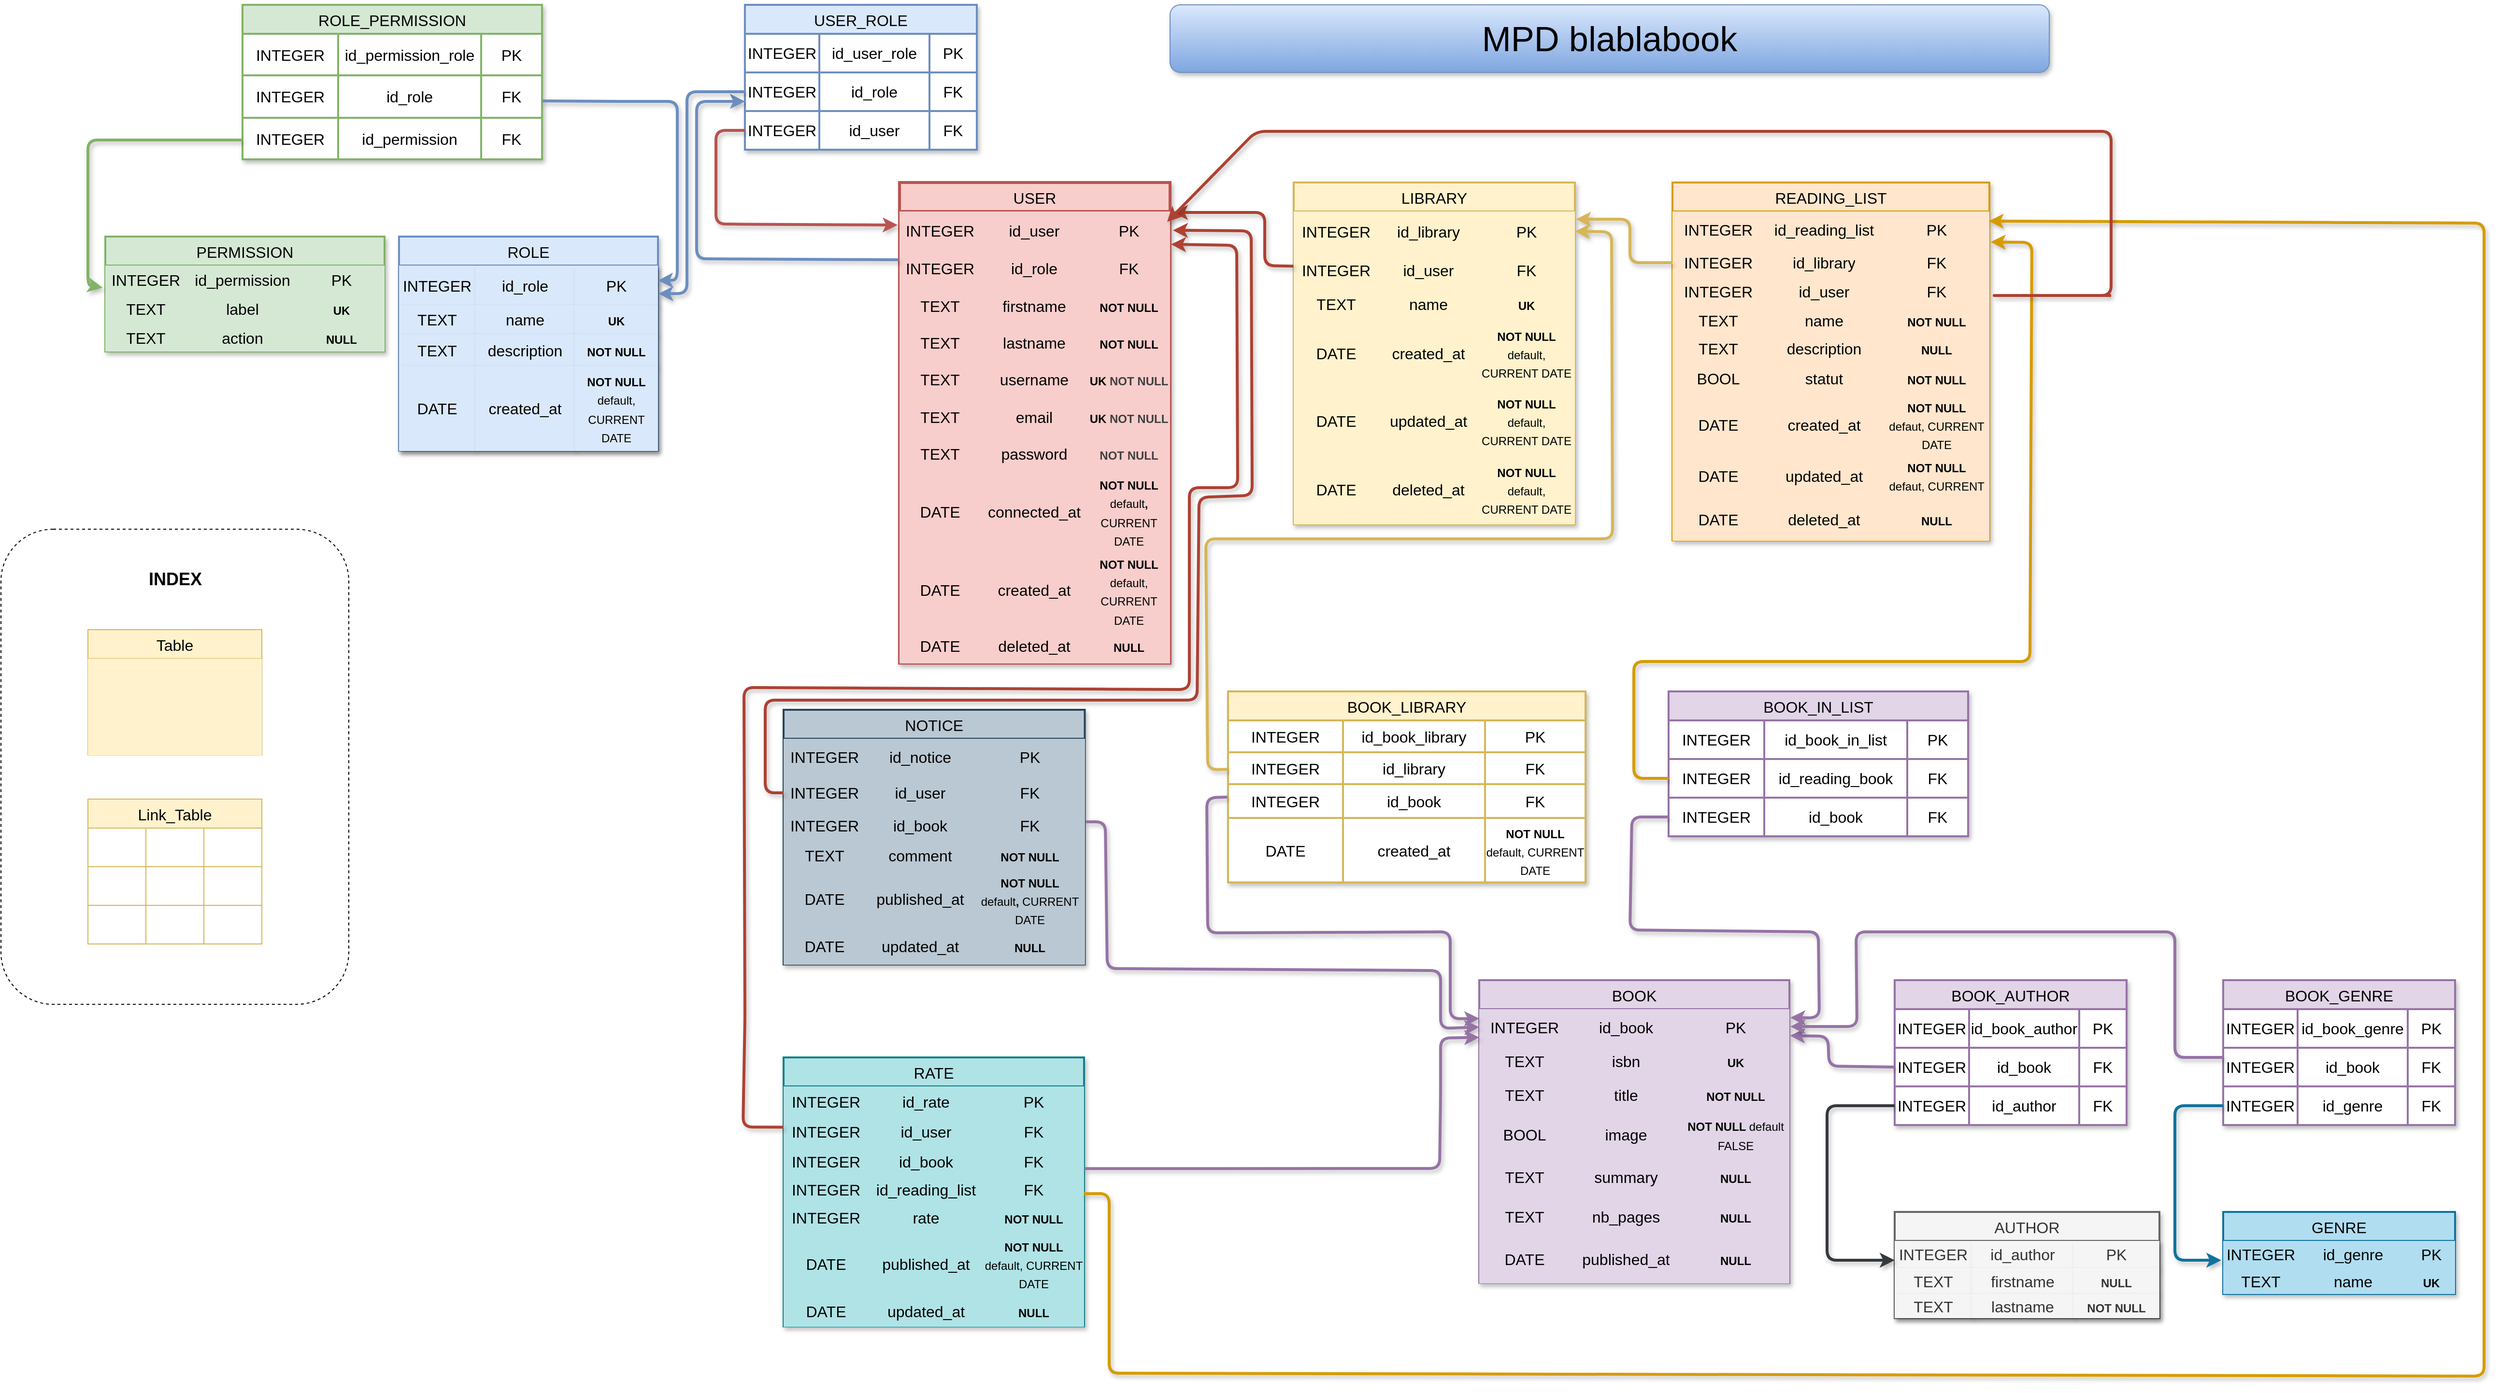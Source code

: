 <mxfile>
    <diagram id="hR28uiHc0oPCcJALtGL0" name="Page-1">
        <mxGraphModel dx="1469" dy="1378" grid="0" gridSize="10" guides="1" tooltips="1" connect="1" arrows="1" fold="1" page="1" pageScale="1" pageWidth="4681" pageHeight="3300" background="#FFFFFF" math="0" shadow="0">
            <root>
                <mxCell id="0"/>
                <mxCell id="1" parent="0"/>
                <mxCell id="2" value="USER" style="shape=table;startSize=30;container=1;collapsible=0;childLayout=tableLayout;strokeColor=#b85450;fontSize=16;fillColor=#f8cecc;strokeWidth=3;perimeterSpacing=3;shadow=1;swimlaneFillColor=#4D4D4D;fillStyle=auto;" parent="1" vertex="1">
                    <mxGeometry x="960" y="304" width="280" height="497.769" as="geometry"/>
                </mxCell>
                <mxCell id="3" value="" style="shape=tableRow;horizontal=0;startSize=0;swimlaneHead=0;swimlaneBody=0;strokeColor=#FFCCCC;top=0;left=0;bottom=0;right=0;collapsible=0;dropTarget=0;fillColor=#f8cecc;points=[[0,0.5],[1,0.5]];portConstraint=eastwest;fontSize=16;perimeterSpacing=3;strokeWidth=3;swimlaneFillColor=#4D4D4D;" parent="2" vertex="1">
                    <mxGeometry y="30" width="280" height="39" as="geometry"/>
                </mxCell>
                <mxCell id="4" value="INTEGER" style="shape=partialRectangle;html=1;whiteSpace=wrap;connectable=0;strokeColor=#FFCCCC;overflow=hidden;fillColor=#f8cecc;top=0;left=0;bottom=0;right=0;pointerEvents=1;fontSize=16;perimeterSpacing=3;strokeWidth=3;swimlaneFillColor=#4D4D4D;" parent="3" vertex="1">
                    <mxGeometry width="84" height="39" as="geometry">
                        <mxRectangle width="84" height="39" as="alternateBounds"/>
                    </mxGeometry>
                </mxCell>
                <mxCell id="5" value="id_user" style="shape=partialRectangle;html=1;whiteSpace=wrap;connectable=0;strokeColor=#FFCCCC;overflow=hidden;fillColor=#f8cecc;top=0;left=0;bottom=0;right=0;pointerEvents=1;fontSize=16;perimeterSpacing=3;strokeWidth=3;swimlaneFillColor=#4D4D4D;" parent="3" vertex="1">
                    <mxGeometry x="84" width="111" height="39" as="geometry">
                        <mxRectangle width="111" height="39" as="alternateBounds"/>
                    </mxGeometry>
                </mxCell>
                <mxCell id="6" value="PK" style="shape=partialRectangle;html=1;whiteSpace=wrap;connectable=0;strokeColor=#FFCCCC;overflow=hidden;fillColor=#f8cecc;top=0;left=0;bottom=0;right=0;pointerEvents=1;fontSize=16;perimeterSpacing=3;strokeWidth=3;swimlaneFillColor=#4D4D4D;" parent="3" vertex="1">
                    <mxGeometry x="195" width="85" height="39" as="geometry">
                        <mxRectangle width="85" height="39" as="alternateBounds"/>
                    </mxGeometry>
                </mxCell>
                <mxCell id="494" value="" style="shape=tableRow;horizontal=0;startSize=0;swimlaneHead=0;swimlaneBody=0;strokeColor=#FFCCCC;top=0;left=0;bottom=0;right=0;collapsible=0;dropTarget=0;fillColor=#f8cecc;points=[[0,0.5],[1,0.5]];portConstraint=eastwest;fontSize=16;perimeterSpacing=3;strokeWidth=3;swimlaneFillColor=#4D4D4D;" parent="2" vertex="1">
                    <mxGeometry y="69" width="280" height="39" as="geometry"/>
                </mxCell>
                <mxCell id="495" value="INTEGER" style="shape=partialRectangle;html=1;whiteSpace=wrap;connectable=0;strokeColor=#FFCCCC;overflow=hidden;fillColor=#f8cecc;top=0;left=0;bottom=0;right=0;pointerEvents=1;fontSize=16;perimeterSpacing=3;strokeWidth=3;swimlaneFillColor=#4D4D4D;" parent="494" vertex="1">
                    <mxGeometry width="84" height="39" as="geometry">
                        <mxRectangle width="84" height="39" as="alternateBounds"/>
                    </mxGeometry>
                </mxCell>
                <mxCell id="496" value="id_role" style="shape=partialRectangle;html=1;whiteSpace=wrap;connectable=0;strokeColor=#FFCCCC;overflow=hidden;fillColor=#f8cecc;top=0;left=0;bottom=0;right=0;pointerEvents=1;fontSize=16;perimeterSpacing=3;strokeWidth=3;swimlaneFillColor=#4D4D4D;" parent="494" vertex="1">
                    <mxGeometry x="84" width="111" height="39" as="geometry">
                        <mxRectangle width="111" height="39" as="alternateBounds"/>
                    </mxGeometry>
                </mxCell>
                <mxCell id="497" value="FK" style="shape=partialRectangle;html=1;whiteSpace=wrap;connectable=0;strokeColor=#FFCCCC;overflow=hidden;fillColor=#f8cecc;top=0;left=0;bottom=0;right=0;pointerEvents=1;fontSize=16;perimeterSpacing=3;strokeWidth=3;swimlaneFillColor=#4D4D4D;" parent="494" vertex="1">
                    <mxGeometry x="195" width="85" height="39" as="geometry">
                        <mxRectangle width="85" height="39" as="alternateBounds"/>
                    </mxGeometry>
                </mxCell>
                <mxCell id="11" value="" style="shape=tableRow;horizontal=0;startSize=0;swimlaneHead=0;swimlaneBody=0;strokeColor=#FFCCCC;top=0;left=0;bottom=0;right=0;collapsible=0;dropTarget=0;fillColor=#f8cecc;points=[[0,0.5],[1,0.5]];portConstraint=eastwest;fontSize=16;perimeterSpacing=3;strokeWidth=3;swimlaneFillColor=#4D4D4D;" parent="2" vertex="1">
                    <mxGeometry y="108" width="280" height="39" as="geometry"/>
                </mxCell>
                <mxCell id="12" value="TEXT" style="shape=partialRectangle;html=1;whiteSpace=wrap;connectable=0;strokeColor=#FFCCCC;overflow=hidden;fillColor=#f8cecc;top=0;left=0;bottom=0;right=0;pointerEvents=1;fontSize=16;perimeterSpacing=3;strokeWidth=3;swimlaneFillColor=#4D4D4D;" parent="11" vertex="1">
                    <mxGeometry width="84" height="39" as="geometry">
                        <mxRectangle width="84" height="39" as="alternateBounds"/>
                    </mxGeometry>
                </mxCell>
                <mxCell id="13" value="firstname" style="shape=partialRectangle;html=1;whiteSpace=wrap;connectable=0;strokeColor=#FFCCCC;overflow=hidden;fillColor=#f8cecc;top=0;left=0;bottom=0;right=0;pointerEvents=1;fontSize=16;perimeterSpacing=3;strokeWidth=3;swimlaneFillColor=#4D4D4D;" parent="11" vertex="1">
                    <mxGeometry x="84" width="111" height="39" as="geometry">
                        <mxRectangle width="111" height="39" as="alternateBounds"/>
                    </mxGeometry>
                </mxCell>
                <mxCell id="14" value="&lt;span style=&quot;color: rgb(0, 0, 0);&quot;&gt;&lt;font style=&quot;font-size: 12px;&quot;&gt;&lt;b&gt;NOT NULL&lt;/b&gt;&lt;/font&gt;&lt;/span&gt;" style="shape=partialRectangle;html=1;whiteSpace=wrap;connectable=0;strokeColor=#FFCCCC;overflow=hidden;fillColor=#f8cecc;top=0;left=0;bottom=0;right=0;pointerEvents=1;fontSize=16;perimeterSpacing=3;strokeWidth=3;swimlaneFillColor=#4D4D4D;" parent="11" vertex="1">
                    <mxGeometry x="195" width="85" height="39" as="geometry">
                        <mxRectangle width="85" height="39" as="alternateBounds"/>
                    </mxGeometry>
                </mxCell>
                <mxCell id="7" value="" style="shape=tableRow;horizontal=0;startSize=0;swimlaneHead=0;swimlaneBody=0;strokeColor=#FFCCCC;top=0;left=0;bottom=0;right=0;collapsible=0;dropTarget=0;fillColor=#f8cecc;points=[[0,0.5],[1,0.5]];portConstraint=eastwest;fontSize=16;perimeterSpacing=3;strokeWidth=3;swimlaneFillColor=#4D4D4D;" parent="2" vertex="1">
                    <mxGeometry y="147" width="280" height="38" as="geometry"/>
                </mxCell>
                <mxCell id="8" value="TEXT" style="shape=partialRectangle;html=1;whiteSpace=wrap;connectable=0;strokeColor=#FFCCCC;overflow=hidden;fillColor=#f8cecc;top=0;left=0;bottom=0;right=0;pointerEvents=1;fontSize=16;perimeterSpacing=3;strokeWidth=3;swimlaneFillColor=#4D4D4D;" parent="7" vertex="1">
                    <mxGeometry width="84" height="38" as="geometry">
                        <mxRectangle width="84" height="38" as="alternateBounds"/>
                    </mxGeometry>
                </mxCell>
                <mxCell id="9" value="lastname" style="shape=partialRectangle;html=1;whiteSpace=wrap;connectable=0;strokeColor=#FFCCCC;overflow=hidden;fillColor=#f8cecc;top=0;left=0;bottom=0;right=0;pointerEvents=1;fontSize=16;perimeterSpacing=3;strokeWidth=3;swimlaneFillColor=#4D4D4D;" parent="7" vertex="1">
                    <mxGeometry x="84" width="111" height="38" as="geometry">
                        <mxRectangle width="111" height="38" as="alternateBounds"/>
                    </mxGeometry>
                </mxCell>
                <mxCell id="10" value="&lt;span style=&quot;color: rgb(0, 0, 0);&quot;&gt;&lt;font style=&quot;font-size: 12px;&quot;&gt;&lt;b&gt;NOT NULL&lt;/b&gt;&lt;/font&gt;&lt;/span&gt;" style="shape=partialRectangle;html=1;whiteSpace=wrap;connectable=0;strokeColor=#FFCCCC;overflow=hidden;fillColor=#f8cecc;top=0;left=0;bottom=0;right=0;pointerEvents=1;fontSize=16;perimeterSpacing=3;strokeWidth=3;swimlaneFillColor=#4D4D4D;" parent="7" vertex="1">
                    <mxGeometry x="195" width="85" height="38" as="geometry">
                        <mxRectangle width="85" height="38" as="alternateBounds"/>
                    </mxGeometry>
                </mxCell>
                <mxCell id="15" value="" style="shape=tableRow;horizontal=0;startSize=0;swimlaneHead=0;swimlaneBody=0;strokeColor=#FFCCCC;top=0;left=0;bottom=0;right=0;collapsible=0;dropTarget=0;fillColor=#f8cecc;points=[[0,0.5],[1,0.5]];portConstraint=eastwest;fontSize=16;perimeterSpacing=3;strokeWidth=3;swimlaneFillColor=#4D4D4D;" parent="2" vertex="1">
                    <mxGeometry y="185" width="280" height="38" as="geometry"/>
                </mxCell>
                <mxCell id="16" value="TEXT" style="shape=partialRectangle;html=1;whiteSpace=wrap;connectable=0;strokeColor=#FFCCCC;overflow=hidden;fillColor=#f8cecc;top=0;left=0;bottom=0;right=0;pointerEvents=1;fontSize=16;perimeterSpacing=3;strokeWidth=3;swimlaneFillColor=#4D4D4D;" parent="15" vertex="1">
                    <mxGeometry width="84" height="38" as="geometry">
                        <mxRectangle width="84" height="38" as="alternateBounds"/>
                    </mxGeometry>
                </mxCell>
                <mxCell id="17" value="username" style="shape=partialRectangle;html=1;whiteSpace=wrap;connectable=0;strokeColor=#FFCCCC;overflow=hidden;fillColor=#f8cecc;top=0;left=0;bottom=0;right=0;pointerEvents=1;fontSize=16;perimeterSpacing=3;strokeWidth=3;swimlaneFillColor=#4D4D4D;" parent="15" vertex="1">
                    <mxGeometry x="84" width="111" height="38" as="geometry">
                        <mxRectangle width="111" height="38" as="alternateBounds"/>
                    </mxGeometry>
                </mxCell>
                <mxCell id="18" value="&lt;b&gt;&lt;font style=&quot;font-size: 12px;&quot;&gt;UK&amp;nbsp;&lt;/font&gt;&lt;span style=&quot;color: rgb(63, 63, 63); font-size: 12px;&quot;&gt;NOT NULL&lt;/span&gt;&lt;/b&gt;" style="shape=partialRectangle;html=1;whiteSpace=wrap;connectable=0;strokeColor=#FFCCCC;overflow=hidden;fillColor=#f8cecc;top=0;left=0;bottom=0;right=0;pointerEvents=1;fontSize=16;perimeterSpacing=3;strokeWidth=3;swimlaneFillColor=#4D4D4D;" parent="15" vertex="1">
                    <mxGeometry x="195" width="85" height="38" as="geometry">
                        <mxRectangle width="85" height="38" as="alternateBounds"/>
                    </mxGeometry>
                </mxCell>
                <mxCell id="19" value="" style="shape=tableRow;horizontal=0;startSize=0;swimlaneHead=0;swimlaneBody=0;strokeColor=#FFCCCC;top=0;left=0;bottom=0;right=0;collapsible=0;dropTarget=0;fillColor=#f8cecc;points=[[0,0.5],[1,0.5]];portConstraint=eastwest;fontSize=16;perimeterSpacing=3;strokeWidth=3;swimlaneFillColor=#4D4D4D;" parent="2" vertex="1">
                    <mxGeometry y="223" width="280" height="39" as="geometry"/>
                </mxCell>
                <mxCell id="20" value="TEXT" style="shape=partialRectangle;html=1;whiteSpace=wrap;connectable=0;strokeColor=#FFCCCC;overflow=hidden;fillColor=#f8cecc;top=0;left=0;bottom=0;right=0;pointerEvents=1;fontSize=16;perimeterSpacing=3;strokeWidth=3;swimlaneFillColor=#4D4D4D;" parent="19" vertex="1">
                    <mxGeometry width="84" height="39" as="geometry">
                        <mxRectangle width="84" height="39" as="alternateBounds"/>
                    </mxGeometry>
                </mxCell>
                <mxCell id="21" value="email" style="shape=partialRectangle;html=1;whiteSpace=wrap;connectable=0;strokeColor=#FFCCCC;overflow=hidden;fillColor=#f8cecc;top=0;left=0;bottom=0;right=0;pointerEvents=1;fontSize=16;perimeterSpacing=3;strokeWidth=3;swimlaneFillColor=#4D4D4D;" parent="19" vertex="1">
                    <mxGeometry x="84" width="111" height="39" as="geometry">
                        <mxRectangle width="111" height="39" as="alternateBounds"/>
                    </mxGeometry>
                </mxCell>
                <mxCell id="22" value="&lt;b&gt;&lt;font style=&quot;font-size: 12px;&quot;&gt;UK&amp;nbsp;&lt;/font&gt;&lt;span style=&quot;font-size: 12px; color: rgb(63, 63, 63);&quot;&gt;NOT NULL&lt;/span&gt;&lt;/b&gt;" style="shape=partialRectangle;html=1;whiteSpace=wrap;connectable=0;strokeColor=#FFCCCC;overflow=hidden;fillColor=#f8cecc;top=0;left=0;bottom=0;right=0;pointerEvents=1;fontSize=16;perimeterSpacing=3;strokeWidth=3;swimlaneFillColor=#4D4D4D;" parent="19" vertex="1">
                    <mxGeometry x="195" width="85" height="39" as="geometry">
                        <mxRectangle width="85" height="39" as="alternateBounds"/>
                    </mxGeometry>
                </mxCell>
                <mxCell id="23" value="" style="shape=tableRow;horizontal=0;startSize=0;swimlaneHead=0;swimlaneBody=0;strokeColor=#FFCCCC;top=0;left=0;bottom=0;right=0;collapsible=0;dropTarget=0;fillColor=#f8cecc;points=[[0,0.5],[1,0.5]];portConstraint=eastwest;fontSize=16;perimeterSpacing=3;strokeWidth=3;swimlaneFillColor=#4D4D4D;" parent="2" vertex="1">
                    <mxGeometry y="262" width="280" height="38" as="geometry"/>
                </mxCell>
                <mxCell id="24" value="TEXT" style="shape=partialRectangle;html=1;whiteSpace=wrap;connectable=0;strokeColor=#666666;overflow=hidden;fillColor=#f8cecc;top=0;left=0;bottom=0;right=0;pointerEvents=1;fontSize=16;perimeterSpacing=3;strokeWidth=3;swimlaneFillColor=#4D4D4D;" parent="23" vertex="1">
                    <mxGeometry width="84" height="38" as="geometry">
                        <mxRectangle width="84" height="38" as="alternateBounds"/>
                    </mxGeometry>
                </mxCell>
                <mxCell id="25" value="password" style="shape=partialRectangle;html=1;whiteSpace=wrap;connectable=0;strokeColor=#FFCCCC;overflow=hidden;fillColor=#f8cecc;top=0;left=0;bottom=0;right=0;pointerEvents=1;fontSize=16;perimeterSpacing=3;strokeWidth=3;swimlaneFillColor=#4D4D4D;" parent="23" vertex="1">
                    <mxGeometry x="84" width="111" height="38" as="geometry">
                        <mxRectangle width="111" height="38" as="alternateBounds"/>
                    </mxGeometry>
                </mxCell>
                <mxCell id="26" value="&lt;span style=&quot;font-size: 12px; color: rgb(63, 63, 63);&quot;&gt;&lt;b&gt;NOT NULL&lt;/b&gt;&lt;/span&gt;" style="shape=partialRectangle;html=1;whiteSpace=wrap;connectable=0;strokeColor=#FFCCCC;overflow=hidden;fillColor=#f8cecc;top=0;left=0;bottom=0;right=0;pointerEvents=1;fontSize=16;perimeterSpacing=3;strokeWidth=3;swimlaneFillColor=#4D4D4D;" parent="23" vertex="1">
                    <mxGeometry x="195" width="85" height="38" as="geometry">
                        <mxRectangle width="85" height="38" as="alternateBounds"/>
                    </mxGeometry>
                </mxCell>
                <mxCell id="86" value="" style="shape=tableRow;horizontal=0;startSize=0;swimlaneHead=0;swimlaneBody=0;strokeColor=#FFCCCC;top=0;left=0;bottom=0;right=0;collapsible=0;dropTarget=0;fillColor=#f8cecc;points=[[0,0.5],[1,0.5]];portConstraint=eastwest;fontSize=16;perimeterSpacing=3;strokeWidth=3;swimlaneFillColor=#4D4D4D;" parent="2" vertex="1">
                    <mxGeometry y="300" width="280" height="82" as="geometry"/>
                </mxCell>
                <mxCell id="87" value="DATE" style="shape=partialRectangle;html=1;whiteSpace=wrap;connectable=0;strokeColor=#FFCCCC;overflow=hidden;fillColor=#f8cecc;top=0;left=0;bottom=0;right=0;pointerEvents=1;fontSize=16;perimeterSpacing=3;strokeWidth=3;swimlaneFillColor=#4D4D4D;" parent="86" vertex="1">
                    <mxGeometry width="84" height="82" as="geometry">
                        <mxRectangle width="84" height="82" as="alternateBounds"/>
                    </mxGeometry>
                </mxCell>
                <mxCell id="88" value="connected_at" style="shape=partialRectangle;html=1;whiteSpace=wrap;connectable=0;strokeColor=#FFCCCC;overflow=hidden;fillColor=#f8cecc;top=0;left=0;bottom=0;right=0;pointerEvents=1;fontSize=16;perimeterSpacing=3;strokeWidth=3;swimlaneFillColor=#4D4D4D;" parent="86" vertex="1">
                    <mxGeometry x="84" width="111" height="82" as="geometry">
                        <mxRectangle width="111" height="82" as="alternateBounds"/>
                    </mxGeometry>
                </mxCell>
                <mxCell id="89" value="&lt;span style=&quot;color: rgb(0, 0, 0);&quot;&gt;&lt;font style=&quot;font-size: 12px;&quot;&gt;&lt;b&gt;NOT NULL&lt;/b&gt;&lt;/font&gt;&lt;/span&gt;&lt;div&gt;&lt;span style=&quot;color: rgb(0, 0, 0);&quot;&gt;&lt;font style=&quot;font-size: 12px;&quot;&gt;default&lt;b&gt;, &lt;/b&gt;CURRENT&lt;b&gt; &lt;/b&gt;DATE&lt;/font&gt;&lt;/span&gt;&lt;/div&gt;" style="shape=partialRectangle;html=1;whiteSpace=wrap;connectable=0;strokeColor=#FFCCCC;overflow=hidden;fillColor=#f8cecc;top=0;left=0;bottom=0;right=0;pointerEvents=1;fontSize=16;perimeterSpacing=3;strokeWidth=3;swimlaneFillColor=#4D4D4D;" parent="86" vertex="1">
                    <mxGeometry x="195" width="85" height="82" as="geometry">
                        <mxRectangle width="85" height="82" as="alternateBounds"/>
                    </mxGeometry>
                </mxCell>
                <mxCell id="530" value="" style="shape=tableRow;horizontal=0;startSize=0;swimlaneHead=0;swimlaneBody=0;strokeColor=#FFCCCC;top=0;left=0;bottom=0;right=0;collapsible=0;dropTarget=0;fillColor=#f8cecc;points=[[0,0.5],[1,0.5]];portConstraint=eastwest;fontSize=16;perimeterSpacing=3;strokeWidth=3;swimlaneFillColor=#4D4D4D;" parent="2" vertex="1">
                    <mxGeometry y="382" width="280" height="79" as="geometry"/>
                </mxCell>
                <mxCell id="531" value="DATE" style="shape=partialRectangle;html=1;whiteSpace=wrap;connectable=0;strokeColor=#FFCCCC;overflow=hidden;fillColor=#f8cecc;top=0;left=0;bottom=0;right=0;pointerEvents=1;fontSize=16;perimeterSpacing=3;strokeWidth=3;swimlaneFillColor=#4D4D4D;" parent="530" vertex="1">
                    <mxGeometry width="84" height="79" as="geometry">
                        <mxRectangle width="84" height="79" as="alternateBounds"/>
                    </mxGeometry>
                </mxCell>
                <mxCell id="532" value="created_at" style="shape=partialRectangle;html=1;whiteSpace=wrap;connectable=0;strokeColor=#FFCCCC;overflow=hidden;fillColor=#f8cecc;top=0;left=0;bottom=0;right=0;pointerEvents=1;fontSize=16;perimeterSpacing=3;strokeWidth=3;swimlaneFillColor=#4D4D4D;" parent="530" vertex="1">
                    <mxGeometry x="84" width="111" height="79" as="geometry">
                        <mxRectangle width="111" height="79" as="alternateBounds"/>
                    </mxGeometry>
                </mxCell>
                <mxCell id="533" value="&lt;span style=&quot;color: rgb(0, 0, 0);&quot;&gt;&lt;font style=&quot;font-size: 12px;&quot;&gt;&lt;b&gt;NOT NULL&lt;/b&gt;&lt;/font&gt;&lt;/span&gt;&lt;div&gt;&lt;span style=&quot;color: rgb(0, 0, 0);&quot;&gt;&lt;font style=&quot;font-size: 12px;&quot;&gt;default, CURRENT DATE&lt;/font&gt;&lt;/span&gt;&lt;/div&gt;" style="shape=partialRectangle;html=1;whiteSpace=wrap;connectable=0;strokeColor=#FFCCCC;overflow=hidden;fillColor=#f8cecc;top=0;left=0;bottom=0;right=0;pointerEvents=1;fontSize=16;perimeterSpacing=3;strokeWidth=3;swimlaneFillColor=#4D4D4D;" parent="530" vertex="1">
                    <mxGeometry x="195" width="85" height="79" as="geometry">
                        <mxRectangle width="85" height="79" as="alternateBounds"/>
                    </mxGeometry>
                </mxCell>
                <mxCell id="466" value="" style="shape=tableRow;horizontal=0;startSize=0;swimlaneHead=0;swimlaneBody=0;strokeColor=#FFCCCC;top=0;left=0;bottom=0;right=0;collapsible=0;dropTarget=0;fillColor=#f8cecc;points=[[0,0.5],[1,0.5]];portConstraint=eastwest;fontSize=16;perimeterSpacing=3;strokeWidth=3;swimlaneFillColor=#4D4D4D;" parent="2" vertex="1">
                    <mxGeometry y="461" width="280" height="37" as="geometry"/>
                </mxCell>
                <mxCell id="467" value="DATE" style="shape=partialRectangle;html=1;whiteSpace=wrap;connectable=0;strokeColor=#FFCCCC;overflow=hidden;fillColor=#f8cecc;top=0;left=0;bottom=0;right=0;pointerEvents=1;fontSize=16;perimeterSpacing=3;strokeWidth=3;swimlaneFillColor=#4D4D4D;" parent="466" vertex="1">
                    <mxGeometry width="84" height="37" as="geometry">
                        <mxRectangle width="84" height="37" as="alternateBounds"/>
                    </mxGeometry>
                </mxCell>
                <mxCell id="468" value="deleted_at" style="shape=partialRectangle;html=1;whiteSpace=wrap;connectable=0;strokeColor=#FFCCCC;overflow=hidden;fillColor=#f8cecc;top=0;left=0;bottom=0;right=0;pointerEvents=1;fontSize=16;perimeterSpacing=3;strokeWidth=3;swimlaneFillColor=#4D4D4D;" parent="466" vertex="1">
                    <mxGeometry x="84" width="111" height="37" as="geometry">
                        <mxRectangle width="111" height="37" as="alternateBounds"/>
                    </mxGeometry>
                </mxCell>
                <mxCell id="469" value="&lt;font style=&quot;font-size: 12px;&quot;&gt;&lt;b&gt;NULL&lt;/b&gt;&lt;/font&gt;" style="shape=partialRectangle;html=1;whiteSpace=wrap;connectable=0;strokeColor=#FFCCCC;overflow=hidden;fillColor=#f8cecc;top=0;left=0;bottom=0;right=0;pointerEvents=1;fontSize=16;perimeterSpacing=3;strokeWidth=3;swimlaneFillColor=#4D4D4D;" parent="466" vertex="1">
                    <mxGeometry x="195" width="85" height="37" as="geometry">
                        <mxRectangle width="85" height="37" as="alternateBounds"/>
                    </mxGeometry>
                </mxCell>
                <mxCell id="369" value="" style="rounded=1;whiteSpace=wrap;html=1;dashed=1;" parent="1" vertex="1">
                    <mxGeometry x="30" y="663" width="360" height="492" as="geometry"/>
                </mxCell>
                <mxCell id="27" value="ROLE" style="shape=table;startSize=30;container=1;collapsible=0;childLayout=tableLayout;strokeColor=#6c8ebf;fontSize=16;fillColor=#dae8fc;strokeWidth=2;perimeterSpacing=3;shadow=1;rounded=0;swimlaneLine=1;fillStyle=auto;" parent="1" vertex="1">
                    <mxGeometry x="442" y="360" width="268" height="221.79" as="geometry"/>
                </mxCell>
                <mxCell id="28" value="" style="shape=tableRow;horizontal=0;startSize=0;swimlaneHead=0;swimlaneBody=0;strokeColor=#6c8ebf;top=0;left=0;bottom=0;right=0;collapsible=0;dropTarget=0;fillColor=#dae8fc;points=[[0,0.5],[1,0.5]];portConstraint=eastwest;fontSize=16;strokeWidth=3;perimeterSpacing=2;shadow=1;" parent="27" vertex="1">
                    <mxGeometry y="30" width="268" height="41" as="geometry"/>
                </mxCell>
                <mxCell id="29" value="INTEGER" style="shape=partialRectangle;html=1;whiteSpace=wrap;connectable=0;strokeColor=#6c8ebf;overflow=hidden;fillColor=#dae8fc;top=0;left=0;bottom=0;right=0;pointerEvents=1;fontSize=16;strokeWidth=3;perimeterSpacing=2;shadow=1;" parent="28" vertex="1">
                    <mxGeometry width="79" height="41" as="geometry">
                        <mxRectangle width="79" height="41" as="alternateBounds"/>
                    </mxGeometry>
                </mxCell>
                <mxCell id="30" value="id_role" style="shape=partialRectangle;html=1;whiteSpace=wrap;connectable=0;strokeColor=#6c8ebf;overflow=hidden;fillColor=#dae8fc;top=0;left=0;bottom=0;right=0;pointerEvents=1;fontSize=16;strokeWidth=3;perimeterSpacing=2;shadow=1;" parent="28" vertex="1">
                    <mxGeometry x="79" width="103" height="41" as="geometry">
                        <mxRectangle width="103" height="41" as="alternateBounds"/>
                    </mxGeometry>
                </mxCell>
                <mxCell id="31" value="PK" style="shape=partialRectangle;html=1;whiteSpace=wrap;connectable=0;strokeColor=#6c8ebf;overflow=hidden;fillColor=#dae8fc;top=0;left=0;bottom=0;right=0;pointerEvents=1;fontSize=16;strokeWidth=3;perimeterSpacing=2;shadow=1;" parent="28" vertex="1">
                    <mxGeometry x="182" width="86" height="41" as="geometry">
                        <mxRectangle width="86" height="41" as="alternateBounds"/>
                    </mxGeometry>
                </mxCell>
                <mxCell id="32" value="" style="shape=tableRow;horizontal=0;startSize=0;swimlaneHead=0;swimlaneBody=0;strokeColor=#6c8ebf;top=0;left=0;bottom=0;right=0;collapsible=0;dropTarget=0;fillColor=#dae8fc;points=[[0,0.5],[1,0.5]];portConstraint=eastwest;fontSize=16;strokeWidth=3;perimeterSpacing=2;shadow=1;" parent="27" vertex="1">
                    <mxGeometry y="71" width="268" height="30" as="geometry"/>
                </mxCell>
                <mxCell id="33" value="TEXT" style="shape=partialRectangle;html=1;whiteSpace=wrap;connectable=0;strokeColor=#6c8ebf;overflow=hidden;fillColor=#dae8fc;top=0;left=0;bottom=0;right=0;pointerEvents=1;fontSize=16;strokeWidth=3;perimeterSpacing=2;shadow=1;" parent="32" vertex="1">
                    <mxGeometry width="79" height="30" as="geometry">
                        <mxRectangle width="79" height="30" as="alternateBounds"/>
                    </mxGeometry>
                </mxCell>
                <mxCell id="34" value="name" style="shape=partialRectangle;html=1;whiteSpace=wrap;connectable=0;strokeColor=#6c8ebf;overflow=hidden;fillColor=#dae8fc;top=0;left=0;bottom=0;right=0;pointerEvents=1;fontSize=16;strokeWidth=3;perimeterSpacing=2;shadow=1;" parent="32" vertex="1">
                    <mxGeometry x="79" width="103" height="30" as="geometry">
                        <mxRectangle width="103" height="30" as="alternateBounds"/>
                    </mxGeometry>
                </mxCell>
                <mxCell id="35" value="&lt;font style=&quot;font-size: 12px;&quot;&gt;&lt;b&gt;UK&lt;/b&gt;&lt;/font&gt;" style="shape=partialRectangle;html=1;whiteSpace=wrap;connectable=0;strokeColor=#6c8ebf;overflow=hidden;fillColor=#dae8fc;top=0;left=0;bottom=0;right=0;pointerEvents=1;fontSize=16;strokeWidth=3;perimeterSpacing=2;shadow=1;" parent="32" vertex="1">
                    <mxGeometry x="182" width="86" height="30" as="geometry">
                        <mxRectangle width="86" height="30" as="alternateBounds"/>
                    </mxGeometry>
                </mxCell>
                <mxCell id="36" value="" style="shape=tableRow;horizontal=0;startSize=0;swimlaneHead=0;swimlaneBody=0;strokeColor=#6c8ebf;top=0;left=0;bottom=0;right=0;collapsible=0;dropTarget=0;fillColor=#dae8fc;points=[[0,0.5],[1,0.5]];portConstraint=eastwest;fontSize=16;strokeWidth=3;perimeterSpacing=2;shadow=1;" parent="27" vertex="1">
                    <mxGeometry y="101" width="268" height="33" as="geometry"/>
                </mxCell>
                <mxCell id="37" value="TEXT" style="shape=partialRectangle;html=1;whiteSpace=wrap;connectable=0;strokeColor=#6c8ebf;overflow=hidden;fillColor=#dae8fc;top=0;left=0;bottom=0;right=0;pointerEvents=1;fontSize=16;strokeWidth=3;perimeterSpacing=2;shadow=1;" parent="36" vertex="1">
                    <mxGeometry width="79" height="33" as="geometry">
                        <mxRectangle width="79" height="33" as="alternateBounds"/>
                    </mxGeometry>
                </mxCell>
                <mxCell id="38" value="description" style="shape=partialRectangle;html=1;whiteSpace=wrap;connectable=0;strokeColor=#6c8ebf;overflow=hidden;fillColor=#dae8fc;top=0;left=0;bottom=0;right=0;pointerEvents=1;fontSize=16;strokeWidth=3;perimeterSpacing=2;shadow=1;" parent="36" vertex="1">
                    <mxGeometry x="79" width="103" height="33" as="geometry">
                        <mxRectangle width="103" height="33" as="alternateBounds"/>
                    </mxGeometry>
                </mxCell>
                <mxCell id="39" value="&lt;span style=&quot;color: rgb(0, 0, 0);&quot;&gt;&lt;font style=&quot;font-size: 12px;&quot;&gt;&lt;b&gt;NOT NULL&lt;/b&gt;&lt;/font&gt;&lt;/span&gt;" style="shape=partialRectangle;html=1;whiteSpace=wrap;connectable=0;strokeColor=#6c8ebf;overflow=hidden;fillColor=#dae8fc;top=0;left=0;bottom=0;right=0;pointerEvents=1;fontSize=16;strokeWidth=3;perimeterSpacing=2;shadow=1;" parent="36" vertex="1">
                    <mxGeometry x="182" width="86" height="33" as="geometry">
                        <mxRectangle width="86" height="33" as="alternateBounds"/>
                    </mxGeometry>
                </mxCell>
                <mxCell id="48" value="" style="shape=tableRow;horizontal=0;startSize=0;swimlaneHead=0;swimlaneBody=0;strokeColor=#6c8ebf;top=0;left=0;bottom=0;right=0;collapsible=0;dropTarget=0;fillColor=#dae8fc;points=[[0,0.5],[1,0.5]];portConstraint=eastwest;fontSize=16;strokeWidth=3;perimeterSpacing=2;shadow=1;" parent="27" vertex="1">
                    <mxGeometry y="134" width="268" height="88" as="geometry"/>
                </mxCell>
                <mxCell id="49" value="DATE" style="shape=partialRectangle;html=1;whiteSpace=wrap;connectable=0;strokeColor=#6c8ebf;overflow=hidden;fillColor=#dae8fc;top=0;left=0;bottom=0;right=0;pointerEvents=1;fontSize=16;strokeWidth=3;perimeterSpacing=2;shadow=1;" parent="48" vertex="1">
                    <mxGeometry width="79" height="88" as="geometry">
                        <mxRectangle width="79" height="88" as="alternateBounds"/>
                    </mxGeometry>
                </mxCell>
                <mxCell id="50" value="created_at" style="shape=partialRectangle;html=1;whiteSpace=wrap;connectable=0;strokeColor=#6c8ebf;overflow=hidden;fillColor=#dae8fc;top=0;left=0;bottom=0;right=0;pointerEvents=1;fontSize=16;strokeWidth=3;perimeterSpacing=2;shadow=1;" parent="48" vertex="1">
                    <mxGeometry x="79" width="103" height="88" as="geometry">
                        <mxRectangle width="103" height="88" as="alternateBounds"/>
                    </mxGeometry>
                </mxCell>
                <mxCell id="51" value="&lt;span style=&quot;color: rgb(0, 0, 0);&quot;&gt;&lt;font style=&quot;font-size: 12px;&quot;&gt;&lt;b&gt;NOT NULL&lt;/b&gt;&lt;/font&gt;&lt;/span&gt;&lt;div&gt;&lt;span style=&quot;color: rgb(0, 0, 0);&quot;&gt;&lt;font style=&quot;font-size: 12px;&quot;&gt;default, CURRENT DATE&lt;/font&gt;&lt;/span&gt;&lt;/div&gt;" style="shape=partialRectangle;html=1;whiteSpace=wrap;connectable=0;strokeColor=#6c8ebf;overflow=hidden;fillColor=#dae8fc;top=0;left=0;bottom=0;right=0;pointerEvents=1;fontSize=16;strokeWidth=3;perimeterSpacing=2;shadow=1;" parent="48" vertex="1">
                    <mxGeometry x="182" width="86" height="88" as="geometry">
                        <mxRectangle width="86" height="88" as="alternateBounds"/>
                    </mxGeometry>
                </mxCell>
                <mxCell id="52" value="PERMISSION" style="shape=table;startSize=30;container=1;collapsible=0;childLayout=tableLayout;strokeColor=#82b366;fontSize=16;fillColor=#d5e8d4;strokeWidth=2;perimeterSpacing=1;shadow=1;swimlaneFillColor=default;" parent="1" vertex="1">
                    <mxGeometry x="138" y="360" width="289" height="119" as="geometry"/>
                </mxCell>
                <mxCell id="53" value="" style="shape=tableRow;horizontal=0;startSize=0;swimlaneHead=0;swimlaneBody=0;strokeColor=#82b366;top=0;left=0;bottom=0;right=0;collapsible=0;dropTarget=0;fillColor=#d5e8d4;points=[[0,0.5],[1,0.5]];portConstraint=eastwest;fontSize=16;" parent="52" vertex="1">
                    <mxGeometry y="30" width="289" height="30" as="geometry"/>
                </mxCell>
                <mxCell id="54" value="INTEGER" style="shape=partialRectangle;html=1;whiteSpace=wrap;connectable=0;strokeColor=#82b366;overflow=hidden;fillColor=#d5e8d4;top=0;left=0;bottom=0;right=0;pointerEvents=1;fontSize=16;" parent="53" vertex="1">
                    <mxGeometry width="84" height="30" as="geometry">
                        <mxRectangle width="84" height="30" as="alternateBounds"/>
                    </mxGeometry>
                </mxCell>
                <mxCell id="55" value="id_permission" style="shape=partialRectangle;html=1;whiteSpace=wrap;connectable=0;strokeColor=#82b366;overflow=hidden;fillColor=#d5e8d4;top=0;left=0;bottom=0;right=0;pointerEvents=1;fontSize=16;" parent="53" vertex="1">
                    <mxGeometry x="84" width="116" height="30" as="geometry">
                        <mxRectangle width="116" height="30" as="alternateBounds"/>
                    </mxGeometry>
                </mxCell>
                <mxCell id="56" value="PK" style="shape=partialRectangle;html=1;whiteSpace=wrap;connectable=0;strokeColor=#82b366;overflow=hidden;fillColor=#d5e8d4;top=0;left=0;bottom=0;right=0;pointerEvents=1;fontSize=16;" parent="53" vertex="1">
                    <mxGeometry x="200" width="89" height="30" as="geometry">
                        <mxRectangle width="89" height="30" as="alternateBounds"/>
                    </mxGeometry>
                </mxCell>
                <mxCell id="61" value="" style="shape=tableRow;horizontal=0;startSize=0;swimlaneHead=0;swimlaneBody=0;strokeColor=#82b366;top=0;left=0;bottom=0;right=0;collapsible=0;dropTarget=0;fillColor=#d5e8d4;points=[[0,0.5],[1,0.5]];portConstraint=eastwest;fontSize=16;" parent="52" vertex="1">
                    <mxGeometry y="60" width="289" height="30" as="geometry"/>
                </mxCell>
                <mxCell id="62" value="TEXT" style="shape=partialRectangle;html=1;whiteSpace=wrap;connectable=0;strokeColor=#82b366;overflow=hidden;fillColor=#d5e8d4;top=0;left=0;bottom=0;right=0;pointerEvents=1;fontSize=16;" parent="61" vertex="1">
                    <mxGeometry width="84" height="30" as="geometry">
                        <mxRectangle width="84" height="30" as="alternateBounds"/>
                    </mxGeometry>
                </mxCell>
                <mxCell id="63" value="label" style="shape=partialRectangle;html=1;whiteSpace=wrap;connectable=0;strokeColor=#82b366;overflow=hidden;fillColor=#d5e8d4;top=0;left=0;bottom=0;right=0;pointerEvents=1;fontSize=16;" parent="61" vertex="1">
                    <mxGeometry x="84" width="116" height="30" as="geometry">
                        <mxRectangle width="116" height="30" as="alternateBounds"/>
                    </mxGeometry>
                </mxCell>
                <mxCell id="64" value="&lt;font style=&quot;font-size: 12px;&quot;&gt;&lt;b&gt;UK&lt;/b&gt;&lt;/font&gt;" style="shape=partialRectangle;html=1;whiteSpace=wrap;connectable=0;strokeColor=#82b366;overflow=hidden;fillColor=#d5e8d4;top=0;left=0;bottom=0;right=0;pointerEvents=1;fontSize=16;" parent="61" vertex="1">
                    <mxGeometry x="200" width="89" height="30" as="geometry">
                        <mxRectangle width="89" height="30" as="alternateBounds"/>
                    </mxGeometry>
                </mxCell>
                <mxCell id="65" value="" style="shape=tableRow;horizontal=0;startSize=0;swimlaneHead=0;swimlaneBody=0;strokeColor=#82b366;top=0;left=0;bottom=0;right=0;collapsible=0;dropTarget=0;fillColor=#d5e8d4;points=[[0,0.5],[1,0.5]];portConstraint=eastwest;fontSize=16;" parent="52" vertex="1">
                    <mxGeometry y="90" width="289" height="29" as="geometry"/>
                </mxCell>
                <mxCell id="66" value="TEXT" style="shape=partialRectangle;html=1;whiteSpace=wrap;connectable=0;strokeColor=#82b366;overflow=hidden;fillColor=#d5e8d4;top=0;left=0;bottom=0;right=0;pointerEvents=1;fontSize=16;" parent="65" vertex="1">
                    <mxGeometry width="84" height="29" as="geometry">
                        <mxRectangle width="84" height="29" as="alternateBounds"/>
                    </mxGeometry>
                </mxCell>
                <mxCell id="67" value="action" style="shape=partialRectangle;html=1;whiteSpace=wrap;connectable=0;strokeColor=#82b366;overflow=hidden;fillColor=#d5e8d4;top=0;left=0;bottom=0;right=0;pointerEvents=1;fontSize=16;" parent="65" vertex="1">
                    <mxGeometry x="84" width="116" height="29" as="geometry">
                        <mxRectangle width="116" height="29" as="alternateBounds"/>
                    </mxGeometry>
                </mxCell>
                <mxCell id="68" value="&lt;font style=&quot;font-size: 12px;&quot;&gt;&lt;b&gt;NULL&lt;/b&gt;&lt;/font&gt;" style="shape=partialRectangle;html=1;whiteSpace=wrap;connectable=0;strokeColor=#82b366;overflow=hidden;fillColor=#d5e8d4;top=0;left=0;bottom=0;right=0;pointerEvents=1;fontSize=16;" parent="65" vertex="1">
                    <mxGeometry x="200" width="89" height="29" as="geometry">
                        <mxRectangle width="89" height="29" as="alternateBounds"/>
                    </mxGeometry>
                </mxCell>
                <mxCell id="69" value="ROLE_PERMISSION" style="shape=table;startSize=30;container=1;collapsible=0;childLayout=tableLayout;strokeColor=#82b366;fontSize=16;fillColor=#d5e8d4;strokeWidth=2;perimeterSpacing=1;shadow=1;swimlaneFillColor=default;" parent="1" vertex="1">
                    <mxGeometry x="280" y="120" width="310" height="160" as="geometry"/>
                </mxCell>
                <mxCell id="211" value="" style="shape=tableRow;horizontal=0;startSize=0;swimlaneHead=0;swimlaneBody=0;strokeColor=inherit;top=0;left=0;bottom=0;right=0;collapsible=0;dropTarget=0;fillColor=none;points=[[0,0.5],[1,0.5]];portConstraint=eastwest;fontSize=16;" parent="69" vertex="1">
                    <mxGeometry y="30" width="310" height="43" as="geometry"/>
                </mxCell>
                <mxCell id="212" value="INTEGER" style="shape=partialRectangle;html=1;whiteSpace=wrap;connectable=0;strokeColor=inherit;overflow=hidden;fillColor=none;top=0;left=0;bottom=0;right=0;pointerEvents=1;fontSize=16;" parent="211" vertex="1">
                    <mxGeometry width="99" height="43" as="geometry">
                        <mxRectangle width="99" height="43" as="alternateBounds"/>
                    </mxGeometry>
                </mxCell>
                <mxCell id="213" value="id_permission_role" style="shape=partialRectangle;html=1;whiteSpace=wrap;connectable=0;strokeColor=inherit;overflow=hidden;fillColor=none;top=0;left=0;bottom=0;right=0;pointerEvents=1;fontSize=16;" parent="211" vertex="1">
                    <mxGeometry x="99" width="148" height="43" as="geometry">
                        <mxRectangle width="148" height="43" as="alternateBounds"/>
                    </mxGeometry>
                </mxCell>
                <mxCell id="214" value="PK" style="shape=partialRectangle;html=1;whiteSpace=wrap;connectable=0;strokeColor=inherit;overflow=hidden;fillColor=none;top=0;left=0;bottom=0;right=0;pointerEvents=1;fontSize=16;" parent="211" vertex="1">
                    <mxGeometry x="247" width="63" height="43" as="geometry">
                        <mxRectangle width="63" height="43" as="alternateBounds"/>
                    </mxGeometry>
                </mxCell>
                <mxCell id="70" value="" style="shape=tableRow;horizontal=0;startSize=0;swimlaneHead=0;swimlaneBody=0;strokeColor=inherit;top=0;left=0;bottom=0;right=0;collapsible=0;dropTarget=0;fillColor=none;points=[[0,0.5],[1,0.5]];portConstraint=eastwest;fontSize=16;" parent="69" vertex="1">
                    <mxGeometry y="73" width="310" height="44" as="geometry"/>
                </mxCell>
                <mxCell id="71" value="INTEGER" style="shape=partialRectangle;html=1;whiteSpace=wrap;connectable=0;strokeColor=inherit;overflow=hidden;fillColor=none;top=0;left=0;bottom=0;right=0;pointerEvents=1;fontSize=16;" parent="70" vertex="1">
                    <mxGeometry width="99" height="44" as="geometry">
                        <mxRectangle width="99" height="44" as="alternateBounds"/>
                    </mxGeometry>
                </mxCell>
                <mxCell id="72" value="id_role" style="shape=partialRectangle;html=1;whiteSpace=wrap;connectable=0;strokeColor=inherit;overflow=hidden;fillColor=none;top=0;left=0;bottom=0;right=0;pointerEvents=1;fontSize=16;" parent="70" vertex="1">
                    <mxGeometry x="99" width="148" height="44" as="geometry">
                        <mxRectangle width="148" height="44" as="alternateBounds"/>
                    </mxGeometry>
                </mxCell>
                <mxCell id="73" value="FK" style="shape=partialRectangle;html=1;whiteSpace=wrap;connectable=0;strokeColor=inherit;overflow=hidden;fillColor=none;top=0;left=0;bottom=0;right=0;pointerEvents=1;fontSize=16;" parent="70" vertex="1">
                    <mxGeometry x="247" width="63" height="44" as="geometry">
                        <mxRectangle width="63" height="44" as="alternateBounds"/>
                    </mxGeometry>
                </mxCell>
                <mxCell id="74" value="" style="shape=tableRow;horizontal=0;startSize=0;swimlaneHead=0;swimlaneBody=0;strokeColor=inherit;top=0;left=0;bottom=0;right=0;collapsible=0;dropTarget=0;fillColor=none;points=[[0,0.5],[1,0.5]];portConstraint=eastwest;fontSize=16;" parent="69" vertex="1">
                    <mxGeometry y="117" width="310" height="43" as="geometry"/>
                </mxCell>
                <mxCell id="75" value="INTEGER" style="shape=partialRectangle;html=1;whiteSpace=wrap;connectable=0;strokeColor=inherit;overflow=hidden;fillColor=none;top=0;left=0;bottom=0;right=0;pointerEvents=1;fontSize=16;" parent="74" vertex="1">
                    <mxGeometry width="99" height="43" as="geometry">
                        <mxRectangle width="99" height="43" as="alternateBounds"/>
                    </mxGeometry>
                </mxCell>
                <mxCell id="76" value="id_permission" style="shape=partialRectangle;html=1;whiteSpace=wrap;connectable=0;strokeColor=inherit;overflow=hidden;fillColor=none;top=0;left=0;bottom=0;right=0;pointerEvents=1;fontSize=16;" parent="74" vertex="1">
                    <mxGeometry x="99" width="148" height="43" as="geometry">
                        <mxRectangle width="148" height="43" as="alternateBounds"/>
                    </mxGeometry>
                </mxCell>
                <mxCell id="77" value="FK" style="shape=partialRectangle;html=1;whiteSpace=wrap;connectable=0;strokeColor=inherit;overflow=hidden;fillColor=none;top=0;left=0;bottom=0;right=0;pointerEvents=1;fontSize=16;" parent="74" vertex="1">
                    <mxGeometry x="247" width="63" height="43" as="geometry">
                        <mxRectangle width="63" height="43" as="alternateBounds"/>
                    </mxGeometry>
                </mxCell>
                <mxCell id="90" value="BOOK" style="shape=table;startSize=30;container=1;collapsible=0;childLayout=tableLayout;strokeColor=#9673a6;fontSize=16;fillColor=#e1d5e7;strokeWidth=2;perimeterSpacing=1;shadow=1;swimlaneFillColor=default;" parent="1" vertex="1">
                    <mxGeometry x="1560" y="1130" width="321" height="313.5" as="geometry"/>
                </mxCell>
                <mxCell id="91" value="" style="shape=tableRow;horizontal=0;startSize=0;swimlaneHead=0;swimlaneBody=0;strokeColor=#9673a6;top=0;left=0;bottom=0;right=0;collapsible=0;dropTarget=0;fillColor=#e1d5e7;points=[[0,0.5],[1,0.5]];portConstraint=eastwest;fontSize=16;" parent="90" vertex="1">
                    <mxGeometry y="30" width="321" height="37" as="geometry"/>
                </mxCell>
                <mxCell id="92" value="INTEGER" style="shape=partialRectangle;html=1;whiteSpace=wrap;connectable=0;strokeColor=#9673a6;overflow=hidden;fillColor=#e1d5e7;top=0;left=0;bottom=0;right=0;pointerEvents=1;fontSize=16;" parent="91" vertex="1">
                    <mxGeometry width="94" height="37" as="geometry">
                        <mxRectangle width="94" height="37" as="alternateBounds"/>
                    </mxGeometry>
                </mxCell>
                <mxCell id="93" value="id_book" style="shape=partialRectangle;html=1;whiteSpace=wrap;connectable=0;strokeColor=#9673a6;overflow=hidden;fillColor=#e1d5e7;top=0;left=0;bottom=0;right=0;pointerEvents=1;fontSize=16;" parent="91" vertex="1">
                    <mxGeometry x="94" width="116" height="37" as="geometry">
                        <mxRectangle width="116" height="37" as="alternateBounds"/>
                    </mxGeometry>
                </mxCell>
                <mxCell id="94" value="PK" style="shape=partialRectangle;html=1;whiteSpace=wrap;connectable=0;strokeColor=#9673a6;overflow=hidden;fillColor=#e1d5e7;top=0;left=0;bottom=0;right=0;pointerEvents=1;fontSize=16;" parent="91" vertex="1">
                    <mxGeometry x="210" width="111" height="37" as="geometry">
                        <mxRectangle width="111" height="37" as="alternateBounds"/>
                    </mxGeometry>
                </mxCell>
                <mxCell id="95" value="" style="shape=tableRow;horizontal=0;startSize=0;swimlaneHead=0;swimlaneBody=0;strokeColor=#9673a6;top=0;left=0;bottom=0;right=0;collapsible=0;dropTarget=0;fillColor=#e1d5e7;points=[[0,0.5],[1,0.5]];portConstraint=eastwest;fontSize=16;" parent="90" vertex="1">
                    <mxGeometry y="67" width="321" height="33" as="geometry"/>
                </mxCell>
                <mxCell id="96" value="TEXT" style="shape=partialRectangle;html=1;whiteSpace=wrap;connectable=0;strokeColor=#9673a6;overflow=hidden;fillColor=#e1d5e7;top=0;left=0;bottom=0;right=0;pointerEvents=1;fontSize=16;" parent="95" vertex="1">
                    <mxGeometry width="94" height="33" as="geometry">
                        <mxRectangle width="94" height="33" as="alternateBounds"/>
                    </mxGeometry>
                </mxCell>
                <mxCell id="97" value="isbn" style="shape=partialRectangle;html=1;whiteSpace=wrap;connectable=0;strokeColor=#9673a6;overflow=hidden;fillColor=#e1d5e7;top=0;left=0;bottom=0;right=0;pointerEvents=1;fontSize=16;" parent="95" vertex="1">
                    <mxGeometry x="94" width="116" height="33" as="geometry">
                        <mxRectangle width="116" height="33" as="alternateBounds"/>
                    </mxGeometry>
                </mxCell>
                <mxCell id="98" value="&lt;font style=&quot;font-size: 12px;&quot;&gt;&lt;b&gt;UK&lt;/b&gt;&lt;/font&gt;" style="shape=partialRectangle;html=1;whiteSpace=wrap;connectable=0;strokeColor=#9673a6;overflow=hidden;fillColor=#e1d5e7;top=0;left=0;bottom=0;right=0;pointerEvents=1;fontSize=16;" parent="95" vertex="1">
                    <mxGeometry x="210" width="111" height="33" as="geometry">
                        <mxRectangle width="111" height="33" as="alternateBounds"/>
                    </mxGeometry>
                </mxCell>
                <mxCell id="119" value="" style="shape=tableRow;horizontal=0;startSize=0;swimlaneHead=0;swimlaneBody=0;strokeColor=#9673a6;top=0;left=0;bottom=0;right=0;collapsible=0;dropTarget=0;fillColor=#e1d5e7;points=[[0,0.5],[1,0.5]];portConstraint=eastwest;fontSize=16;" parent="90" vertex="1">
                    <mxGeometry y="100" width="321" height="37" as="geometry"/>
                </mxCell>
                <mxCell id="120" value="TEXT" style="shape=partialRectangle;html=1;whiteSpace=wrap;connectable=0;strokeColor=#9673a6;overflow=hidden;fillColor=#e1d5e7;top=0;left=0;bottom=0;right=0;pointerEvents=1;fontSize=16;" parent="119" vertex="1">
                    <mxGeometry width="94" height="37" as="geometry">
                        <mxRectangle width="94" height="37" as="alternateBounds"/>
                    </mxGeometry>
                </mxCell>
                <mxCell id="121" value="title" style="shape=partialRectangle;html=1;whiteSpace=wrap;connectable=0;strokeColor=#9673a6;overflow=hidden;fillColor=#e1d5e7;top=0;left=0;bottom=0;right=0;pointerEvents=1;fontSize=16;" parent="119" vertex="1">
                    <mxGeometry x="94" width="116" height="37" as="geometry">
                        <mxRectangle width="116" height="37" as="alternateBounds"/>
                    </mxGeometry>
                </mxCell>
                <mxCell id="122" value="&lt;font style=&quot;font-size: 12px;&quot;&gt;&lt;b&gt;NOT NULL&lt;/b&gt;&lt;/font&gt;" style="shape=partialRectangle;html=1;whiteSpace=wrap;connectable=0;strokeColor=#9673a6;overflow=hidden;fillColor=#e1d5e7;top=0;left=0;bottom=0;right=0;pointerEvents=1;fontSize=16;" parent="119" vertex="1">
                    <mxGeometry x="210" width="111" height="37" as="geometry">
                        <mxRectangle width="111" height="37" as="alternateBounds"/>
                    </mxGeometry>
                </mxCell>
                <mxCell id="456" value="" style="shape=tableRow;horizontal=0;startSize=0;swimlaneHead=0;swimlaneBody=0;strokeColor=#9673a6;top=0;left=0;bottom=0;right=0;collapsible=0;dropTarget=0;fillColor=#e1d5e7;points=[[0,0.5],[1,0.5]];portConstraint=eastwest;fontSize=16;" parent="90" vertex="1">
                    <mxGeometry y="137" width="321" height="45" as="geometry"/>
                </mxCell>
                <mxCell id="457" value="BOOL" style="shape=partialRectangle;html=1;whiteSpace=wrap;connectable=0;strokeColor=#9673a6;overflow=hidden;fillColor=#e1d5e7;top=0;left=0;bottom=0;right=0;pointerEvents=1;fontSize=16;" parent="456" vertex="1">
                    <mxGeometry width="94" height="45" as="geometry">
                        <mxRectangle width="94" height="45" as="alternateBounds"/>
                    </mxGeometry>
                </mxCell>
                <mxCell id="458" value="image" style="shape=partialRectangle;html=1;whiteSpace=wrap;connectable=0;strokeColor=#9673a6;overflow=hidden;fillColor=#e1d5e7;top=0;left=0;bottom=0;right=0;pointerEvents=1;fontSize=16;" parent="456" vertex="1">
                    <mxGeometry x="94" width="116" height="45" as="geometry">
                        <mxRectangle width="116" height="45" as="alternateBounds"/>
                    </mxGeometry>
                </mxCell>
                <mxCell id="459" value="&lt;font style=&quot;font-size: 12px;&quot;&gt;&lt;b&gt;NOT NULL &lt;/b&gt;default FALSE&lt;/font&gt;" style="shape=partialRectangle;html=1;whiteSpace=wrap;connectable=0;strokeColor=#9673a6;overflow=hidden;fillColor=#e1d5e7;top=0;left=0;bottom=0;right=0;pointerEvents=1;fontSize=16;" parent="456" vertex="1">
                    <mxGeometry x="210" width="111" height="45" as="geometry">
                        <mxRectangle width="111" height="45" as="alternateBounds"/>
                    </mxGeometry>
                </mxCell>
                <mxCell id="107" value="" style="shape=tableRow;horizontal=0;startSize=0;swimlaneHead=0;swimlaneBody=0;strokeColor=#9673a6;top=0;left=0;bottom=0;right=0;collapsible=0;dropTarget=0;fillColor=#e1d5e7;points=[[0,0.5],[1,0.5]];portConstraint=eastwest;fontSize=16;" parent="90" vertex="1">
                    <mxGeometry y="182" width="321" height="43" as="geometry"/>
                </mxCell>
                <mxCell id="108" value="TEXT" style="shape=partialRectangle;html=1;whiteSpace=wrap;connectable=0;strokeColor=#9673a6;overflow=hidden;fillColor=#e1d5e7;top=0;left=0;bottom=0;right=0;pointerEvents=1;fontSize=16;" parent="107" vertex="1">
                    <mxGeometry width="94" height="43" as="geometry">
                        <mxRectangle width="94" height="43" as="alternateBounds"/>
                    </mxGeometry>
                </mxCell>
                <mxCell id="109" value="summary" style="shape=partialRectangle;html=1;whiteSpace=wrap;connectable=0;strokeColor=#9673a6;overflow=hidden;fillColor=#e1d5e7;top=0;left=0;bottom=0;right=0;pointerEvents=1;fontSize=16;" parent="107" vertex="1">
                    <mxGeometry x="94" width="116" height="43" as="geometry">
                        <mxRectangle width="116" height="43" as="alternateBounds"/>
                    </mxGeometry>
                </mxCell>
                <mxCell id="110" value="&lt;font style=&quot;font-size: 12px;&quot;&gt;&lt;b&gt;NULL&lt;/b&gt;&lt;/font&gt;" style="shape=partialRectangle;html=1;whiteSpace=wrap;connectable=0;strokeColor=#9673a6;overflow=hidden;fillColor=#e1d5e7;top=0;left=0;bottom=0;right=0;pointerEvents=1;fontSize=16;" parent="107" vertex="1">
                    <mxGeometry x="210" width="111" height="43" as="geometry">
                        <mxRectangle width="111" height="43" as="alternateBounds"/>
                    </mxGeometry>
                </mxCell>
                <mxCell id="111" value="" style="shape=tableRow;horizontal=0;startSize=0;swimlaneHead=0;swimlaneBody=0;strokeColor=#9673a6;top=0;left=0;bottom=0;right=0;collapsible=0;dropTarget=0;fillColor=#e1d5e7;points=[[0,0.5],[1,0.5]];portConstraint=eastwest;fontSize=16;" parent="90" vertex="1">
                    <mxGeometry y="225" width="321" height="39" as="geometry"/>
                </mxCell>
                <mxCell id="112" value="TEXT" style="shape=partialRectangle;html=1;whiteSpace=wrap;connectable=0;strokeColor=#9673a6;overflow=hidden;fillColor=#e1d5e7;top=0;left=0;bottom=0;right=0;pointerEvents=1;fontSize=16;" parent="111" vertex="1">
                    <mxGeometry width="94" height="39" as="geometry">
                        <mxRectangle width="94" height="39" as="alternateBounds"/>
                    </mxGeometry>
                </mxCell>
                <mxCell id="113" value="nb_pages" style="shape=partialRectangle;html=1;whiteSpace=wrap;connectable=0;strokeColor=#9673a6;overflow=hidden;fillColor=#e1d5e7;top=0;left=0;bottom=0;right=0;pointerEvents=1;fontSize=16;" parent="111" vertex="1">
                    <mxGeometry x="94" width="116" height="39" as="geometry">
                        <mxRectangle width="116" height="39" as="alternateBounds"/>
                    </mxGeometry>
                </mxCell>
                <mxCell id="114" value="&lt;font style=&quot;font-size: 12px;&quot;&gt;&lt;b&gt;NULL&lt;/b&gt;&lt;/font&gt;" style="shape=partialRectangle;html=1;whiteSpace=wrap;connectable=0;strokeColor=#9673a6;overflow=hidden;fillColor=#e1d5e7;top=0;left=0;bottom=0;right=0;pointerEvents=1;fontSize=16;" parent="111" vertex="1">
                    <mxGeometry x="210" width="111" height="39" as="geometry">
                        <mxRectangle width="111" height="39" as="alternateBounds"/>
                    </mxGeometry>
                </mxCell>
                <mxCell id="115" value="" style="shape=tableRow;horizontal=0;startSize=0;swimlaneHead=0;swimlaneBody=0;strokeColor=#9673a6;top=0;left=0;bottom=0;right=0;collapsible=0;dropTarget=0;fillColor=#e1d5e7;points=[[0,0.5],[1,0.5]];portConstraint=eastwest;fontSize=16;" parent="90" vertex="1">
                    <mxGeometry y="264" width="321" height="50" as="geometry"/>
                </mxCell>
                <mxCell id="116" value="DATE" style="shape=partialRectangle;html=1;whiteSpace=wrap;connectable=0;strokeColor=#9673a6;overflow=hidden;fillColor=#e1d5e7;top=0;left=0;bottom=0;right=0;pointerEvents=1;fontSize=16;" parent="115" vertex="1">
                    <mxGeometry width="94" height="50" as="geometry">
                        <mxRectangle width="94" height="50" as="alternateBounds"/>
                    </mxGeometry>
                </mxCell>
                <mxCell id="117" value="published_at" style="shape=partialRectangle;html=1;whiteSpace=wrap;connectable=0;strokeColor=#9673a6;overflow=hidden;fillColor=#e1d5e7;top=0;left=0;bottom=0;right=0;pointerEvents=1;fontSize=16;" parent="115" vertex="1">
                    <mxGeometry x="94" width="116" height="50" as="geometry">
                        <mxRectangle width="116" height="50" as="alternateBounds"/>
                    </mxGeometry>
                </mxCell>
                <mxCell id="118" value="&lt;font style=&quot;font-size: 12px;&quot;&gt;&lt;b&gt;NULL&lt;/b&gt;&lt;/font&gt;" style="shape=partialRectangle;html=1;whiteSpace=wrap;connectable=0;strokeColor=#9673a6;overflow=hidden;fillColor=#e1d5e7;top=0;left=0;bottom=0;right=0;pointerEvents=1;fontSize=16;" parent="115" vertex="1">
                    <mxGeometry x="210" width="111" height="50" as="geometry">
                        <mxRectangle width="111" height="50" as="alternateBounds"/>
                    </mxGeometry>
                </mxCell>
                <mxCell id="123" value="LIBRARY" style="shape=table;startSize=30;container=1;collapsible=0;childLayout=tableLayout;strokeColor=#d6b656;fontSize=16;fillColor=#fff2cc;strokeWidth=2;perimeterSpacing=1;shadow=1;swimlaneFillColor=default;" parent="1" vertex="1">
                    <mxGeometry x="1368" y="304" width="291" height="353.869" as="geometry"/>
                </mxCell>
                <mxCell id="124" value="" style="shape=tableRow;horizontal=0;startSize=0;swimlaneHead=0;swimlaneBody=0;strokeColor=#d6b656;top=0;left=0;bottom=0;right=0;collapsible=0;dropTarget=0;fillColor=#fff2cc;points=[[0,0.5],[1,0.5]];portConstraint=eastwest;fontSize=16;" parent="123" vertex="1">
                    <mxGeometry y="30" width="291" height="41" as="geometry"/>
                </mxCell>
                <mxCell id="125" value="INTEGER" style="shape=partialRectangle;html=1;whiteSpace=wrap;connectable=0;strokeColor=#d6b656;overflow=hidden;fillColor=#fff2cc;top=0;left=0;bottom=0;right=0;pointerEvents=1;fontSize=16;" parent="124" vertex="1">
                    <mxGeometry width="88" height="41" as="geometry">
                        <mxRectangle width="88" height="41" as="alternateBounds"/>
                    </mxGeometry>
                </mxCell>
                <mxCell id="126" value="id_library" style="shape=partialRectangle;html=1;whiteSpace=wrap;connectable=0;strokeColor=#d6b656;overflow=hidden;fillColor=#fff2cc;top=0;left=0;bottom=0;right=0;pointerEvents=1;fontSize=16;" parent="124" vertex="1">
                    <mxGeometry x="88" width="103" height="41" as="geometry">
                        <mxRectangle width="103" height="41" as="alternateBounds"/>
                    </mxGeometry>
                </mxCell>
                <mxCell id="127" value="PK" style="shape=partialRectangle;html=1;whiteSpace=wrap;connectable=0;strokeColor=#d6b656;overflow=hidden;fillColor=#fff2cc;top=0;left=0;bottom=0;right=0;pointerEvents=1;fontSize=16;" parent="124" vertex="1">
                    <mxGeometry x="191" width="100" height="41" as="geometry">
                        <mxRectangle width="100" height="41" as="alternateBounds"/>
                    </mxGeometry>
                </mxCell>
                <mxCell id="128" value="" style="shape=tableRow;horizontal=0;startSize=0;swimlaneHead=0;swimlaneBody=0;strokeColor=#d6b656;top=0;left=0;bottom=0;right=0;collapsible=0;dropTarget=0;fillColor=#fff2cc;points=[[0,0.5],[1,0.5]];portConstraint=eastwest;fontSize=16;" parent="123" vertex="1">
                    <mxGeometry y="71" width="291" height="39" as="geometry"/>
                </mxCell>
                <mxCell id="129" value="INTEGER" style="shape=partialRectangle;html=1;whiteSpace=wrap;connectable=0;strokeColor=#d6b656;overflow=hidden;fillColor=#fff2cc;top=0;left=0;bottom=0;right=0;pointerEvents=1;fontSize=16;" parent="128" vertex="1">
                    <mxGeometry width="88" height="39" as="geometry">
                        <mxRectangle width="88" height="39" as="alternateBounds"/>
                    </mxGeometry>
                </mxCell>
                <mxCell id="130" value="id_user" style="shape=partialRectangle;html=1;whiteSpace=wrap;connectable=0;strokeColor=#d6b656;overflow=hidden;fillColor=#fff2cc;top=0;left=0;bottom=0;right=0;pointerEvents=1;fontSize=16;" parent="128" vertex="1">
                    <mxGeometry x="88" width="103" height="39" as="geometry">
                        <mxRectangle width="103" height="39" as="alternateBounds"/>
                    </mxGeometry>
                </mxCell>
                <mxCell id="131" value="FK" style="shape=partialRectangle;html=1;whiteSpace=wrap;connectable=0;strokeColor=#d6b656;overflow=hidden;fillColor=#fff2cc;top=0;left=0;bottom=0;right=0;pointerEvents=1;fontSize=16;" parent="128" vertex="1">
                    <mxGeometry x="191" width="100" height="39" as="geometry">
                        <mxRectangle width="100" height="39" as="alternateBounds"/>
                    </mxGeometry>
                </mxCell>
                <mxCell id="524" value="" style="shape=tableRow;horizontal=0;startSize=0;swimlaneHead=0;swimlaneBody=0;strokeColor=#d6b656;top=0;left=0;bottom=0;right=0;collapsible=0;dropTarget=0;fillColor=#fff2cc;points=[[0,0.5],[1,0.5]];portConstraint=eastwest;fontSize=16;" parent="123" vertex="1">
                    <mxGeometry y="110" width="291" height="31" as="geometry"/>
                </mxCell>
                <mxCell id="525" value="TEXT" style="shape=partialRectangle;html=1;whiteSpace=wrap;connectable=0;strokeColor=#d6b656;overflow=hidden;fillColor=#fff2cc;top=0;left=0;bottom=0;right=0;pointerEvents=1;fontSize=16;" parent="524" vertex="1">
                    <mxGeometry width="88" height="31" as="geometry">
                        <mxRectangle width="88" height="31" as="alternateBounds"/>
                    </mxGeometry>
                </mxCell>
                <mxCell id="526" value="name" style="shape=partialRectangle;html=1;whiteSpace=wrap;connectable=0;strokeColor=#d6b656;overflow=hidden;fillColor=#fff2cc;top=0;left=0;bottom=0;right=0;pointerEvents=1;fontSize=16;" parent="524" vertex="1">
                    <mxGeometry x="88" width="103" height="31" as="geometry">
                        <mxRectangle width="103" height="31" as="alternateBounds"/>
                    </mxGeometry>
                </mxCell>
                <mxCell id="527" value="&lt;font style=&quot;font-size: 12px;&quot;&gt;&lt;b&gt;UK&lt;/b&gt;&lt;/font&gt;" style="shape=partialRectangle;html=1;whiteSpace=wrap;connectable=0;strokeColor=#d6b656;overflow=hidden;fillColor=#fff2cc;top=0;left=0;bottom=0;right=0;pointerEvents=1;fontSize=16;" parent="524" vertex="1">
                    <mxGeometry x="191" width="100" height="31" as="geometry">
                        <mxRectangle width="100" height="31" as="alternateBounds"/>
                    </mxGeometry>
                </mxCell>
                <mxCell id="140" value="" style="shape=tableRow;horizontal=0;startSize=0;swimlaneHead=0;swimlaneBody=0;strokeColor=#d6b656;top=0;left=0;bottom=0;right=0;collapsible=0;dropTarget=0;fillColor=#fff2cc;points=[[0,0.5],[1,0.5]];portConstraint=eastwest;fontSize=16;" parent="123" vertex="1">
                    <mxGeometry y="141" width="291" height="71" as="geometry"/>
                </mxCell>
                <mxCell id="141" value="DATE" style="shape=partialRectangle;html=1;whiteSpace=wrap;connectable=0;strokeColor=#d6b656;overflow=hidden;fillColor=#fff2cc;top=0;left=0;bottom=0;right=0;pointerEvents=1;fontSize=16;" parent="140" vertex="1">
                    <mxGeometry width="88" height="71" as="geometry">
                        <mxRectangle width="88" height="71" as="alternateBounds"/>
                    </mxGeometry>
                </mxCell>
                <mxCell id="142" value="&lt;span style=&quot;color: rgb(0, 0, 0);&quot;&gt;created_at&lt;/span&gt;" style="shape=partialRectangle;html=1;whiteSpace=wrap;connectable=0;strokeColor=#d6b656;overflow=hidden;fillColor=#fff2cc;top=0;left=0;bottom=0;right=0;pointerEvents=1;fontSize=16;" parent="140" vertex="1">
                    <mxGeometry x="88" width="103" height="71" as="geometry">
                        <mxRectangle width="103" height="71" as="alternateBounds"/>
                    </mxGeometry>
                </mxCell>
                <mxCell id="143" value="&lt;span style=&quot;color: rgb(0, 0, 0);&quot;&gt;&lt;font style=&quot;font-size: 12px;&quot;&gt;&lt;b&gt;NOT NULL&lt;/b&gt;&lt;/font&gt;&lt;/span&gt;&lt;div&gt;&lt;span style=&quot;color: rgb(0, 0, 0);&quot;&gt;&lt;font style=&quot;font-size: 12px;&quot;&gt;default, CURRENT DATE&lt;/font&gt;&lt;/span&gt;&lt;/div&gt;" style="shape=partialRectangle;html=1;whiteSpace=wrap;connectable=0;strokeColor=#d6b656;overflow=hidden;fillColor=#fff2cc;top=0;left=0;bottom=0;right=0;pointerEvents=1;fontSize=16;" parent="140" vertex="1">
                    <mxGeometry x="191" width="100" height="71" as="geometry">
                        <mxRectangle width="100" height="71" as="alternateBounds"/>
                    </mxGeometry>
                </mxCell>
                <mxCell id="144" value="" style="shape=tableRow;horizontal=0;startSize=0;swimlaneHead=0;swimlaneBody=0;strokeColor=#d6b656;top=0;left=0;bottom=0;right=0;collapsible=0;dropTarget=0;fillColor=#fff2cc;points=[[0,0.5],[1,0.5]];portConstraint=eastwest;fontSize=16;" parent="123" vertex="1">
                    <mxGeometry y="212" width="291" height="69" as="geometry"/>
                </mxCell>
                <mxCell id="145" value="DATE" style="shape=partialRectangle;html=1;whiteSpace=wrap;connectable=0;strokeColor=#d6b656;overflow=hidden;fillColor=#fff2cc;top=0;left=0;bottom=0;right=0;pointerEvents=1;fontSize=16;" parent="144" vertex="1">
                    <mxGeometry width="88" height="69" as="geometry">
                        <mxRectangle width="88" height="69" as="alternateBounds"/>
                    </mxGeometry>
                </mxCell>
                <mxCell id="146" value="updated_at" style="shape=partialRectangle;html=1;whiteSpace=wrap;connectable=0;strokeColor=#d6b656;overflow=hidden;fillColor=#fff2cc;top=0;left=0;bottom=0;right=0;pointerEvents=1;fontSize=16;" parent="144" vertex="1">
                    <mxGeometry x="88" width="103" height="69" as="geometry">
                        <mxRectangle width="103" height="69" as="alternateBounds"/>
                    </mxGeometry>
                </mxCell>
                <mxCell id="147" value="&lt;span style=&quot;color: rgb(0, 0, 0);&quot;&gt;&lt;font style=&quot;font-size: 12px;&quot;&gt;&lt;b&gt;NOT NULL&lt;/b&gt;&lt;/font&gt;&lt;/span&gt;&lt;div&gt;&lt;span style=&quot;color: rgb(0, 0, 0);&quot;&gt;&lt;font style=&quot;font-size: 12px;&quot;&gt;default, CURRENT DATE&lt;/font&gt;&lt;/span&gt;&lt;/div&gt;" style="shape=partialRectangle;html=1;whiteSpace=wrap;connectable=0;strokeColor=#d6b656;overflow=hidden;fillColor=#fff2cc;top=0;left=0;bottom=0;right=0;pointerEvents=1;fontSize=16;" parent="144" vertex="1">
                    <mxGeometry x="191" width="100" height="69" as="geometry">
                        <mxRectangle width="100" height="69" as="alternateBounds"/>
                    </mxGeometry>
                </mxCell>
                <mxCell id="470" value="" style="shape=tableRow;horizontal=0;startSize=0;swimlaneHead=0;swimlaneBody=0;strokeColor=#d6b656;top=0;left=0;bottom=0;right=0;collapsible=0;dropTarget=0;fillColor=#fff2cc;points=[[0,0.5],[1,0.5]];portConstraint=eastwest;fontSize=16;" parent="123" vertex="1">
                    <mxGeometry y="281" width="291" height="73" as="geometry"/>
                </mxCell>
                <mxCell id="471" value="DATE" style="shape=partialRectangle;html=1;whiteSpace=wrap;connectable=0;strokeColor=#d6b656;overflow=hidden;fillColor=#fff2cc;top=0;left=0;bottom=0;right=0;pointerEvents=1;fontSize=16;" parent="470" vertex="1">
                    <mxGeometry width="88" height="73" as="geometry">
                        <mxRectangle width="88" height="73" as="alternateBounds"/>
                    </mxGeometry>
                </mxCell>
                <mxCell id="472" value="deleted_at" style="shape=partialRectangle;html=1;whiteSpace=wrap;connectable=0;strokeColor=#d6b656;overflow=hidden;fillColor=#fff2cc;top=0;left=0;bottom=0;right=0;pointerEvents=1;fontSize=16;" parent="470" vertex="1">
                    <mxGeometry x="88" width="103" height="73" as="geometry">
                        <mxRectangle width="103" height="73" as="alternateBounds"/>
                    </mxGeometry>
                </mxCell>
                <mxCell id="473" value="&lt;span style=&quot;color: rgb(0, 0, 0);&quot;&gt;&lt;font style=&quot;font-size: 12px;&quot;&gt;&lt;b&gt;NOT NULL&lt;/b&gt;&lt;/font&gt;&lt;/span&gt;&lt;div&gt;&lt;span style=&quot;color: rgb(0, 0, 0);&quot;&gt;&lt;font style=&quot;font-size: 12px;&quot;&gt;default, CURRENT DATE&lt;/font&gt;&lt;/span&gt;&lt;/div&gt;" style="shape=partialRectangle;html=1;whiteSpace=wrap;connectable=0;strokeColor=#d6b656;overflow=hidden;fillColor=#fff2cc;top=0;left=0;bottom=0;right=0;pointerEvents=1;fontSize=16;" parent="470" vertex="1">
                    <mxGeometry x="191" width="100" height="73" as="geometry">
                        <mxRectangle width="100" height="73" as="alternateBounds"/>
                    </mxGeometry>
                </mxCell>
                <mxCell id="330" value="" style="endArrow=classic;html=1;fillColor=#fad9d5;strokeColor=#ae4132;strokeWidth=3;shadow=1;exitX=-0.001;exitY=0.402;exitDx=0;exitDy=0;exitPerimeter=0;" parent="123" source="128" edge="1">
                    <mxGeometry width="50" height="50" relative="1" as="geometry">
                        <mxPoint x="-150" y="730" as="sourcePoint"/>
                        <mxPoint x="-125" y="31" as="targetPoint"/>
                        <Array as="points">
                            <mxPoint x="-30" y="86"/>
                            <mxPoint x="-30" y="31"/>
                        </Array>
                    </mxGeometry>
                </mxCell>
                <mxCell id="156" value="READING_LIST" style="shape=table;startSize=30;container=1;collapsible=0;childLayout=tableLayout;strokeColor=#d79b00;fontSize=16;fillColor=#ffe6cc;strokeWidth=2;perimeterSpacing=1;shadow=1;swimlaneFillColor=default;" parent="1" vertex="1">
                    <mxGeometry x="1760" y="304" width="328" height="370.631" as="geometry"/>
                </mxCell>
                <mxCell id="157" value="" style="shape=tableRow;horizontal=0;startSize=0;swimlaneHead=0;swimlaneBody=0;strokeColor=#d79b00;top=0;left=0;bottom=0;right=0;collapsible=0;dropTarget=0;fillColor=#ffe6cc;points=[[0,0.5],[1,0.5]];portConstraint=eastwest;fontSize=16;" parent="156" vertex="1">
                    <mxGeometry y="30" width="328" height="38" as="geometry"/>
                </mxCell>
                <mxCell id="158" value="INTEGER" style="shape=partialRectangle;html=1;whiteSpace=wrap;connectable=0;strokeColor=#d79b00;overflow=hidden;fillColor=#ffe6cc;top=0;left=0;bottom=0;right=0;pointerEvents=1;fontSize=16;" parent="157" vertex="1">
                    <mxGeometry width="95" height="38" as="geometry">
                        <mxRectangle width="95" height="38" as="alternateBounds"/>
                    </mxGeometry>
                </mxCell>
                <mxCell id="159" value="id_reading_list" style="shape=partialRectangle;html=1;whiteSpace=wrap;connectable=0;strokeColor=#d79b00;overflow=hidden;fillColor=#ffe6cc;top=0;left=0;bottom=0;right=0;pointerEvents=1;fontSize=16;" parent="157" vertex="1">
                    <mxGeometry x="95" width="124" height="38" as="geometry">
                        <mxRectangle width="124" height="38" as="alternateBounds"/>
                    </mxGeometry>
                </mxCell>
                <mxCell id="160" value="PK" style="shape=partialRectangle;html=1;whiteSpace=wrap;connectable=0;strokeColor=#d79b00;overflow=hidden;fillColor=#ffe6cc;top=0;left=0;bottom=0;right=0;pointerEvents=1;fontSize=16;" parent="157" vertex="1">
                    <mxGeometry x="219" width="109" height="38" as="geometry">
                        <mxRectangle width="109" height="38" as="alternateBounds"/>
                    </mxGeometry>
                </mxCell>
                <mxCell id="161" value="" style="shape=tableRow;horizontal=0;startSize=0;swimlaneHead=0;swimlaneBody=0;strokeColor=#d79b00;top=0;left=0;bottom=0;right=0;collapsible=0;dropTarget=0;fillColor=#ffe6cc;points=[[0,0.5],[1,0.5]];portConstraint=eastwest;fontSize=16;" parent="156" vertex="1">
                    <mxGeometry y="68" width="328" height="30" as="geometry"/>
                </mxCell>
                <mxCell id="162" value="INTEGER" style="shape=partialRectangle;html=1;whiteSpace=wrap;connectable=0;strokeColor=#d79b00;overflow=hidden;fillColor=#ffe6cc;top=0;left=0;bottom=0;right=0;pointerEvents=1;fontSize=16;" parent="161" vertex="1">
                    <mxGeometry width="95" height="30" as="geometry">
                        <mxRectangle width="95" height="30" as="alternateBounds"/>
                    </mxGeometry>
                </mxCell>
                <mxCell id="163" value="id_&lt;span style=&quot;color: rgb(0, 0, 0);&quot;&gt;library&lt;/span&gt;" style="shape=partialRectangle;html=1;whiteSpace=wrap;connectable=0;strokeColor=#d79b00;overflow=hidden;fillColor=#ffe6cc;top=0;left=0;bottom=0;right=0;pointerEvents=1;fontSize=16;" parent="161" vertex="1">
                    <mxGeometry x="95" width="124" height="30" as="geometry">
                        <mxRectangle width="124" height="30" as="alternateBounds"/>
                    </mxGeometry>
                </mxCell>
                <mxCell id="164" value="FK" style="shape=partialRectangle;html=1;whiteSpace=wrap;connectable=0;strokeColor=#d79b00;overflow=hidden;fillColor=#ffe6cc;top=0;left=0;bottom=0;right=0;pointerEvents=1;fontSize=16;" parent="161" vertex="1">
                    <mxGeometry x="219" width="109" height="30" as="geometry">
                        <mxRectangle width="109" height="30" as="alternateBounds"/>
                    </mxGeometry>
                </mxCell>
                <mxCell id="534" value="" style="shape=tableRow;horizontal=0;startSize=0;swimlaneHead=0;swimlaneBody=0;strokeColor=#d79b00;top=0;left=0;bottom=0;right=0;collapsible=0;dropTarget=0;fillColor=#ffe6cc;points=[[0,0.5],[1,0.5]];portConstraint=eastwest;fontSize=16;" parent="156" vertex="1">
                    <mxGeometry y="98" width="328" height="30" as="geometry"/>
                </mxCell>
                <mxCell id="535" value="INTEGER" style="shape=partialRectangle;html=1;whiteSpace=wrap;connectable=0;strokeColor=#d79b00;overflow=hidden;fillColor=#ffe6cc;top=0;left=0;bottom=0;right=0;pointerEvents=1;fontSize=16;" parent="534" vertex="1">
                    <mxGeometry width="95" height="30" as="geometry">
                        <mxRectangle width="95" height="30" as="alternateBounds"/>
                    </mxGeometry>
                </mxCell>
                <mxCell id="536" value="id_user" style="shape=partialRectangle;html=1;whiteSpace=wrap;connectable=0;strokeColor=#d79b00;overflow=hidden;fillColor=#ffe6cc;top=0;left=0;bottom=0;right=0;pointerEvents=1;fontSize=16;" parent="534" vertex="1">
                    <mxGeometry x="95" width="124" height="30" as="geometry">
                        <mxRectangle width="124" height="30" as="alternateBounds"/>
                    </mxGeometry>
                </mxCell>
                <mxCell id="537" value="FK" style="shape=partialRectangle;html=1;whiteSpace=wrap;connectable=0;strokeColor=#d79b00;overflow=hidden;fillColor=#ffe6cc;top=0;left=0;bottom=0;right=0;pointerEvents=1;fontSize=16;" parent="534" vertex="1">
                    <mxGeometry x="219" width="109" height="30" as="geometry">
                        <mxRectangle width="109" height="30" as="alternateBounds"/>
                    </mxGeometry>
                </mxCell>
                <mxCell id="165" value="" style="shape=tableRow;horizontal=0;startSize=0;swimlaneHead=0;swimlaneBody=0;strokeColor=#d79b00;top=0;left=0;bottom=0;right=0;collapsible=0;dropTarget=0;fillColor=#ffe6cc;points=[[0,0.5],[1,0.5]];portConstraint=eastwest;fontSize=16;" parent="156" vertex="1">
                    <mxGeometry y="128" width="328" height="29" as="geometry"/>
                </mxCell>
                <mxCell id="166" value="TEXT" style="shape=partialRectangle;html=1;whiteSpace=wrap;connectable=0;strokeColor=#d79b00;overflow=hidden;fillColor=#ffe6cc;top=0;left=0;bottom=0;right=0;pointerEvents=1;fontSize=16;" parent="165" vertex="1">
                    <mxGeometry width="95" height="29" as="geometry">
                        <mxRectangle width="95" height="29" as="alternateBounds"/>
                    </mxGeometry>
                </mxCell>
                <mxCell id="167" value="name" style="shape=partialRectangle;html=1;whiteSpace=wrap;connectable=0;strokeColor=#d79b00;overflow=hidden;fillColor=#ffe6cc;top=0;left=0;bottom=0;right=0;pointerEvents=1;fontSize=16;" parent="165" vertex="1">
                    <mxGeometry x="95" width="124" height="29" as="geometry">
                        <mxRectangle width="124" height="29" as="alternateBounds"/>
                    </mxGeometry>
                </mxCell>
                <mxCell id="168" value="&lt;span style=&quot;color: rgb(0, 0, 0);&quot;&gt;&lt;font style=&quot;font-size: 12px;&quot;&gt;&lt;b&gt;NOT NULL&lt;/b&gt;&lt;/font&gt;&lt;/span&gt;" style="shape=partialRectangle;html=1;whiteSpace=wrap;connectable=0;strokeColor=#d79b00;overflow=hidden;fillColor=#ffe6cc;top=0;left=0;bottom=0;right=0;pointerEvents=1;fontSize=16;" parent="165" vertex="1">
                    <mxGeometry x="219" width="109" height="29" as="geometry">
                        <mxRectangle width="109" height="29" as="alternateBounds"/>
                    </mxGeometry>
                </mxCell>
                <mxCell id="169" value="" style="shape=tableRow;horizontal=0;startSize=0;swimlaneHead=0;swimlaneBody=0;strokeColor=#d79b00;top=0;left=0;bottom=0;right=0;collapsible=0;dropTarget=0;fillColor=#ffe6cc;points=[[0,0.5],[1,0.5]];portConstraint=eastwest;fontSize=16;" parent="156" vertex="1">
                    <mxGeometry y="157" width="328" height="30" as="geometry"/>
                </mxCell>
                <mxCell id="170" value="TEXT" style="shape=partialRectangle;html=1;whiteSpace=wrap;connectable=0;strokeColor=#d79b00;overflow=hidden;fillColor=#ffe6cc;top=0;left=0;bottom=0;right=0;pointerEvents=1;fontSize=16;" parent="169" vertex="1">
                    <mxGeometry width="95" height="30" as="geometry">
                        <mxRectangle width="95" height="30" as="alternateBounds"/>
                    </mxGeometry>
                </mxCell>
                <mxCell id="171" value="description" style="shape=partialRectangle;html=1;whiteSpace=wrap;connectable=0;strokeColor=#d79b00;overflow=hidden;fillColor=#ffe6cc;top=0;left=0;bottom=0;right=0;pointerEvents=1;fontSize=16;" parent="169" vertex="1">
                    <mxGeometry x="95" width="124" height="30" as="geometry">
                        <mxRectangle width="124" height="30" as="alternateBounds"/>
                    </mxGeometry>
                </mxCell>
                <mxCell id="172" value="&lt;font style=&quot;font-size: 12px;&quot;&gt;&lt;b&gt;NULL&lt;/b&gt;&lt;/font&gt;" style="shape=partialRectangle;html=1;whiteSpace=wrap;connectable=0;strokeColor=#d79b00;overflow=hidden;fillColor=#ffe6cc;top=0;left=0;bottom=0;right=0;pointerEvents=1;fontSize=16;" parent="169" vertex="1">
                    <mxGeometry x="219" width="109" height="30" as="geometry">
                        <mxRectangle width="109" height="30" as="alternateBounds"/>
                    </mxGeometry>
                </mxCell>
                <mxCell id="177" value="" style="shape=tableRow;horizontal=0;startSize=0;swimlaneHead=0;swimlaneBody=0;strokeColor=#d79b00;top=0;left=0;bottom=0;right=0;collapsible=0;dropTarget=0;fillColor=#ffe6cc;points=[[0,0.5],[1,0.5]];portConstraint=eastwest;fontSize=16;" parent="156" vertex="1">
                    <mxGeometry y="187" width="328" height="32" as="geometry"/>
                </mxCell>
                <mxCell id="178" value="BOOL" style="shape=partialRectangle;html=1;whiteSpace=wrap;connectable=0;strokeColor=#d79b00;overflow=hidden;fillColor=#ffe6cc;top=0;left=0;bottom=0;right=0;pointerEvents=1;fontSize=16;" parent="177" vertex="1">
                    <mxGeometry width="95" height="32" as="geometry">
                        <mxRectangle width="95" height="32" as="alternateBounds"/>
                    </mxGeometry>
                </mxCell>
                <mxCell id="179" value="statut" style="shape=partialRectangle;html=1;whiteSpace=wrap;connectable=0;strokeColor=#d79b00;overflow=hidden;fillColor=#ffe6cc;top=0;left=0;bottom=0;right=0;pointerEvents=1;fontSize=16;" parent="177" vertex="1">
                    <mxGeometry x="95" width="124" height="32" as="geometry">
                        <mxRectangle width="124" height="32" as="alternateBounds"/>
                    </mxGeometry>
                </mxCell>
                <mxCell id="180" value="&lt;font style=&quot;font-size: 12px;&quot;&gt;&lt;b&gt;NOT NULL&lt;/b&gt;&lt;/font&gt;" style="shape=partialRectangle;html=1;whiteSpace=wrap;connectable=0;strokeColor=#d79b00;overflow=hidden;fillColor=#ffe6cc;top=0;left=0;bottom=0;right=0;pointerEvents=1;fontSize=16;" parent="177" vertex="1">
                    <mxGeometry x="219" width="109" height="32" as="geometry">
                        <mxRectangle width="109" height="32" as="alternateBounds"/>
                    </mxGeometry>
                </mxCell>
                <mxCell id="181" value="" style="shape=tableRow;horizontal=0;startSize=0;swimlaneHead=0;swimlaneBody=0;strokeColor=#d79b00;top=0;left=0;bottom=0;right=0;collapsible=0;dropTarget=0;fillColor=#ffe6cc;points=[[0,0.5],[1,0.5]];portConstraint=eastwest;fontSize=16;" parent="156" vertex="1">
                    <mxGeometry y="219" width="328" height="63" as="geometry"/>
                </mxCell>
                <mxCell id="182" value="DATE" style="shape=partialRectangle;html=1;whiteSpace=wrap;connectable=0;strokeColor=#d79b00;overflow=hidden;fillColor=#ffe6cc;top=0;left=0;bottom=0;right=0;pointerEvents=1;fontSize=16;" parent="181" vertex="1">
                    <mxGeometry width="95" height="63" as="geometry">
                        <mxRectangle width="95" height="63" as="alternateBounds"/>
                    </mxGeometry>
                </mxCell>
                <mxCell id="183" value="&lt;span style=&quot;color: rgb(0, 0, 0);&quot;&gt;created_at&lt;/span&gt;" style="shape=partialRectangle;html=1;whiteSpace=wrap;connectable=0;strokeColor=#d79b00;overflow=hidden;fillColor=#ffe6cc;top=0;left=0;bottom=0;right=0;pointerEvents=1;fontSize=16;" parent="181" vertex="1">
                    <mxGeometry x="95" width="124" height="63" as="geometry">
                        <mxRectangle width="124" height="63" as="alternateBounds"/>
                    </mxGeometry>
                </mxCell>
                <mxCell id="184" value="&lt;span style=&quot;color: rgb(0, 0, 0);&quot;&gt;&lt;font style=&quot;font-size: 12px;&quot;&gt;&lt;b&gt;NOT NULL&lt;/b&gt;&lt;/font&gt;&lt;/span&gt;&lt;div&gt;&lt;span style=&quot;color: rgb(0, 0, 0);&quot;&gt;&lt;font style=&quot;font-size: 12px;&quot;&gt;defaut, CURRENT DATE&lt;/font&gt;&lt;/span&gt;&lt;/div&gt;" style="shape=partialRectangle;html=1;whiteSpace=wrap;connectable=0;strokeColor=#d79b00;overflow=hidden;fillColor=#ffe6cc;top=0;left=0;bottom=0;right=0;pointerEvents=1;fontSize=16;" parent="181" vertex="1">
                    <mxGeometry x="219" width="109" height="63" as="geometry">
                        <mxRectangle width="109" height="63" as="alternateBounds"/>
                    </mxGeometry>
                </mxCell>
                <mxCell id="185" value="" style="shape=tableRow;horizontal=0;startSize=0;swimlaneHead=0;swimlaneBody=0;strokeColor=#d79b00;top=0;left=0;bottom=0;right=0;collapsible=0;dropTarget=0;fillColor=#ffe6cc;points=[[0,0.5],[1,0.5]];portConstraint=eastwest;fontSize=16;" parent="156" vertex="1">
                    <mxGeometry y="282" width="328" height="44" as="geometry"/>
                </mxCell>
                <mxCell id="186" value="DATE" style="shape=partialRectangle;html=1;whiteSpace=wrap;connectable=0;strokeColor=#d79b00;overflow=hidden;fillColor=#ffe6cc;top=0;left=0;bottom=0;right=0;pointerEvents=1;fontSize=16;" parent="185" vertex="1">
                    <mxGeometry width="95" height="44" as="geometry">
                        <mxRectangle width="95" height="44" as="alternateBounds"/>
                    </mxGeometry>
                </mxCell>
                <mxCell id="187" value="updated_at" style="shape=partialRectangle;html=1;whiteSpace=wrap;connectable=0;strokeColor=#d79b00;overflow=hidden;fillColor=#ffe6cc;top=0;left=0;bottom=0;right=0;pointerEvents=1;fontSize=16;" parent="185" vertex="1">
                    <mxGeometry x="95" width="124" height="44" as="geometry">
                        <mxRectangle width="124" height="44" as="alternateBounds"/>
                    </mxGeometry>
                </mxCell>
                <mxCell id="188" value="&lt;span style=&quot;color: rgb(0, 0, 0);&quot;&gt;&lt;font style=&quot;font-size: 12px;&quot;&gt;&lt;b&gt;NOT NULL&lt;/b&gt;&lt;/font&gt;&lt;/span&gt;&lt;div&gt;&lt;span style=&quot;color: rgb(0, 0, 0);&quot;&gt;&lt;font style=&quot;font-size: 12px;&quot;&gt;defaut, &lt;font style=&quot;&quot;&gt;CURRENT&lt;/font&gt; DATE&lt;/font&gt;&lt;/span&gt;&lt;/div&gt;" style="shape=partialRectangle;html=1;whiteSpace=wrap;connectable=0;strokeColor=#d79b00;overflow=hidden;fillColor=#ffe6cc;top=0;left=0;bottom=0;right=0;pointerEvents=1;fontSize=16;" parent="185" vertex="1">
                    <mxGeometry x="219" width="109" height="44" as="geometry">
                        <mxRectangle width="109" height="44" as="alternateBounds"/>
                    </mxGeometry>
                </mxCell>
                <mxCell id="474" value="" style="shape=tableRow;horizontal=0;startSize=0;swimlaneHead=0;swimlaneBody=0;strokeColor=#d79b00;top=0;left=0;bottom=0;right=0;collapsible=0;dropTarget=0;fillColor=#ffe6cc;points=[[0,0.5],[1,0.5]];portConstraint=eastwest;fontSize=16;" parent="156" vertex="1">
                    <mxGeometry y="326" width="328" height="45" as="geometry"/>
                </mxCell>
                <mxCell id="475" value="DATE" style="shape=partialRectangle;html=1;whiteSpace=wrap;connectable=0;strokeColor=#d79b00;overflow=hidden;fillColor=#ffe6cc;top=0;left=0;bottom=0;right=0;pointerEvents=1;fontSize=16;" parent="474" vertex="1">
                    <mxGeometry width="95" height="45" as="geometry">
                        <mxRectangle width="95" height="45" as="alternateBounds"/>
                    </mxGeometry>
                </mxCell>
                <mxCell id="476" value="&lt;span style=&quot;color: rgb(0, 0, 0);&quot;&gt;deleted_at&lt;/span&gt;" style="shape=partialRectangle;html=1;whiteSpace=wrap;connectable=0;strokeColor=#d79b00;overflow=hidden;fillColor=#ffe6cc;top=0;left=0;bottom=0;right=0;pointerEvents=1;fontSize=16;" parent="474" vertex="1">
                    <mxGeometry x="95" width="124" height="45" as="geometry">
                        <mxRectangle width="124" height="45" as="alternateBounds"/>
                    </mxGeometry>
                </mxCell>
                <mxCell id="477" value="&lt;font style=&quot;font-size: 12px;&quot;&gt;&lt;b&gt;NULL&lt;/b&gt;&lt;/font&gt;" style="shape=partialRectangle;html=1;whiteSpace=wrap;connectable=0;strokeColor=#d79b00;overflow=hidden;fillColor=#ffe6cc;top=0;left=0;bottom=0;right=0;pointerEvents=1;fontSize=16;" parent="474" vertex="1">
                    <mxGeometry x="219" width="109" height="45" as="geometry">
                        <mxRectangle width="109" height="45" as="alternateBounds"/>
                    </mxGeometry>
                </mxCell>
                <mxCell id="189" value="USER_ROLE" style="shape=table;startSize=30;container=1;collapsible=0;childLayout=tableLayout;strokeColor=#6c8ebf;fontSize=16;fillColor=#dae8fc;strokeWidth=2;perimeterSpacing=1;shadow=1;swimlaneFillColor=default;" parent="1" vertex="1">
                    <mxGeometry x="800" y="120" width="240" height="150" as="geometry"/>
                </mxCell>
                <mxCell id="198" value="" style="shape=tableRow;horizontal=0;startSize=0;swimlaneHead=0;swimlaneBody=0;strokeColor=inherit;top=0;left=0;bottom=0;right=0;collapsible=0;dropTarget=0;fillColor=none;points=[[0,0.5],[1,0.5]];portConstraint=eastwest;fontSize=16;" parent="189" vertex="1">
                    <mxGeometry y="30" width="240" height="40" as="geometry"/>
                </mxCell>
                <mxCell id="199" value="INTEGER" style="shape=partialRectangle;html=1;whiteSpace=wrap;connectable=0;strokeColor=inherit;overflow=hidden;fillColor=none;top=0;left=0;bottom=0;right=0;pointerEvents=1;fontSize=16;" parent="198" vertex="1">
                    <mxGeometry width="77" height="40" as="geometry">
                        <mxRectangle width="77" height="40" as="alternateBounds"/>
                    </mxGeometry>
                </mxCell>
                <mxCell id="200" value="id_user_role" style="shape=partialRectangle;html=1;whiteSpace=wrap;connectable=0;strokeColor=inherit;overflow=hidden;fillColor=none;top=0;left=0;bottom=0;right=0;pointerEvents=1;fontSize=16;" parent="198" vertex="1">
                    <mxGeometry x="77" width="114" height="40" as="geometry">
                        <mxRectangle width="114" height="40" as="alternateBounds"/>
                    </mxGeometry>
                </mxCell>
                <mxCell id="201" value="PK" style="shape=partialRectangle;html=1;whiteSpace=wrap;connectable=0;strokeColor=inherit;overflow=hidden;fillColor=none;top=0;left=0;bottom=0;right=0;pointerEvents=1;fontSize=16;" parent="198" vertex="1">
                    <mxGeometry x="191" width="49" height="40" as="geometry">
                        <mxRectangle width="49" height="40" as="alternateBounds"/>
                    </mxGeometry>
                </mxCell>
                <mxCell id="190" value="" style="shape=tableRow;horizontal=0;startSize=0;swimlaneHead=0;swimlaneBody=0;strokeColor=inherit;top=0;left=0;bottom=0;right=0;collapsible=0;dropTarget=0;fillColor=none;points=[[0,0.5],[1,0.5]];portConstraint=eastwest;fontSize=16;" parent="189" vertex="1">
                    <mxGeometry y="70" width="240" height="40" as="geometry"/>
                </mxCell>
                <mxCell id="191" value="INTEGER" style="shape=partialRectangle;html=1;whiteSpace=wrap;connectable=0;strokeColor=inherit;overflow=hidden;fillColor=none;top=0;left=0;bottom=0;right=0;pointerEvents=1;fontSize=16;" parent="190" vertex="1">
                    <mxGeometry width="77" height="40" as="geometry">
                        <mxRectangle width="77" height="40" as="alternateBounds"/>
                    </mxGeometry>
                </mxCell>
                <mxCell id="192" value="id_role" style="shape=partialRectangle;html=1;whiteSpace=wrap;connectable=0;strokeColor=inherit;overflow=hidden;fillColor=none;top=0;left=0;bottom=0;right=0;pointerEvents=1;fontSize=16;" parent="190" vertex="1">
                    <mxGeometry x="77" width="114" height="40" as="geometry">
                        <mxRectangle width="114" height="40" as="alternateBounds"/>
                    </mxGeometry>
                </mxCell>
                <mxCell id="193" value="FK" style="shape=partialRectangle;html=1;whiteSpace=wrap;connectable=0;strokeColor=inherit;overflow=hidden;fillColor=none;top=0;left=0;bottom=0;right=0;pointerEvents=1;fontSize=16;" parent="190" vertex="1">
                    <mxGeometry x="191" width="49" height="40" as="geometry">
                        <mxRectangle width="49" height="40" as="alternateBounds"/>
                    </mxGeometry>
                </mxCell>
                <mxCell id="194" value="" style="shape=tableRow;horizontal=0;startSize=0;swimlaneHead=0;swimlaneBody=0;strokeColor=inherit;top=0;left=0;bottom=0;right=0;collapsible=0;dropTarget=0;fillColor=none;points=[[0,0.5],[1,0.5]];portConstraint=eastwest;fontSize=16;" parent="189" vertex="1">
                    <mxGeometry y="110" width="240" height="40" as="geometry"/>
                </mxCell>
                <mxCell id="195" value="INTEGER" style="shape=partialRectangle;html=1;whiteSpace=wrap;connectable=0;strokeColor=inherit;overflow=hidden;fillColor=none;top=0;left=0;bottom=0;right=0;pointerEvents=1;fontSize=16;" parent="194" vertex="1">
                    <mxGeometry width="77" height="40" as="geometry">
                        <mxRectangle width="77" height="40" as="alternateBounds"/>
                    </mxGeometry>
                </mxCell>
                <mxCell id="196" value="id_user" style="shape=partialRectangle;html=1;whiteSpace=wrap;connectable=0;strokeColor=inherit;overflow=hidden;fillColor=none;top=0;left=0;bottom=0;right=0;pointerEvents=1;fontSize=16;" parent="194" vertex="1">
                    <mxGeometry x="77" width="114" height="40" as="geometry">
                        <mxRectangle width="114" height="40" as="alternateBounds"/>
                    </mxGeometry>
                </mxCell>
                <mxCell id="197" value="FK" style="shape=partialRectangle;html=1;whiteSpace=wrap;connectable=0;strokeColor=inherit;overflow=hidden;fillColor=none;top=0;left=0;bottom=0;right=0;pointerEvents=1;fontSize=16;" parent="194" vertex="1">
                    <mxGeometry x="191" width="49" height="40" as="geometry">
                        <mxRectangle width="49" height="40" as="alternateBounds"/>
                    </mxGeometry>
                </mxCell>
                <mxCell id="215" value="NOTICE" style="shape=table;startSize=30;container=1;collapsible=0;childLayout=tableLayout;strokeColor=#23445d;fontSize=16;fillColor=#bac8d3;strokeWidth=2;perimeterSpacing=1;shadow=1;swimlaneFillColor=default;" parent="1" vertex="1">
                    <mxGeometry x="840" y="850" width="311.75" height="263.73" as="geometry"/>
                </mxCell>
                <mxCell id="216" value="" style="shape=tableRow;horizontal=0;startSize=0;swimlaneHead=0;swimlaneBody=0;strokeColor=#23445d;top=0;left=0;bottom=0;right=0;collapsible=0;dropTarget=0;fillColor=#bac8d3;points=[[0,0.5],[1,0.5]];portConstraint=eastwest;fontSize=16;" parent="215" vertex="1">
                    <mxGeometry y="30" width="311.75" height="37" as="geometry"/>
                </mxCell>
                <mxCell id="217" value="INTEGER" style="shape=partialRectangle;html=1;whiteSpace=wrap;connectable=0;strokeColor=#23445d;overflow=hidden;fillColor=#bac8d3;top=0;left=0;bottom=0;right=0;pointerEvents=1;fontSize=16;" parent="216" vertex="1">
                    <mxGeometry width="85" height="37" as="geometry">
                        <mxRectangle width="85" height="37" as="alternateBounds"/>
                    </mxGeometry>
                </mxCell>
                <mxCell id="218" value="id_notice" style="shape=partialRectangle;html=1;whiteSpace=wrap;connectable=0;strokeColor=#23445d;overflow=hidden;fillColor=#bac8d3;top=0;left=0;bottom=0;right=0;pointerEvents=1;fontSize=16;" parent="216" vertex="1">
                    <mxGeometry x="85" width="113" height="37" as="geometry">
                        <mxRectangle width="113" height="37" as="alternateBounds"/>
                    </mxGeometry>
                </mxCell>
                <mxCell id="219" value="PK" style="shape=partialRectangle;html=1;whiteSpace=wrap;connectable=0;strokeColor=#23445d;overflow=hidden;fillColor=#bac8d3;top=0;left=0;bottom=0;right=0;pointerEvents=1;fontSize=16;" parent="216" vertex="1">
                    <mxGeometry x="198" width="114" height="37" as="geometry">
                        <mxRectangle width="114" height="37" as="alternateBounds"/>
                    </mxGeometry>
                </mxCell>
                <mxCell id="220" value="" style="shape=tableRow;horizontal=0;startSize=0;swimlaneHead=0;swimlaneBody=0;strokeColor=#23445d;top=0;left=0;bottom=0;right=0;collapsible=0;dropTarget=0;fillColor=#bac8d3;points=[[0,0.5],[1,0.5]];portConstraint=eastwest;fontSize=16;" parent="215" vertex="1">
                    <mxGeometry y="67" width="311.75" height="38" as="geometry"/>
                </mxCell>
                <mxCell id="221" value="INTEGER" style="shape=partialRectangle;html=1;whiteSpace=wrap;connectable=0;strokeColor=#23445d;overflow=hidden;fillColor=#bac8d3;top=0;left=0;bottom=0;right=0;pointerEvents=1;fontSize=16;" parent="220" vertex="1">
                    <mxGeometry width="85" height="38" as="geometry">
                        <mxRectangle width="85" height="38" as="alternateBounds"/>
                    </mxGeometry>
                </mxCell>
                <mxCell id="222" value="id_user" style="shape=partialRectangle;html=1;whiteSpace=wrap;connectable=0;strokeColor=#23445d;overflow=hidden;fillColor=#bac8d3;top=0;left=0;bottom=0;right=0;pointerEvents=1;fontSize=16;" parent="220" vertex="1">
                    <mxGeometry x="85" width="113" height="38" as="geometry">
                        <mxRectangle width="113" height="38" as="alternateBounds"/>
                    </mxGeometry>
                </mxCell>
                <mxCell id="223" value="FK" style="shape=partialRectangle;html=1;whiteSpace=wrap;connectable=0;strokeColor=#23445d;overflow=hidden;fillColor=#bac8d3;top=0;left=0;bottom=0;right=0;pointerEvents=1;fontSize=16;" parent="220" vertex="1">
                    <mxGeometry x="198" width="114" height="38" as="geometry">
                        <mxRectangle width="114" height="38" as="alternateBounds"/>
                    </mxGeometry>
                </mxCell>
                <mxCell id="224" value="" style="shape=tableRow;horizontal=0;startSize=0;swimlaneHead=0;swimlaneBody=0;strokeColor=#23445d;top=0;left=0;bottom=0;right=0;collapsible=0;dropTarget=0;fillColor=#bac8d3;points=[[0,0.5],[1,0.5]];portConstraint=eastwest;fontSize=16;" parent="215" vertex="1">
                    <mxGeometry y="105" width="311.75" height="30" as="geometry"/>
                </mxCell>
                <mxCell id="225" value="INTEGER" style="shape=partialRectangle;html=1;whiteSpace=wrap;connectable=0;strokeColor=#23445d;overflow=hidden;fillColor=#bac8d3;top=0;left=0;bottom=0;right=0;pointerEvents=1;fontSize=16;" parent="224" vertex="1">
                    <mxGeometry width="85" height="30" as="geometry">
                        <mxRectangle width="85" height="30" as="alternateBounds"/>
                    </mxGeometry>
                </mxCell>
                <mxCell id="226" value="id_book" style="shape=partialRectangle;html=1;whiteSpace=wrap;connectable=0;strokeColor=#23445d;overflow=hidden;fillColor=#bac8d3;top=0;left=0;bottom=0;right=0;pointerEvents=1;fontSize=16;" parent="224" vertex="1">
                    <mxGeometry x="85" width="113" height="30" as="geometry">
                        <mxRectangle width="113" height="30" as="alternateBounds"/>
                    </mxGeometry>
                </mxCell>
                <mxCell id="227" value="FK" style="shape=partialRectangle;html=1;whiteSpace=wrap;connectable=0;strokeColor=#23445d;overflow=hidden;fillColor=#bac8d3;top=0;left=0;bottom=0;right=0;pointerEvents=1;fontSize=16;" parent="224" vertex="1">
                    <mxGeometry x="198" width="114" height="30" as="geometry">
                        <mxRectangle width="114" height="30" as="alternateBounds"/>
                    </mxGeometry>
                </mxCell>
                <mxCell id="228" value="" style="shape=tableRow;horizontal=0;startSize=0;swimlaneHead=0;swimlaneBody=0;strokeColor=#23445d;top=0;left=0;bottom=0;right=0;collapsible=0;dropTarget=0;fillColor=#bac8d3;points=[[0,0.5],[1,0.5]];portConstraint=eastwest;fontSize=16;" parent="215" vertex="1">
                    <mxGeometry y="135" width="311.75" height="31" as="geometry"/>
                </mxCell>
                <mxCell id="229" value="TEXT" style="shape=partialRectangle;html=1;whiteSpace=wrap;connectable=0;strokeColor=#23445d;overflow=hidden;fillColor=#bac8d3;top=0;left=0;bottom=0;right=0;pointerEvents=1;fontSize=16;" parent="228" vertex="1">
                    <mxGeometry width="85" height="31" as="geometry">
                        <mxRectangle width="85" height="31" as="alternateBounds"/>
                    </mxGeometry>
                </mxCell>
                <mxCell id="230" value="comment" style="shape=partialRectangle;html=1;whiteSpace=wrap;connectable=0;strokeColor=#23445d;overflow=hidden;fillColor=#bac8d3;top=0;left=0;bottom=0;right=0;pointerEvents=1;fontSize=16;" parent="228" vertex="1">
                    <mxGeometry x="85" width="113" height="31" as="geometry">
                        <mxRectangle width="113" height="31" as="alternateBounds"/>
                    </mxGeometry>
                </mxCell>
                <mxCell id="231" value="&lt;font style=&quot;font-size: 12px;&quot;&gt;&lt;b&gt;NOT NULL&lt;/b&gt;&lt;/font&gt;" style="shape=partialRectangle;html=1;whiteSpace=wrap;connectable=0;strokeColor=#23445d;overflow=hidden;fillColor=#bac8d3;top=0;left=0;bottom=0;right=0;pointerEvents=1;fontSize=16;" parent="228" vertex="1">
                    <mxGeometry x="198" width="114" height="31" as="geometry">
                        <mxRectangle width="114" height="31" as="alternateBounds"/>
                    </mxGeometry>
                </mxCell>
                <mxCell id="244" value="" style="shape=tableRow;horizontal=0;startSize=0;swimlaneHead=0;swimlaneBody=0;strokeColor=#23445d;top=0;left=0;bottom=0;right=0;collapsible=0;dropTarget=0;fillColor=#bac8d3;points=[[0,0.5],[1,0.5]];portConstraint=eastwest;fontSize=16;" parent="215" vertex="1">
                    <mxGeometry y="166" width="311.75" height="59" as="geometry"/>
                </mxCell>
                <mxCell id="245" value="DATE" style="shape=partialRectangle;html=1;whiteSpace=wrap;connectable=0;strokeColor=#23445d;overflow=hidden;fillColor=#bac8d3;top=0;left=0;bottom=0;right=0;pointerEvents=1;fontSize=16;" parent="244" vertex="1">
                    <mxGeometry width="85" height="59" as="geometry">
                        <mxRectangle width="85" height="59" as="alternateBounds"/>
                    </mxGeometry>
                </mxCell>
                <mxCell id="246" value="published_at" style="shape=partialRectangle;html=1;whiteSpace=wrap;connectable=0;strokeColor=#23445d;overflow=hidden;fillColor=#bac8d3;top=0;left=0;bottom=0;right=0;pointerEvents=1;fontSize=16;" parent="244" vertex="1">
                    <mxGeometry x="85" width="113" height="59" as="geometry">
                        <mxRectangle width="113" height="59" as="alternateBounds"/>
                    </mxGeometry>
                </mxCell>
                <mxCell id="247" value="&lt;span style=&quot;color: rgb(0, 0, 0);&quot;&gt;&lt;font style=&quot;font-size: 12px;&quot;&gt;&lt;b&gt;NOT NULL&lt;/b&gt;&lt;/font&gt;&lt;/span&gt;&lt;div&gt;&lt;span style=&quot;color: rgb(0, 0, 0);&quot;&gt;&lt;font style=&quot;font-size: 12px;&quot;&gt;default&lt;b&gt;, &lt;/b&gt;CURRENT&lt;b&gt; &lt;/b&gt;DATE&lt;/font&gt;&lt;/span&gt;&lt;/div&gt;" style="shape=partialRectangle;html=1;whiteSpace=wrap;connectable=0;strokeColor=#23445d;overflow=hidden;fillColor=#bac8d3;top=0;left=0;bottom=0;right=0;pointerEvents=1;fontSize=16;" parent="244" vertex="1">
                    <mxGeometry x="198" width="114" height="59" as="geometry">
                        <mxRectangle width="114" height="59" as="alternateBounds"/>
                    </mxGeometry>
                </mxCell>
                <mxCell id="248" value="" style="shape=tableRow;horizontal=0;startSize=0;swimlaneHead=0;swimlaneBody=0;strokeColor=#23445d;top=0;left=0;bottom=0;right=0;collapsible=0;dropTarget=0;fillColor=#bac8d3;points=[[0,0.5],[1,0.5]];portConstraint=eastwest;fontSize=16;" parent="215" vertex="1">
                    <mxGeometry y="225" width="311.75" height="39" as="geometry"/>
                </mxCell>
                <mxCell id="249" value="DATE" style="shape=partialRectangle;html=1;whiteSpace=wrap;connectable=0;strokeColor=#23445d;overflow=hidden;fillColor=#bac8d3;top=0;left=0;bottom=0;right=0;pointerEvents=1;fontSize=16;" parent="248" vertex="1">
                    <mxGeometry width="85" height="39" as="geometry">
                        <mxRectangle width="85" height="39" as="alternateBounds"/>
                    </mxGeometry>
                </mxCell>
                <mxCell id="250" value="updated_at" style="shape=partialRectangle;html=1;whiteSpace=wrap;connectable=0;strokeColor=#23445d;overflow=hidden;fillColor=#bac8d3;top=0;left=0;bottom=0;right=0;pointerEvents=1;fontSize=16;" parent="248" vertex="1">
                    <mxGeometry x="85" width="113" height="39" as="geometry">
                        <mxRectangle width="113" height="39" as="alternateBounds"/>
                    </mxGeometry>
                </mxCell>
                <mxCell id="251" value="&lt;font style=&quot;font-size: 12px;&quot;&gt;&lt;b&gt;NULL&lt;/b&gt;&lt;/font&gt;" style="shape=partialRectangle;html=1;whiteSpace=wrap;connectable=0;strokeColor=#23445d;overflow=hidden;fillColor=#bac8d3;top=0;left=0;bottom=0;right=0;pointerEvents=1;fontSize=16;" parent="248" vertex="1">
                    <mxGeometry x="198" width="114" height="39" as="geometry">
                        <mxRectangle width="114" height="39" as="alternateBounds"/>
                    </mxGeometry>
                </mxCell>
                <mxCell id="252" value="RATE" style="shape=table;startSize=30;container=1;collapsible=0;childLayout=tableLayout;strokeColor=#0e8088;fontSize=16;fillColor=#b0e3e6;strokeWidth=2;perimeterSpacing=1;shadow=1;swimlaneFillColor=default;" parent="1" vertex="1">
                    <mxGeometry x="840" y="1210" width="311" height="278.536" as="geometry"/>
                </mxCell>
                <mxCell id="253" value="" style="shape=tableRow;horizontal=0;startSize=0;swimlaneHead=0;swimlaneBody=0;strokeColor=#0e8088;top=0;left=0;bottom=0;right=0;collapsible=0;dropTarget=0;fillColor=#b0e3e6;points=[[0,0.5],[1,0.5]];portConstraint=eastwest;fontSize=16;" parent="252" vertex="1">
                    <mxGeometry y="30" width="311" height="32" as="geometry"/>
                </mxCell>
                <mxCell id="254" value="INTEGER" style="shape=partialRectangle;html=1;whiteSpace=wrap;connectable=0;strokeColor=#0e8088;overflow=hidden;fillColor=#b0e3e6;top=0;left=0;bottom=0;right=0;pointerEvents=1;fontSize=16;" parent="253" vertex="1">
                    <mxGeometry width="88" height="32" as="geometry">
                        <mxRectangle width="88" height="32" as="alternateBounds"/>
                    </mxGeometry>
                </mxCell>
                <mxCell id="255" value="id_rate" style="shape=partialRectangle;html=1;whiteSpace=wrap;connectable=0;strokeColor=#0e8088;overflow=hidden;fillColor=#b0e3e6;top=0;left=0;bottom=0;right=0;pointerEvents=1;fontSize=16;" parent="253" vertex="1">
                    <mxGeometry x="88" width="119" height="32" as="geometry">
                        <mxRectangle width="119" height="32" as="alternateBounds"/>
                    </mxGeometry>
                </mxCell>
                <mxCell id="256" value="PK" style="shape=partialRectangle;html=1;whiteSpace=wrap;connectable=0;strokeColor=#0e8088;overflow=hidden;fillColor=#b0e3e6;top=0;left=0;bottom=0;right=0;pointerEvents=1;fontSize=16;" parent="253" vertex="1">
                    <mxGeometry x="207" width="104" height="32" as="geometry">
                        <mxRectangle width="104" height="32" as="alternateBounds"/>
                    </mxGeometry>
                </mxCell>
                <mxCell id="257" value="" style="shape=tableRow;horizontal=0;startSize=0;swimlaneHead=0;swimlaneBody=0;strokeColor=#0e8088;top=0;left=0;bottom=0;right=0;collapsible=0;dropTarget=0;fillColor=#b0e3e6;points=[[0,0.5],[1,0.5]];portConstraint=eastwest;fontSize=16;" parent="252" vertex="1">
                    <mxGeometry y="62" width="311" height="30" as="geometry"/>
                </mxCell>
                <mxCell id="258" value="INTEGER" style="shape=partialRectangle;html=1;whiteSpace=wrap;connectable=0;strokeColor=#0e8088;overflow=hidden;fillColor=#b0e3e6;top=0;left=0;bottom=0;right=0;pointerEvents=1;fontSize=16;" parent="257" vertex="1">
                    <mxGeometry width="88" height="30" as="geometry">
                        <mxRectangle width="88" height="30" as="alternateBounds"/>
                    </mxGeometry>
                </mxCell>
                <mxCell id="259" value="id_user" style="shape=partialRectangle;html=1;whiteSpace=wrap;connectable=0;strokeColor=#0e8088;overflow=hidden;fillColor=#b0e3e6;top=0;left=0;bottom=0;right=0;pointerEvents=1;fontSize=16;" parent="257" vertex="1">
                    <mxGeometry x="88" width="119" height="30" as="geometry">
                        <mxRectangle width="119" height="30" as="alternateBounds"/>
                    </mxGeometry>
                </mxCell>
                <mxCell id="260" value="FK" style="shape=partialRectangle;html=1;whiteSpace=wrap;connectable=0;strokeColor=#0e8088;overflow=hidden;fillColor=#b0e3e6;top=0;left=0;bottom=0;right=0;pointerEvents=1;fontSize=16;" parent="257" vertex="1">
                    <mxGeometry x="207" width="104" height="30" as="geometry">
                        <mxRectangle width="104" height="30" as="alternateBounds"/>
                    </mxGeometry>
                </mxCell>
                <mxCell id="265" value="" style="shape=tableRow;horizontal=0;startSize=0;swimlaneHead=0;swimlaneBody=0;strokeColor=#0e8088;top=0;left=0;bottom=0;right=0;collapsible=0;dropTarget=0;fillColor=#b0e3e6;points=[[0,0.5],[1,0.5]];portConstraint=eastwest;fontSize=16;" parent="252" vertex="1">
                    <mxGeometry y="92" width="311" height="32" as="geometry"/>
                </mxCell>
                <mxCell id="266" value="INTEGER" style="shape=partialRectangle;html=1;whiteSpace=wrap;connectable=0;strokeColor=#0e8088;overflow=hidden;fillColor=#b0e3e6;top=0;left=0;bottom=0;right=0;pointerEvents=1;fontSize=16;" parent="265" vertex="1">
                    <mxGeometry width="88" height="32" as="geometry">
                        <mxRectangle width="88" height="32" as="alternateBounds"/>
                    </mxGeometry>
                </mxCell>
                <mxCell id="267" value="id_book" style="shape=partialRectangle;html=1;whiteSpace=wrap;connectable=0;strokeColor=#0e8088;overflow=hidden;fillColor=#b0e3e6;top=0;left=0;bottom=0;right=0;pointerEvents=1;fontSize=16;" parent="265" vertex="1">
                    <mxGeometry x="88" width="119" height="32" as="geometry">
                        <mxRectangle width="119" height="32" as="alternateBounds"/>
                    </mxGeometry>
                </mxCell>
                <mxCell id="268" value="FK" style="shape=partialRectangle;html=1;whiteSpace=wrap;connectable=0;strokeColor=#0e8088;overflow=hidden;fillColor=#b0e3e6;top=0;left=0;bottom=0;right=0;pointerEvents=1;fontSize=16;" parent="265" vertex="1">
                    <mxGeometry x="207" width="104" height="32" as="geometry">
                        <mxRectangle width="104" height="32" as="alternateBounds"/>
                    </mxGeometry>
                </mxCell>
                <mxCell id="261" value="" style="shape=tableRow;horizontal=0;startSize=0;swimlaneHead=0;swimlaneBody=0;strokeColor=#0e8088;top=0;left=0;bottom=0;right=0;collapsible=0;dropTarget=0;fillColor=#b0e3e6;points=[[0,0.5],[1,0.5]];portConstraint=eastwest;fontSize=16;" parent="252" vertex="1">
                    <mxGeometry y="124" width="311" height="26" as="geometry"/>
                </mxCell>
                <mxCell id="262" value="INTEGER" style="shape=partialRectangle;html=1;whiteSpace=wrap;connectable=0;strokeColor=#0e8088;overflow=hidden;fillColor=#b0e3e6;top=0;left=0;bottom=0;right=0;pointerEvents=1;fontSize=16;" parent="261" vertex="1">
                    <mxGeometry width="88" height="26" as="geometry">
                        <mxRectangle width="88" height="26" as="alternateBounds"/>
                    </mxGeometry>
                </mxCell>
                <mxCell id="263" value="id_reading_list" style="shape=partialRectangle;html=1;whiteSpace=wrap;connectable=0;strokeColor=#0e8088;overflow=hidden;fillColor=#b0e3e6;top=0;left=0;bottom=0;right=0;pointerEvents=1;fontSize=16;" parent="261" vertex="1">
                    <mxGeometry x="88" width="119" height="26" as="geometry">
                        <mxRectangle width="119" height="26" as="alternateBounds"/>
                    </mxGeometry>
                </mxCell>
                <mxCell id="264" value="FK" style="shape=partialRectangle;html=1;whiteSpace=wrap;connectable=0;strokeColor=#0e8088;overflow=hidden;fillColor=#b0e3e6;top=0;left=0;bottom=0;right=0;pointerEvents=1;fontSize=16;" parent="261" vertex="1">
                    <mxGeometry x="207" width="104" height="26" as="geometry">
                        <mxRectangle width="104" height="26" as="alternateBounds"/>
                    </mxGeometry>
                </mxCell>
                <mxCell id="269" value="" style="shape=tableRow;horizontal=0;startSize=0;swimlaneHead=0;swimlaneBody=0;strokeColor=#0e8088;top=0;left=0;bottom=0;right=0;collapsible=0;dropTarget=0;fillColor=#b0e3e6;points=[[0,0.5],[1,0.5]];portConstraint=eastwest;fontSize=16;" parent="252" vertex="1">
                    <mxGeometry y="150" width="311" height="31" as="geometry"/>
                </mxCell>
                <mxCell id="270" value="INTEGER" style="shape=partialRectangle;html=1;whiteSpace=wrap;connectable=0;strokeColor=#0e8088;overflow=hidden;fillColor=#b0e3e6;top=0;left=0;bottom=0;right=0;pointerEvents=1;fontSize=16;" parent="269" vertex="1">
                    <mxGeometry width="88" height="31" as="geometry">
                        <mxRectangle width="88" height="31" as="alternateBounds"/>
                    </mxGeometry>
                </mxCell>
                <mxCell id="271" value="rate" style="shape=partialRectangle;html=1;whiteSpace=wrap;connectable=0;strokeColor=#0e8088;overflow=hidden;fillColor=#b0e3e6;top=0;left=0;bottom=0;right=0;pointerEvents=1;fontSize=16;" parent="269" vertex="1">
                    <mxGeometry x="88" width="119" height="31" as="geometry">
                        <mxRectangle width="119" height="31" as="alternateBounds"/>
                    </mxGeometry>
                </mxCell>
                <mxCell id="272" value="&lt;font style=&quot;font-size: 12px;&quot;&gt;&lt;b&gt;NOT NULL&lt;/b&gt;&lt;/font&gt;" style="shape=partialRectangle;html=1;whiteSpace=wrap;connectable=0;strokeColor=#0e8088;overflow=hidden;fillColor=#b0e3e6;top=0;left=0;bottom=0;right=0;pointerEvents=1;fontSize=16;" parent="269" vertex="1">
                    <mxGeometry x="207" width="104" height="31" as="geometry">
                        <mxRectangle width="104" height="31" as="alternateBounds"/>
                    </mxGeometry>
                </mxCell>
                <mxCell id="273" value="" style="shape=tableRow;horizontal=0;startSize=0;swimlaneHead=0;swimlaneBody=0;strokeColor=#0e8088;top=0;left=0;bottom=0;right=0;collapsible=0;dropTarget=0;fillColor=#b0e3e6;points=[[0,0.5],[1,0.5]];portConstraint=eastwest;fontSize=16;" parent="252" vertex="1">
                    <mxGeometry y="181" width="311" height="65" as="geometry"/>
                </mxCell>
                <mxCell id="274" value="DATE" style="shape=partialRectangle;html=1;whiteSpace=wrap;connectable=0;strokeColor=#0e8088;overflow=hidden;fillColor=#b0e3e6;top=0;left=0;bottom=0;right=0;pointerEvents=1;fontSize=16;" parent="273" vertex="1">
                    <mxGeometry width="88" height="65" as="geometry">
                        <mxRectangle width="88" height="65" as="alternateBounds"/>
                    </mxGeometry>
                </mxCell>
                <mxCell id="275" value="&lt;span style=&quot;color: rgb(0, 0, 0);&quot;&gt;published_at&lt;/span&gt;" style="shape=partialRectangle;html=1;whiteSpace=wrap;connectable=0;strokeColor=#0e8088;overflow=hidden;fillColor=#b0e3e6;top=0;left=0;bottom=0;right=0;pointerEvents=1;fontSize=16;" parent="273" vertex="1">
                    <mxGeometry x="88" width="119" height="65" as="geometry">
                        <mxRectangle width="119" height="65" as="alternateBounds"/>
                    </mxGeometry>
                </mxCell>
                <mxCell id="276" value="&lt;span style=&quot;color: rgb(0, 0, 0);&quot;&gt;&lt;font style=&quot;font-size: 12px;&quot;&gt;&lt;b&gt;NOT NULL&lt;/b&gt;&lt;/font&gt;&lt;/span&gt;&lt;div&gt;&lt;span style=&quot;color: rgb(0, 0, 0);&quot;&gt;&lt;font style=&quot;font-size: 12px;&quot;&gt;default, CURRENT DATE&lt;/font&gt;&lt;/span&gt;&lt;/div&gt;" style="shape=partialRectangle;html=1;whiteSpace=wrap;connectable=0;strokeColor=#0e8088;overflow=hidden;fillColor=#b0e3e6;top=0;left=0;bottom=0;right=0;pointerEvents=1;fontSize=16;" parent="273" vertex="1">
                    <mxGeometry x="207" width="104" height="65" as="geometry">
                        <mxRectangle width="104" height="65" as="alternateBounds"/>
                    </mxGeometry>
                </mxCell>
                <mxCell id="277" value="" style="shape=tableRow;horizontal=0;startSize=0;swimlaneHead=0;swimlaneBody=0;strokeColor=#0e8088;top=0;left=0;bottom=0;right=0;collapsible=0;dropTarget=0;fillColor=#b0e3e6;points=[[0,0.5],[1,0.5]];portConstraint=eastwest;fontSize=16;" parent="252" vertex="1">
                    <mxGeometry y="246" width="311" height="33" as="geometry"/>
                </mxCell>
                <mxCell id="278" value="DATE" style="shape=partialRectangle;html=1;whiteSpace=wrap;connectable=0;strokeColor=#0e8088;overflow=hidden;fillColor=#b0e3e6;top=0;left=0;bottom=0;right=0;pointerEvents=1;fontSize=16;" parent="277" vertex="1">
                    <mxGeometry width="88" height="33" as="geometry">
                        <mxRectangle width="88" height="33" as="alternateBounds"/>
                    </mxGeometry>
                </mxCell>
                <mxCell id="279" value="updated_at" style="shape=partialRectangle;html=1;whiteSpace=wrap;connectable=0;strokeColor=#0e8088;overflow=hidden;fillColor=#b0e3e6;top=0;left=0;bottom=0;right=0;pointerEvents=1;fontSize=16;" parent="277" vertex="1">
                    <mxGeometry x="88" width="119" height="33" as="geometry">
                        <mxRectangle width="119" height="33" as="alternateBounds"/>
                    </mxGeometry>
                </mxCell>
                <mxCell id="280" value="&lt;font style=&quot;font-size: 12px;&quot;&gt;&lt;b&gt;NULL&lt;/b&gt;&lt;/font&gt;" style="shape=partialRectangle;html=1;whiteSpace=wrap;connectable=0;strokeColor=#0e8088;overflow=hidden;fillColor=#b0e3e6;top=0;left=0;bottom=0;right=0;pointerEvents=1;fontSize=16;" parent="277" vertex="1">
                    <mxGeometry x="207" width="104" height="33" as="geometry">
                        <mxRectangle width="104" height="33" as="alternateBounds"/>
                    </mxGeometry>
                </mxCell>
                <mxCell id="290" value="BOOK_IN_LIST" style="shape=table;startSize=30;container=1;collapsible=0;childLayout=tableLayout;strokeColor=#9673a6;fontSize=16;fillColor=#e1d5e7;strokeWidth=2;perimeterSpacing=1;shadow=1;swimlaneFillColor=default;" parent="1" vertex="1">
                    <mxGeometry x="1756" y="831" width="310" height="150" as="geometry"/>
                </mxCell>
                <mxCell id="291" value="" style="shape=tableRow;horizontal=0;startSize=0;swimlaneHead=0;swimlaneBody=0;strokeColor=inherit;top=0;left=0;bottom=0;right=0;collapsible=0;dropTarget=0;fillColor=none;points=[[0,0.5],[1,0.5]];portConstraint=eastwest;fontSize=16;" parent="290" vertex="1">
                    <mxGeometry y="30" width="310" height="40" as="geometry"/>
                </mxCell>
                <mxCell id="292" value="INTEGER" style="shape=partialRectangle;html=1;whiteSpace=wrap;connectable=0;strokeColor=inherit;overflow=hidden;fillColor=none;top=0;left=0;bottom=0;right=0;pointerEvents=1;fontSize=16;" parent="291" vertex="1">
                    <mxGeometry width="99" height="40" as="geometry">
                        <mxRectangle width="99" height="40" as="alternateBounds"/>
                    </mxGeometry>
                </mxCell>
                <mxCell id="293" value="id_book_in_list" style="shape=partialRectangle;html=1;whiteSpace=wrap;connectable=0;strokeColor=inherit;overflow=hidden;fillColor=none;top=0;left=0;bottom=0;right=0;pointerEvents=1;fontSize=16;" parent="291" vertex="1">
                    <mxGeometry x="99" width="148" height="40" as="geometry">
                        <mxRectangle width="148" height="40" as="alternateBounds"/>
                    </mxGeometry>
                </mxCell>
                <mxCell id="294" value="PK" style="shape=partialRectangle;html=1;whiteSpace=wrap;connectable=0;strokeColor=inherit;overflow=hidden;fillColor=none;top=0;left=0;bottom=0;right=0;pointerEvents=1;fontSize=16;" parent="291" vertex="1">
                    <mxGeometry x="247" width="63" height="40" as="geometry">
                        <mxRectangle width="63" height="40" as="alternateBounds"/>
                    </mxGeometry>
                </mxCell>
                <mxCell id="295" value="" style="shape=tableRow;horizontal=0;startSize=0;swimlaneHead=0;swimlaneBody=0;strokeColor=inherit;top=0;left=0;bottom=0;right=0;collapsible=0;dropTarget=0;fillColor=none;points=[[0,0.5],[1,0.5]];portConstraint=eastwest;fontSize=16;" parent="290" vertex="1">
                    <mxGeometry y="70" width="310" height="40" as="geometry"/>
                </mxCell>
                <mxCell id="296" value="INTEGER" style="shape=partialRectangle;html=1;whiteSpace=wrap;connectable=0;strokeColor=inherit;overflow=hidden;fillColor=none;top=0;left=0;bottom=0;right=0;pointerEvents=1;fontSize=16;" parent="295" vertex="1">
                    <mxGeometry width="99" height="40" as="geometry">
                        <mxRectangle width="99" height="40" as="alternateBounds"/>
                    </mxGeometry>
                </mxCell>
                <mxCell id="297" value="id_reading_book" style="shape=partialRectangle;html=1;whiteSpace=wrap;connectable=0;strokeColor=inherit;overflow=hidden;fillColor=none;top=0;left=0;bottom=0;right=0;pointerEvents=1;fontSize=16;" parent="295" vertex="1">
                    <mxGeometry x="99" width="148" height="40" as="geometry">
                        <mxRectangle width="148" height="40" as="alternateBounds"/>
                    </mxGeometry>
                </mxCell>
                <mxCell id="298" value="FK" style="shape=partialRectangle;html=1;whiteSpace=wrap;connectable=0;strokeColor=inherit;overflow=hidden;fillColor=none;top=0;left=0;bottom=0;right=0;pointerEvents=1;fontSize=16;" parent="295" vertex="1">
                    <mxGeometry x="247" width="63" height="40" as="geometry">
                        <mxRectangle width="63" height="40" as="alternateBounds"/>
                    </mxGeometry>
                </mxCell>
                <mxCell id="299" value="" style="shape=tableRow;horizontal=0;startSize=0;swimlaneHead=0;swimlaneBody=0;strokeColor=inherit;top=0;left=0;bottom=0;right=0;collapsible=0;dropTarget=0;fillColor=none;points=[[0,0.5],[1,0.5]];portConstraint=eastwest;fontSize=16;" parent="290" vertex="1">
                    <mxGeometry y="110" width="310" height="40" as="geometry"/>
                </mxCell>
                <mxCell id="300" value="INTEGER" style="shape=partialRectangle;html=1;whiteSpace=wrap;connectable=0;strokeColor=inherit;overflow=hidden;fillColor=none;top=0;left=0;bottom=0;right=0;pointerEvents=1;fontSize=16;" parent="299" vertex="1">
                    <mxGeometry width="99" height="40" as="geometry">
                        <mxRectangle width="99" height="40" as="alternateBounds"/>
                    </mxGeometry>
                </mxCell>
                <mxCell id="301" value="id_book" style="shape=partialRectangle;html=1;whiteSpace=wrap;connectable=0;strokeColor=inherit;overflow=hidden;fillColor=none;top=0;left=0;bottom=0;right=0;pointerEvents=1;fontSize=16;" parent="299" vertex="1">
                    <mxGeometry x="99" width="148" height="40" as="geometry">
                        <mxRectangle width="148" height="40" as="alternateBounds"/>
                    </mxGeometry>
                </mxCell>
                <mxCell id="302" value="FK" style="shape=partialRectangle;html=1;whiteSpace=wrap;connectable=0;strokeColor=inherit;overflow=hidden;fillColor=none;top=0;left=0;bottom=0;right=0;pointerEvents=1;fontSize=16;" parent="299" vertex="1">
                    <mxGeometry x="247" width="63" height="40" as="geometry">
                        <mxRectangle width="63" height="40" as="alternateBounds"/>
                    </mxGeometry>
                </mxCell>
                <mxCell id="307" value="BOOK_LIBRARY" style="shape=table;startSize=30;container=1;collapsible=0;childLayout=tableLayout;strokeColor=#d6b656;fontSize=16;fillColor=#fff2cc;strokeWidth=2;perimeterSpacing=1;shadow=1;swimlaneFillColor=default;" parent="1" vertex="1">
                    <mxGeometry x="1300" y="831" width="370" height="197.72" as="geometry"/>
                </mxCell>
                <mxCell id="308" value="" style="shape=tableRow;horizontal=0;startSize=0;swimlaneHead=0;swimlaneBody=0;strokeColor=inherit;top=0;left=0;bottom=0;right=0;collapsible=0;dropTarget=0;fillColor=none;points=[[0,0.5],[1,0.5]];portConstraint=eastwest;fontSize=16;" parent="307" vertex="1">
                    <mxGeometry y="30" width="370" height="33" as="geometry"/>
                </mxCell>
                <mxCell id="309" value="INTEGER" style="shape=partialRectangle;html=1;whiteSpace=wrap;connectable=0;strokeColor=inherit;overflow=hidden;fillColor=none;top=0;left=0;bottom=0;right=0;pointerEvents=1;fontSize=16;" parent="308" vertex="1">
                    <mxGeometry width="119" height="33" as="geometry">
                        <mxRectangle width="119" height="33" as="alternateBounds"/>
                    </mxGeometry>
                </mxCell>
                <mxCell id="310" value="id_book_&lt;span style=&quot;color: rgb(0, 0, 0);&quot;&gt;library&lt;/span&gt;" style="shape=partialRectangle;html=1;whiteSpace=wrap;connectable=0;strokeColor=inherit;overflow=hidden;fillColor=none;top=0;left=0;bottom=0;right=0;pointerEvents=1;fontSize=16;" parent="308" vertex="1">
                    <mxGeometry x="119" width="147" height="33" as="geometry">
                        <mxRectangle width="147" height="33" as="alternateBounds"/>
                    </mxGeometry>
                </mxCell>
                <mxCell id="311" value="PK" style="shape=partialRectangle;html=1;whiteSpace=wrap;connectable=0;strokeColor=inherit;overflow=hidden;fillColor=none;top=0;left=0;bottom=0;right=0;pointerEvents=1;fontSize=16;" parent="308" vertex="1">
                    <mxGeometry x="266" width="104" height="33" as="geometry">
                        <mxRectangle width="104" height="33" as="alternateBounds"/>
                    </mxGeometry>
                </mxCell>
                <mxCell id="312" value="" style="shape=tableRow;horizontal=0;startSize=0;swimlaneHead=0;swimlaneBody=0;strokeColor=inherit;top=0;left=0;bottom=0;right=0;collapsible=0;dropTarget=0;fillColor=none;points=[[0,0.5],[1,0.5]];portConstraint=eastwest;fontSize=16;" parent="307" vertex="1">
                    <mxGeometry y="63" width="370" height="33" as="geometry"/>
                </mxCell>
                <mxCell id="313" value="INTEGER" style="shape=partialRectangle;html=1;whiteSpace=wrap;connectable=0;strokeColor=inherit;overflow=hidden;fillColor=none;top=0;left=0;bottom=0;right=0;pointerEvents=1;fontSize=16;" parent="312" vertex="1">
                    <mxGeometry width="119" height="33" as="geometry">
                        <mxRectangle width="119" height="33" as="alternateBounds"/>
                    </mxGeometry>
                </mxCell>
                <mxCell id="314" value="id_&lt;span style=&quot;color: rgb(0, 0, 0);&quot;&gt;library&lt;/span&gt;" style="shape=partialRectangle;html=1;whiteSpace=wrap;connectable=0;strokeColor=inherit;overflow=hidden;fillColor=none;top=0;left=0;bottom=0;right=0;pointerEvents=1;fontSize=16;" parent="312" vertex="1">
                    <mxGeometry x="119" width="147" height="33" as="geometry">
                        <mxRectangle width="147" height="33" as="alternateBounds"/>
                    </mxGeometry>
                </mxCell>
                <mxCell id="315" value="FK" style="shape=partialRectangle;html=1;whiteSpace=wrap;connectable=0;strokeColor=inherit;overflow=hidden;fillColor=none;top=0;left=0;bottom=0;right=0;pointerEvents=1;fontSize=16;" parent="312" vertex="1">
                    <mxGeometry x="266" width="104" height="33" as="geometry">
                        <mxRectangle width="104" height="33" as="alternateBounds"/>
                    </mxGeometry>
                </mxCell>
                <mxCell id="316" value="" style="shape=tableRow;horizontal=0;startSize=0;swimlaneHead=0;swimlaneBody=0;strokeColor=inherit;top=0;left=0;bottom=0;right=0;collapsible=0;dropTarget=0;fillColor=none;points=[[0,0.5],[1,0.5]];portConstraint=eastwest;fontSize=16;" parent="307" vertex="1">
                    <mxGeometry y="96" width="370" height="35" as="geometry"/>
                </mxCell>
                <mxCell id="317" value="INTEGER" style="shape=partialRectangle;html=1;whiteSpace=wrap;connectable=0;strokeColor=inherit;overflow=hidden;fillColor=none;top=0;left=0;bottom=0;right=0;pointerEvents=1;fontSize=16;" parent="316" vertex="1">
                    <mxGeometry width="119" height="35" as="geometry">
                        <mxRectangle width="119" height="35" as="alternateBounds"/>
                    </mxGeometry>
                </mxCell>
                <mxCell id="318" value="id_book" style="shape=partialRectangle;html=1;whiteSpace=wrap;connectable=0;strokeColor=inherit;overflow=hidden;fillColor=none;top=0;left=0;bottom=0;right=0;pointerEvents=1;fontSize=16;" parent="316" vertex="1">
                    <mxGeometry x="119" width="147" height="35" as="geometry">
                        <mxRectangle width="147" height="35" as="alternateBounds"/>
                    </mxGeometry>
                </mxCell>
                <mxCell id="319" value="FK" style="shape=partialRectangle;html=1;whiteSpace=wrap;connectable=0;strokeColor=inherit;overflow=hidden;fillColor=none;top=0;left=0;bottom=0;right=0;pointerEvents=1;fontSize=16;" parent="316" vertex="1">
                    <mxGeometry x="266" width="104" height="35" as="geometry">
                        <mxRectangle width="104" height="35" as="alternateBounds"/>
                    </mxGeometry>
                </mxCell>
                <mxCell id="320" value="" style="shape=tableRow;horizontal=0;startSize=0;swimlaneHead=0;swimlaneBody=0;strokeColor=inherit;top=0;left=0;bottom=0;right=0;collapsible=0;dropTarget=0;fillColor=none;points=[[0,0.5],[1,0.5]];portConstraint=eastwest;fontSize=16;" parent="307" vertex="1">
                    <mxGeometry y="131" width="370" height="67" as="geometry"/>
                </mxCell>
                <mxCell id="321" value="DATE" style="shape=partialRectangle;html=1;whiteSpace=wrap;connectable=0;strokeColor=inherit;overflow=hidden;fillColor=none;top=0;left=0;bottom=0;right=0;pointerEvents=1;fontSize=16;" parent="320" vertex="1">
                    <mxGeometry width="119" height="67" as="geometry">
                        <mxRectangle width="119" height="67" as="alternateBounds"/>
                    </mxGeometry>
                </mxCell>
                <mxCell id="322" value="created_at" style="shape=partialRectangle;html=1;whiteSpace=wrap;connectable=0;strokeColor=inherit;overflow=hidden;fillColor=none;top=0;left=0;bottom=0;right=0;pointerEvents=1;fontSize=16;" parent="320" vertex="1">
                    <mxGeometry x="119" width="147" height="67" as="geometry">
                        <mxRectangle width="147" height="67" as="alternateBounds"/>
                    </mxGeometry>
                </mxCell>
                <mxCell id="323" value="&lt;span style=&quot;color: rgb(0, 0, 0);&quot;&gt;&lt;font style=&quot;font-size: 12px;&quot;&gt;&lt;b&gt;NOT NULL&lt;/b&gt;&lt;/font&gt;&lt;/span&gt;&lt;div&gt;&lt;span style=&quot;color: rgb(0, 0, 0);&quot;&gt;&lt;font style=&quot;font-size: 12px;&quot;&gt;default, CURRENT DATE&lt;/font&gt;&lt;/span&gt;&lt;/div&gt;" style="shape=partialRectangle;html=1;whiteSpace=wrap;connectable=0;strokeColor=inherit;overflow=hidden;fillColor=none;top=0;left=0;bottom=0;right=0;pointerEvents=1;fontSize=16;" parent="320" vertex="1">
                    <mxGeometry x="266" width="104" height="67" as="geometry">
                        <mxRectangle width="104" height="67" as="alternateBounds"/>
                    </mxGeometry>
                </mxCell>
                <mxCell id="343" value="Table" style="shape=table;startSize=30;container=1;collapsible=0;childLayout=tableLayout;strokeColor=#d6b656;fontSize=16;fillColor=#fff2cc;" parent="1" vertex="1">
                    <mxGeometry x="120" y="767" width="180" height="129.765" as="geometry"/>
                </mxCell>
                <mxCell id="344" value="" style="shape=tableRow;horizontal=0;startSize=0;swimlaneHead=0;swimlaneBody=0;strokeColor=#d6b656;top=0;left=0;bottom=0;right=0;collapsible=0;dropTarget=0;fillColor=#fff2cc;points=[[0,0.5],[1,0.5]];portConstraint=eastwest;fontSize=16;" parent="343" vertex="1">
                    <mxGeometry y="30" width="180" height="20" as="geometry"/>
                </mxCell>
                <mxCell id="345" value="" style="shape=partialRectangle;html=1;whiteSpace=wrap;connectable=0;strokeColor=#d6b656;overflow=hidden;fillColor=#fff2cc;top=0;left=0;bottom=0;right=0;pointerEvents=1;fontSize=16;" parent="344" vertex="1">
                    <mxGeometry width="60" height="20" as="geometry">
                        <mxRectangle width="60" height="20" as="alternateBounds"/>
                    </mxGeometry>
                </mxCell>
                <mxCell id="346" value="" style="shape=partialRectangle;html=1;whiteSpace=wrap;connectable=0;strokeColor=#d6b656;overflow=hidden;fillColor=#fff2cc;top=0;left=0;bottom=0;right=0;pointerEvents=1;fontSize=16;" parent="344" vertex="1">
                    <mxGeometry x="60" width="60" height="20" as="geometry">
                        <mxRectangle width="60" height="20" as="alternateBounds"/>
                    </mxGeometry>
                </mxCell>
                <mxCell id="347" value="" style="shape=partialRectangle;html=1;whiteSpace=wrap;connectable=0;strokeColor=#d6b656;overflow=hidden;fillColor=#fff2cc;top=0;left=0;bottom=0;right=0;pointerEvents=1;fontSize=16;" parent="344" vertex="1">
                    <mxGeometry x="120" width="60" height="20" as="geometry">
                        <mxRectangle width="60" height="20" as="alternateBounds"/>
                    </mxGeometry>
                </mxCell>
                <mxCell id="348" value="" style="shape=tableRow;horizontal=0;startSize=0;swimlaneHead=0;swimlaneBody=0;strokeColor=#d6b656;top=0;left=0;bottom=0;right=0;collapsible=0;dropTarget=0;fillColor=#fff2cc;points=[[0,0.5],[1,0.5]];portConstraint=eastwest;fontSize=16;" parent="343" vertex="1">
                    <mxGeometry y="50" width="180" height="40" as="geometry"/>
                </mxCell>
                <mxCell id="349" value="" style="shape=partialRectangle;html=1;whiteSpace=wrap;connectable=0;strokeColor=#d6b656;overflow=hidden;fillColor=#fff2cc;top=0;left=0;bottom=0;right=0;pointerEvents=1;fontSize=16;" parent="348" vertex="1">
                    <mxGeometry width="60" height="40" as="geometry">
                        <mxRectangle width="60" height="40" as="alternateBounds"/>
                    </mxGeometry>
                </mxCell>
                <mxCell id="350" value="" style="shape=partialRectangle;html=1;whiteSpace=wrap;connectable=0;strokeColor=#d6b656;overflow=hidden;fillColor=#fff2cc;top=0;left=0;bottom=0;right=0;pointerEvents=1;fontSize=16;" parent="348" vertex="1">
                    <mxGeometry x="60" width="60" height="40" as="geometry">
                        <mxRectangle width="60" height="40" as="alternateBounds"/>
                    </mxGeometry>
                </mxCell>
                <mxCell id="351" value="" style="shape=partialRectangle;html=1;whiteSpace=wrap;connectable=0;strokeColor=#d6b656;overflow=hidden;fillColor=#fff2cc;top=0;left=0;bottom=0;right=0;pointerEvents=1;fontSize=16;" parent="348" vertex="1">
                    <mxGeometry x="120" width="60" height="40" as="geometry">
                        <mxRectangle width="60" height="40" as="alternateBounds"/>
                    </mxGeometry>
                </mxCell>
                <mxCell id="352" value="" style="shape=tableRow;horizontal=0;startSize=0;swimlaneHead=0;swimlaneBody=0;strokeColor=#d6b656;top=0;left=0;bottom=0;right=0;collapsible=0;dropTarget=0;fillColor=#fff2cc;points=[[0,0.5],[1,0.5]];portConstraint=eastwest;fontSize=16;" parent="343" vertex="1">
                    <mxGeometry y="90" width="180" height="40" as="geometry"/>
                </mxCell>
                <mxCell id="353" value="" style="shape=partialRectangle;html=1;whiteSpace=wrap;connectable=0;strokeColor=#d6b656;overflow=hidden;fillColor=#fff2cc;top=0;left=0;bottom=0;right=0;pointerEvents=1;fontSize=16;" parent="352" vertex="1">
                    <mxGeometry width="60" height="40" as="geometry">
                        <mxRectangle width="60" height="40" as="alternateBounds"/>
                    </mxGeometry>
                </mxCell>
                <mxCell id="354" value="" style="shape=partialRectangle;html=1;whiteSpace=wrap;connectable=0;strokeColor=#d6b656;overflow=hidden;fillColor=#fff2cc;top=0;left=0;bottom=0;right=0;pointerEvents=1;fontSize=16;" parent="352" vertex="1">
                    <mxGeometry x="60" width="60" height="40" as="geometry">
                        <mxRectangle width="60" height="40" as="alternateBounds"/>
                    </mxGeometry>
                </mxCell>
                <mxCell id="355" value="" style="shape=partialRectangle;html=1;whiteSpace=wrap;connectable=0;strokeColor=#d6b656;overflow=hidden;fillColor=#fff2cc;top=0;left=0;bottom=0;right=0;pointerEvents=1;fontSize=16;" parent="352" vertex="1">
                    <mxGeometry x="120" width="60" height="40" as="geometry">
                        <mxRectangle width="60" height="40" as="alternateBounds"/>
                    </mxGeometry>
                </mxCell>
                <mxCell id="356" value="Link_Table" style="shape=table;startSize=30;container=1;collapsible=0;childLayout=tableLayout;strokeColor=#d6b656;fontSize=16;fillColor=#fff2cc;" parent="1" vertex="1">
                    <mxGeometry x="120" y="942.5" width="180" height="150" as="geometry"/>
                </mxCell>
                <mxCell id="357" value="" style="shape=tableRow;horizontal=0;startSize=0;swimlaneHead=0;swimlaneBody=0;strokeColor=inherit;top=0;left=0;bottom=0;right=0;collapsible=0;dropTarget=0;fillColor=none;points=[[0,0.5],[1,0.5]];portConstraint=eastwest;fontSize=16;" parent="356" vertex="1">
                    <mxGeometry y="30" width="180" height="40" as="geometry"/>
                </mxCell>
                <mxCell id="358" value="" style="shape=partialRectangle;html=1;whiteSpace=wrap;connectable=0;strokeColor=inherit;overflow=hidden;fillColor=none;top=0;left=0;bottom=0;right=0;pointerEvents=1;fontSize=16;" parent="357" vertex="1">
                    <mxGeometry width="60" height="40" as="geometry">
                        <mxRectangle width="60" height="40" as="alternateBounds"/>
                    </mxGeometry>
                </mxCell>
                <mxCell id="359" value="" style="shape=partialRectangle;html=1;whiteSpace=wrap;connectable=0;strokeColor=inherit;overflow=hidden;fillColor=none;top=0;left=0;bottom=0;right=0;pointerEvents=1;fontSize=16;" parent="357" vertex="1">
                    <mxGeometry x="60" width="60" height="40" as="geometry">
                        <mxRectangle width="60" height="40" as="alternateBounds"/>
                    </mxGeometry>
                </mxCell>
                <mxCell id="360" value="" style="shape=partialRectangle;html=1;whiteSpace=wrap;connectable=0;strokeColor=inherit;overflow=hidden;fillColor=none;top=0;left=0;bottom=0;right=0;pointerEvents=1;fontSize=16;" parent="357" vertex="1">
                    <mxGeometry x="120" width="60" height="40" as="geometry">
                        <mxRectangle width="60" height="40" as="alternateBounds"/>
                    </mxGeometry>
                </mxCell>
                <mxCell id="361" value="" style="shape=tableRow;horizontal=0;startSize=0;swimlaneHead=0;swimlaneBody=0;strokeColor=inherit;top=0;left=0;bottom=0;right=0;collapsible=0;dropTarget=0;fillColor=none;points=[[0,0.5],[1,0.5]];portConstraint=eastwest;fontSize=16;" parent="356" vertex="1">
                    <mxGeometry y="70" width="180" height="40" as="geometry"/>
                </mxCell>
                <mxCell id="362" value="" style="shape=partialRectangle;html=1;whiteSpace=wrap;connectable=0;strokeColor=inherit;overflow=hidden;fillColor=none;top=0;left=0;bottom=0;right=0;pointerEvents=1;fontSize=16;" parent="361" vertex="1">
                    <mxGeometry width="60" height="40" as="geometry">
                        <mxRectangle width="60" height="40" as="alternateBounds"/>
                    </mxGeometry>
                </mxCell>
                <mxCell id="363" value="" style="shape=partialRectangle;html=1;whiteSpace=wrap;connectable=0;strokeColor=inherit;overflow=hidden;fillColor=none;top=0;left=0;bottom=0;right=0;pointerEvents=1;fontSize=16;" parent="361" vertex="1">
                    <mxGeometry x="60" width="60" height="40" as="geometry">
                        <mxRectangle width="60" height="40" as="alternateBounds"/>
                    </mxGeometry>
                </mxCell>
                <mxCell id="364" value="" style="shape=partialRectangle;html=1;whiteSpace=wrap;connectable=0;strokeColor=inherit;overflow=hidden;fillColor=none;top=0;left=0;bottom=0;right=0;pointerEvents=1;fontSize=16;" parent="361" vertex="1">
                    <mxGeometry x="120" width="60" height="40" as="geometry">
                        <mxRectangle width="60" height="40" as="alternateBounds"/>
                    </mxGeometry>
                </mxCell>
                <mxCell id="365" value="" style="shape=tableRow;horizontal=0;startSize=0;swimlaneHead=0;swimlaneBody=0;strokeColor=inherit;top=0;left=0;bottom=0;right=0;collapsible=0;dropTarget=0;fillColor=none;points=[[0,0.5],[1,0.5]];portConstraint=eastwest;fontSize=16;" parent="356" vertex="1">
                    <mxGeometry y="110" width="180" height="40" as="geometry"/>
                </mxCell>
                <mxCell id="366" value="" style="shape=partialRectangle;html=1;whiteSpace=wrap;connectable=0;strokeColor=inherit;overflow=hidden;fillColor=none;top=0;left=0;bottom=0;right=0;pointerEvents=1;fontSize=16;" parent="365" vertex="1">
                    <mxGeometry width="60" height="40" as="geometry">
                        <mxRectangle width="60" height="40" as="alternateBounds"/>
                    </mxGeometry>
                </mxCell>
                <mxCell id="367" value="" style="shape=partialRectangle;html=1;whiteSpace=wrap;connectable=0;strokeColor=inherit;overflow=hidden;fillColor=none;top=0;left=0;bottom=0;right=0;pointerEvents=1;fontSize=16;" parent="365" vertex="1">
                    <mxGeometry x="60" width="60" height="40" as="geometry">
                        <mxRectangle width="60" height="40" as="alternateBounds"/>
                    </mxGeometry>
                </mxCell>
                <mxCell id="368" value="" style="shape=partialRectangle;html=1;whiteSpace=wrap;connectable=0;strokeColor=inherit;overflow=hidden;fillColor=none;top=0;left=0;bottom=0;right=0;pointerEvents=1;fontSize=16;" parent="365" vertex="1">
                    <mxGeometry x="120" width="60" height="40" as="geometry">
                        <mxRectangle width="60" height="40" as="alternateBounds"/>
                    </mxGeometry>
                </mxCell>
                <mxCell id="370" value="&lt;font style=&quot;font-size: 36px;&quot;&gt;MPD blablabook&lt;/font&gt;" style="rounded=1;whiteSpace=wrap;html=1;fillColor=#dae8fc;gradientColor=#7ea6e0;strokeColor=#6c8ebf;shadow=1;" parent="1" vertex="1">
                    <mxGeometry x="1240" y="120" width="910" height="70" as="geometry"/>
                </mxCell>
                <mxCell id="371" value="GENRE" style="shape=table;startSize=30;container=1;collapsible=0;childLayout=tableLayout;strokeColor=#10739e;fontSize=16;fillColor=#b1ddf0;strokeWidth=2;perimeterSpacing=1;shadow=1;swimlaneFillColor=default;" parent="1" vertex="1">
                    <mxGeometry x="2330" y="1370" width="240" height="85" as="geometry"/>
                </mxCell>
                <mxCell id="372" value="" style="shape=tableRow;horizontal=0;startSize=0;swimlaneHead=0;swimlaneBody=0;strokeColor=#10739e;top=0;left=0;bottom=0;right=0;collapsible=0;dropTarget=0;fillColor=#b1ddf0;points=[[0,0.5],[1,0.5]];portConstraint=eastwest;fontSize=16;" parent="371" vertex="1">
                    <mxGeometry y="30" width="240" height="28" as="geometry"/>
                </mxCell>
                <mxCell id="373" value="INTEGER" style="shape=partialRectangle;html=1;whiteSpace=wrap;connectable=0;strokeColor=#10739e;overflow=hidden;fillColor=#b1ddf0;top=0;left=0;bottom=0;right=0;pointerEvents=1;fontSize=16;" parent="372" vertex="1">
                    <mxGeometry width="78" height="28" as="geometry">
                        <mxRectangle width="78" height="28" as="alternateBounds"/>
                    </mxGeometry>
                </mxCell>
                <mxCell id="374" value="id_genre" style="shape=partialRectangle;html=1;whiteSpace=wrap;connectable=0;strokeColor=#10739e;overflow=hidden;fillColor=#b1ddf0;top=0;left=0;bottom=0;right=0;pointerEvents=1;fontSize=16;" parent="372" vertex="1">
                    <mxGeometry x="78" width="113" height="28" as="geometry">
                        <mxRectangle width="113" height="28" as="alternateBounds"/>
                    </mxGeometry>
                </mxCell>
                <mxCell id="375" value="PK" style="shape=partialRectangle;html=1;whiteSpace=wrap;connectable=0;strokeColor=#10739e;overflow=hidden;fillColor=#b1ddf0;top=0;left=0;bottom=0;right=0;pointerEvents=1;fontSize=16;" parent="372" vertex="1">
                    <mxGeometry x="191" width="49" height="28" as="geometry">
                        <mxRectangle width="49" height="28" as="alternateBounds"/>
                    </mxGeometry>
                </mxCell>
                <mxCell id="376" value="" style="shape=tableRow;horizontal=0;startSize=0;swimlaneHead=0;swimlaneBody=0;strokeColor=#10739e;top=0;left=0;bottom=0;right=0;collapsible=0;dropTarget=0;fillColor=#b1ddf0;points=[[0,0.5],[1,0.5]];portConstraint=eastwest;fontSize=16;" parent="371" vertex="1">
                    <mxGeometry y="58" width="240" height="27" as="geometry"/>
                </mxCell>
                <mxCell id="377" value="TEXT" style="shape=partialRectangle;html=1;whiteSpace=wrap;connectable=0;strokeColor=#10739e;overflow=hidden;fillColor=#b1ddf0;top=0;left=0;bottom=0;right=0;pointerEvents=1;fontSize=16;" parent="376" vertex="1">
                    <mxGeometry width="78" height="27" as="geometry">
                        <mxRectangle width="78" height="27" as="alternateBounds"/>
                    </mxGeometry>
                </mxCell>
                <mxCell id="378" value="name" style="shape=partialRectangle;html=1;whiteSpace=wrap;connectable=0;strokeColor=#10739e;overflow=hidden;fillColor=#b1ddf0;top=0;left=0;bottom=0;right=0;pointerEvents=1;fontSize=16;" parent="376" vertex="1">
                    <mxGeometry x="78" width="113" height="27" as="geometry">
                        <mxRectangle width="113" height="27" as="alternateBounds"/>
                    </mxGeometry>
                </mxCell>
                <mxCell id="379" value="&lt;font style=&quot;font-size: 12px;&quot;&gt;&lt;b&gt;UK&lt;/b&gt;&lt;/font&gt;" style="shape=partialRectangle;html=1;whiteSpace=wrap;connectable=0;strokeColor=#10739e;overflow=hidden;fillColor=#b1ddf0;top=0;left=0;bottom=0;right=0;pointerEvents=1;fontSize=16;" parent="376" vertex="1">
                    <mxGeometry x="191" width="49" height="27" as="geometry">
                        <mxRectangle width="49" height="27" as="alternateBounds"/>
                    </mxGeometry>
                </mxCell>
                <mxCell id="388" value="AUTHOR" style="shape=table;startSize=30;container=1;collapsible=0;childLayout=tableLayout;strokeColor=#666666;fontSize=16;fillColor=#f5f5f5;strokeWidth=2;perimeterSpacing=3;shadow=1;rounded=0;swimlaneLine=1;fillStyle=auto;fontColor=#333333;" parent="1" vertex="1">
                    <mxGeometry x="1990" y="1370" width="274" height="110" as="geometry"/>
                </mxCell>
                <mxCell id="389" value="" style="shape=tableRow;horizontal=0;startSize=0;swimlaneHead=0;swimlaneBody=0;strokeColor=#666666;top=0;left=0;bottom=0;right=0;collapsible=0;dropTarget=0;fillColor=#f5f5f5;points=[[0,0.5],[1,0.5]];portConstraint=eastwest;fontSize=16;strokeWidth=3;perimeterSpacing=2;shadow=1;fontColor=#333333;" parent="388" vertex="1">
                    <mxGeometry y="30" width="274" height="28" as="geometry"/>
                </mxCell>
                <mxCell id="390" value="INTEGER" style="shape=partialRectangle;html=1;whiteSpace=wrap;connectable=0;strokeColor=#666666;overflow=hidden;fillColor=#f5f5f5;top=0;left=0;bottom=0;right=0;pointerEvents=1;fontSize=16;strokeWidth=3;perimeterSpacing=2;shadow=1;fontColor=#333333;" parent="389" vertex="1">
                    <mxGeometry width="80" height="28" as="geometry">
                        <mxRectangle width="80" height="28" as="alternateBounds"/>
                    </mxGeometry>
                </mxCell>
                <mxCell id="391" value="id_author" style="shape=partialRectangle;html=1;whiteSpace=wrap;connectable=0;strokeColor=#666666;overflow=hidden;fillColor=#f5f5f5;top=0;left=0;bottom=0;right=0;pointerEvents=1;fontSize=16;strokeWidth=3;perimeterSpacing=2;shadow=1;fontColor=#333333;" parent="389" vertex="1">
                    <mxGeometry x="80" width="105" height="28" as="geometry">
                        <mxRectangle width="105" height="28" as="alternateBounds"/>
                    </mxGeometry>
                </mxCell>
                <mxCell id="392" value="PK" style="shape=partialRectangle;html=1;whiteSpace=wrap;connectable=0;strokeColor=#666666;overflow=hidden;fillColor=#f5f5f5;top=0;left=0;bottom=0;right=0;pointerEvents=1;fontSize=16;strokeWidth=3;perimeterSpacing=2;shadow=1;fontColor=#333333;" parent="389" vertex="1">
                    <mxGeometry x="185" width="89" height="28" as="geometry">
                        <mxRectangle width="89" height="28" as="alternateBounds"/>
                    </mxGeometry>
                </mxCell>
                <mxCell id="393" value="" style="shape=tableRow;horizontal=0;startSize=0;swimlaneHead=0;swimlaneBody=0;strokeColor=#666666;top=0;left=0;bottom=0;right=0;collapsible=0;dropTarget=0;fillColor=#f5f5f5;points=[[0,0.5],[1,0.5]];portConstraint=eastwest;fontSize=16;strokeWidth=3;perimeterSpacing=2;shadow=1;fontColor=#333333;" parent="388" vertex="1">
                    <mxGeometry y="58" width="274" height="27" as="geometry"/>
                </mxCell>
                <mxCell id="394" value="TEXT" style="shape=partialRectangle;html=1;whiteSpace=wrap;connectable=0;strokeColor=#666666;overflow=hidden;fillColor=#f5f5f5;top=0;left=0;bottom=0;right=0;pointerEvents=1;fontSize=16;strokeWidth=3;perimeterSpacing=2;shadow=1;fontColor=#333333;" parent="393" vertex="1">
                    <mxGeometry width="80" height="27" as="geometry">
                        <mxRectangle width="80" height="27" as="alternateBounds"/>
                    </mxGeometry>
                </mxCell>
                <mxCell id="395" value="firstname" style="shape=partialRectangle;html=1;whiteSpace=wrap;connectable=0;strokeColor=#666666;overflow=hidden;fillColor=#f5f5f5;top=0;left=0;bottom=0;right=0;pointerEvents=1;fontSize=16;strokeWidth=3;perimeterSpacing=2;shadow=1;fontColor=#333333;" parent="393" vertex="1">
                    <mxGeometry x="80" width="105" height="27" as="geometry">
                        <mxRectangle width="105" height="27" as="alternateBounds"/>
                    </mxGeometry>
                </mxCell>
                <mxCell id="396" value="&lt;font style=&quot;font-size: 12px;&quot;&gt;&lt;b&gt;NULL&lt;/b&gt;&lt;/font&gt;" style="shape=partialRectangle;html=1;whiteSpace=wrap;connectable=0;strokeColor=#666666;overflow=hidden;fillColor=#f5f5f5;top=0;left=0;bottom=0;right=0;pointerEvents=1;fontSize=16;strokeWidth=3;perimeterSpacing=2;shadow=1;fontColor=#333333;" parent="393" vertex="1">
                    <mxGeometry x="185" width="89" height="27" as="geometry">
                        <mxRectangle width="89" height="27" as="alternateBounds"/>
                    </mxGeometry>
                </mxCell>
                <mxCell id="397" value="" style="shape=tableRow;horizontal=0;startSize=0;swimlaneHead=0;swimlaneBody=0;strokeColor=#666666;top=0;left=0;bottom=0;right=0;collapsible=0;dropTarget=0;fillColor=#f5f5f5;points=[[0,0.5],[1,0.5]];portConstraint=eastwest;fontSize=16;strokeWidth=3;perimeterSpacing=2;shadow=1;fontColor=#333333;" parent="388" vertex="1">
                    <mxGeometry y="85" width="274" height="25" as="geometry"/>
                </mxCell>
                <mxCell id="398" value="TEXT" style="shape=partialRectangle;html=1;whiteSpace=wrap;connectable=0;strokeColor=#666666;overflow=hidden;fillColor=#f5f5f5;top=0;left=0;bottom=0;right=0;pointerEvents=1;fontSize=16;strokeWidth=3;perimeterSpacing=2;shadow=1;fontColor=#333333;" parent="397" vertex="1">
                    <mxGeometry width="80" height="25" as="geometry">
                        <mxRectangle width="80" height="25" as="alternateBounds"/>
                    </mxGeometry>
                </mxCell>
                <mxCell id="399" value="lastname" style="shape=partialRectangle;html=1;whiteSpace=wrap;connectable=0;strokeColor=#666666;overflow=hidden;fillColor=#f5f5f5;top=0;left=0;bottom=0;right=0;pointerEvents=1;fontSize=16;strokeWidth=3;perimeterSpacing=2;shadow=1;fontColor=#333333;" parent="397" vertex="1">
                    <mxGeometry x="80" width="105" height="25" as="geometry">
                        <mxRectangle width="105" height="25" as="alternateBounds"/>
                    </mxGeometry>
                </mxCell>
                <mxCell id="400" value="&lt;font style=&quot;font-size: 12px;&quot;&gt;&lt;b&gt;NOT NULL&lt;/b&gt;&lt;/font&gt;" style="shape=partialRectangle;html=1;whiteSpace=wrap;connectable=0;strokeColor=#666666;overflow=hidden;fillColor=#f5f5f5;top=0;left=0;bottom=0;right=0;pointerEvents=1;fontSize=16;strokeWidth=3;perimeterSpacing=2;shadow=1;fontColor=#333333;" parent="397" vertex="1">
                    <mxGeometry x="185" width="89" height="25" as="geometry">
                        <mxRectangle width="89" height="25" as="alternateBounds"/>
                    </mxGeometry>
                </mxCell>
                <mxCell id="405" value="BOOK_GENRE" style="shape=table;startSize=30;container=1;collapsible=0;childLayout=tableLayout;strokeColor=#9673a6;fontSize=16;fillColor=#e1d5e7;strokeWidth=2;perimeterSpacing=1;shadow=1;swimlaneFillColor=default;" parent="1" vertex="1">
                    <mxGeometry x="2330" y="1130" width="240" height="150" as="geometry"/>
                </mxCell>
                <mxCell id="406" value="" style="shape=tableRow;horizontal=0;startSize=0;swimlaneHead=0;swimlaneBody=0;strokeColor=inherit;top=0;left=0;bottom=0;right=0;collapsible=0;dropTarget=0;fillColor=none;points=[[0,0.5],[1,0.5]];portConstraint=eastwest;fontSize=16;" parent="405" vertex="1">
                    <mxGeometry y="30" width="240" height="40" as="geometry"/>
                </mxCell>
                <mxCell id="407" value="INTEGER" style="shape=partialRectangle;html=1;whiteSpace=wrap;connectable=0;strokeColor=inherit;overflow=hidden;fillColor=none;top=0;left=0;bottom=0;right=0;pointerEvents=1;fontSize=16;" parent="406" vertex="1">
                    <mxGeometry width="77" height="40" as="geometry">
                        <mxRectangle width="77" height="40" as="alternateBounds"/>
                    </mxGeometry>
                </mxCell>
                <mxCell id="408" value="id_book_genre" style="shape=partialRectangle;html=1;whiteSpace=wrap;connectable=0;strokeColor=inherit;overflow=hidden;fillColor=none;top=0;left=0;bottom=0;right=0;pointerEvents=1;fontSize=16;" parent="406" vertex="1">
                    <mxGeometry x="77" width="114" height="40" as="geometry">
                        <mxRectangle width="114" height="40" as="alternateBounds"/>
                    </mxGeometry>
                </mxCell>
                <mxCell id="409" value="PK" style="shape=partialRectangle;html=1;whiteSpace=wrap;connectable=0;strokeColor=inherit;overflow=hidden;fillColor=none;top=0;left=0;bottom=0;right=0;pointerEvents=1;fontSize=16;" parent="406" vertex="1">
                    <mxGeometry x="191" width="49" height="40" as="geometry">
                        <mxRectangle width="49" height="40" as="alternateBounds"/>
                    </mxGeometry>
                </mxCell>
                <mxCell id="410" value="" style="shape=tableRow;horizontal=0;startSize=0;swimlaneHead=0;swimlaneBody=0;strokeColor=inherit;top=0;left=0;bottom=0;right=0;collapsible=0;dropTarget=0;fillColor=none;points=[[0,0.5],[1,0.5]];portConstraint=eastwest;fontSize=16;" parent="405" vertex="1">
                    <mxGeometry y="70" width="240" height="40" as="geometry"/>
                </mxCell>
                <mxCell id="411" value="INTEGER" style="shape=partialRectangle;html=1;whiteSpace=wrap;connectable=0;strokeColor=inherit;overflow=hidden;fillColor=none;top=0;left=0;bottom=0;right=0;pointerEvents=1;fontSize=16;" parent="410" vertex="1">
                    <mxGeometry width="77" height="40" as="geometry">
                        <mxRectangle width="77" height="40" as="alternateBounds"/>
                    </mxGeometry>
                </mxCell>
                <mxCell id="412" value="id_book" style="shape=partialRectangle;html=1;whiteSpace=wrap;connectable=0;strokeColor=inherit;overflow=hidden;fillColor=none;top=0;left=0;bottom=0;right=0;pointerEvents=1;fontSize=16;" parent="410" vertex="1">
                    <mxGeometry x="77" width="114" height="40" as="geometry">
                        <mxRectangle width="114" height="40" as="alternateBounds"/>
                    </mxGeometry>
                </mxCell>
                <mxCell id="413" value="FK" style="shape=partialRectangle;html=1;whiteSpace=wrap;connectable=0;strokeColor=inherit;overflow=hidden;fillColor=none;top=0;left=0;bottom=0;right=0;pointerEvents=1;fontSize=16;" parent="410" vertex="1">
                    <mxGeometry x="191" width="49" height="40" as="geometry">
                        <mxRectangle width="49" height="40" as="alternateBounds"/>
                    </mxGeometry>
                </mxCell>
                <mxCell id="414" value="" style="shape=tableRow;horizontal=0;startSize=0;swimlaneHead=0;swimlaneBody=0;strokeColor=inherit;top=0;left=0;bottom=0;right=0;collapsible=0;dropTarget=0;fillColor=none;points=[[0,0.5],[1,0.5]];portConstraint=eastwest;fontSize=16;" parent="405" vertex="1">
                    <mxGeometry y="110" width="240" height="40" as="geometry"/>
                </mxCell>
                <mxCell id="415" value="INTEGER" style="shape=partialRectangle;html=1;whiteSpace=wrap;connectable=0;strokeColor=inherit;overflow=hidden;fillColor=none;top=0;left=0;bottom=0;right=0;pointerEvents=1;fontSize=16;" parent="414" vertex="1">
                    <mxGeometry width="77" height="40" as="geometry">
                        <mxRectangle width="77" height="40" as="alternateBounds"/>
                    </mxGeometry>
                </mxCell>
                <mxCell id="416" value="id_genre" style="shape=partialRectangle;html=1;whiteSpace=wrap;connectable=0;strokeColor=inherit;overflow=hidden;fillColor=none;top=0;left=0;bottom=0;right=0;pointerEvents=1;fontSize=16;" parent="414" vertex="1">
                    <mxGeometry x="77" width="114" height="40" as="geometry">
                        <mxRectangle width="114" height="40" as="alternateBounds"/>
                    </mxGeometry>
                </mxCell>
                <mxCell id="417" value="FK" style="shape=partialRectangle;html=1;whiteSpace=wrap;connectable=0;strokeColor=inherit;overflow=hidden;fillColor=none;top=0;left=0;bottom=0;right=0;pointerEvents=1;fontSize=16;" parent="414" vertex="1">
                    <mxGeometry x="191" width="49" height="40" as="geometry">
                        <mxRectangle width="49" height="40" as="alternateBounds"/>
                    </mxGeometry>
                </mxCell>
                <mxCell id="465" value="" style="endArrow=classic;html=1;entryX=0;entryY=0.5;entryDx=0;entryDy=0;fillColor=#b1ddf0;strokeColor=#10739e;strokeWidth=3;shadow=1;exitX=0;exitY=0.5;exitDx=0;exitDy=0;" parent="405" source="414" edge="1">
                    <mxGeometry width="50" height="50" relative="1" as="geometry">
                        <mxPoint x="139" y="240" as="sourcePoint"/>
                        <mxPoint x="-2" y="290" as="targetPoint"/>
                        <Array as="points">
                            <mxPoint x="-50" y="130"/>
                            <mxPoint x="-50" y="290"/>
                        </Array>
                    </mxGeometry>
                </mxCell>
                <mxCell id="418" value="BOOK_AUTHOR" style="shape=table;startSize=30;container=1;collapsible=0;childLayout=tableLayout;strokeColor=#9673a6;fontSize=16;fillColor=#e1d5e7;strokeWidth=2;perimeterSpacing=1;shadow=1;swimlaneFillColor=default;" parent="1" vertex="1">
                    <mxGeometry x="1990" y="1130" width="240" height="150" as="geometry"/>
                </mxCell>
                <mxCell id="419" value="" style="shape=tableRow;horizontal=0;startSize=0;swimlaneHead=0;swimlaneBody=0;strokeColor=inherit;top=0;left=0;bottom=0;right=0;collapsible=0;dropTarget=0;fillColor=none;points=[[0,0.5],[1,0.5]];portConstraint=eastwest;fontSize=16;" parent="418" vertex="1">
                    <mxGeometry y="30" width="240" height="40" as="geometry"/>
                </mxCell>
                <mxCell id="420" value="INTEGER" style="shape=partialRectangle;html=1;whiteSpace=wrap;connectable=0;strokeColor=inherit;overflow=hidden;fillColor=none;top=0;left=0;bottom=0;right=0;pointerEvents=1;fontSize=16;" parent="419" vertex="1">
                    <mxGeometry width="77" height="40" as="geometry">
                        <mxRectangle width="77" height="40" as="alternateBounds"/>
                    </mxGeometry>
                </mxCell>
                <mxCell id="421" value="id_book_author" style="shape=partialRectangle;html=1;whiteSpace=wrap;connectable=0;strokeColor=inherit;overflow=hidden;fillColor=none;top=0;left=0;bottom=0;right=0;pointerEvents=1;fontSize=16;" parent="419" vertex="1">
                    <mxGeometry x="77" width="114" height="40" as="geometry">
                        <mxRectangle width="114" height="40" as="alternateBounds"/>
                    </mxGeometry>
                </mxCell>
                <mxCell id="422" value="PK" style="shape=partialRectangle;html=1;whiteSpace=wrap;connectable=0;strokeColor=inherit;overflow=hidden;fillColor=none;top=0;left=0;bottom=0;right=0;pointerEvents=1;fontSize=16;" parent="419" vertex="1">
                    <mxGeometry x="191" width="49" height="40" as="geometry">
                        <mxRectangle width="49" height="40" as="alternateBounds"/>
                    </mxGeometry>
                </mxCell>
                <mxCell id="423" value="" style="shape=tableRow;horizontal=0;startSize=0;swimlaneHead=0;swimlaneBody=0;strokeColor=inherit;top=0;left=0;bottom=0;right=0;collapsible=0;dropTarget=0;fillColor=none;points=[[0,0.5],[1,0.5]];portConstraint=eastwest;fontSize=16;" parent="418" vertex="1">
                    <mxGeometry y="70" width="240" height="40" as="geometry"/>
                </mxCell>
                <mxCell id="424" value="INTEGER" style="shape=partialRectangle;html=1;whiteSpace=wrap;connectable=0;strokeColor=inherit;overflow=hidden;fillColor=none;top=0;left=0;bottom=0;right=0;pointerEvents=1;fontSize=16;" parent="423" vertex="1">
                    <mxGeometry width="77" height="40" as="geometry">
                        <mxRectangle width="77" height="40" as="alternateBounds"/>
                    </mxGeometry>
                </mxCell>
                <mxCell id="425" value="id_book" style="shape=partialRectangle;html=1;whiteSpace=wrap;connectable=0;strokeColor=inherit;overflow=hidden;fillColor=none;top=0;left=0;bottom=0;right=0;pointerEvents=1;fontSize=16;" parent="423" vertex="1">
                    <mxGeometry x="77" width="114" height="40" as="geometry">
                        <mxRectangle width="114" height="40" as="alternateBounds"/>
                    </mxGeometry>
                </mxCell>
                <mxCell id="426" value="FK" style="shape=partialRectangle;html=1;whiteSpace=wrap;connectable=0;strokeColor=inherit;overflow=hidden;fillColor=none;top=0;left=0;bottom=0;right=0;pointerEvents=1;fontSize=16;" parent="423" vertex="1">
                    <mxGeometry x="191" width="49" height="40" as="geometry">
                        <mxRectangle width="49" height="40" as="alternateBounds"/>
                    </mxGeometry>
                </mxCell>
                <mxCell id="427" value="" style="shape=tableRow;horizontal=0;startSize=0;swimlaneHead=0;swimlaneBody=0;strokeColor=inherit;top=0;left=0;bottom=0;right=0;collapsible=0;dropTarget=0;fillColor=none;points=[[0,0.5],[1,0.5]];portConstraint=eastwest;fontSize=16;" parent="418" vertex="1">
                    <mxGeometry y="110" width="240" height="40" as="geometry"/>
                </mxCell>
                <mxCell id="428" value="INTEGER" style="shape=partialRectangle;html=1;whiteSpace=wrap;connectable=0;strokeColor=inherit;overflow=hidden;fillColor=none;top=0;left=0;bottom=0;right=0;pointerEvents=1;fontSize=16;" parent="427" vertex="1">
                    <mxGeometry width="77" height="40" as="geometry">
                        <mxRectangle width="77" height="40" as="alternateBounds"/>
                    </mxGeometry>
                </mxCell>
                <mxCell id="429" value="id_author" style="shape=partialRectangle;html=1;whiteSpace=wrap;connectable=0;strokeColor=inherit;overflow=hidden;fillColor=none;top=0;left=0;bottom=0;right=0;pointerEvents=1;fontSize=16;" parent="427" vertex="1">
                    <mxGeometry x="77" width="114" height="40" as="geometry">
                        <mxRectangle width="114" height="40" as="alternateBounds"/>
                    </mxGeometry>
                </mxCell>
                <mxCell id="430" value="FK" style="shape=partialRectangle;html=1;whiteSpace=wrap;connectable=0;strokeColor=inherit;overflow=hidden;fillColor=none;top=0;left=0;bottom=0;right=0;pointerEvents=1;fontSize=16;" parent="427" vertex="1">
                    <mxGeometry x="191" width="49" height="40" as="geometry">
                        <mxRectangle width="49" height="40" as="alternateBounds"/>
                    </mxGeometry>
                </mxCell>
                <mxCell id="464" value="" style="endArrow=classic;html=1;entryX=0;entryY=0.5;entryDx=0;entryDy=0;fillColor=#eeeeee;strokeColor=#36393d;strokeWidth=3;shadow=1;exitX=0;exitY=0.5;exitDx=0;exitDy=0;" parent="418" source="427" edge="1">
                    <mxGeometry width="50" height="50" relative="1" as="geometry">
                        <mxPoint x="-350" y="120" as="sourcePoint"/>
                        <mxPoint y="290" as="targetPoint"/>
                        <Array as="points">
                            <mxPoint x="-70" y="130"/>
                            <mxPoint x="-70" y="190"/>
                            <mxPoint x="-70" y="290"/>
                        </Array>
                    </mxGeometry>
                </mxCell>
                <mxCell id="486" style="edgeStyle=none;html=1;exitX=-0.01;exitY=0.763;exitDx=0;exitDy=0;exitPerimeter=0;fillColor=#d5e8d4;strokeColor=#82b366;strokeWidth=3;shadow=1;entryX=-0.01;entryY=0.763;entryDx=0;entryDy=0;entryPerimeter=0;" parent="1" target="53" edge="1">
                    <mxGeometry relative="1" as="geometry">
                        <mxPoint x="280" y="260" as="sourcePoint"/>
                        <mxPoint x="120" y="410" as="targetPoint"/>
                        <Array as="points">
                            <mxPoint x="120" y="260"/>
                            <mxPoint x="120" y="410"/>
                        </Array>
                    </mxGeometry>
                </mxCell>
                <mxCell id="326" value="" style="endArrow=classic;html=1;exitX=0;exitY=0.5;exitDx=0;exitDy=0;fillColor=#ffe6cc;strokeColor=#d79b00;strokeWidth=3;shadow=1;entryX=1.004;entryY=0.832;entryDx=0;entryDy=0;entryPerimeter=0;" parent="1" source="295" target="157" edge="1">
                    <mxGeometry width="50" height="50" relative="1" as="geometry">
                        <mxPoint x="1760" y="940" as="sourcePoint"/>
                        <mxPoint x="1160" y="1150" as="targetPoint"/>
                        <Array as="points">
                            <mxPoint x="1720" y="921"/>
                            <mxPoint x="1720" y="800"/>
                            <mxPoint x="2130" y="800"/>
                            <mxPoint x="2132" y="366"/>
                        </Array>
                    </mxGeometry>
                </mxCell>
                <mxCell id="461" value="" style="endArrow=classic;html=1;exitX=1.002;exitY=0.89;exitDx=0;exitDy=0;fillColor=#e1d5e7;strokeColor=#9673a6;strokeWidth=3;shadow=1;exitPerimeter=0;entryX=1.002;entryY=0.743;entryDx=0;entryDy=0;entryPerimeter=0;" parent="1" target="91" edge="1">
                    <mxGeometry width="50" height="50" relative="1" as="geometry">
                        <mxPoint x="1990" y="1220" as="sourcePoint"/>
                        <mxPoint x="2130" y="1129" as="targetPoint"/>
                        <Array as="points">
                            <mxPoint x="1922" y="1219"/>
                            <mxPoint x="1921" y="1188"/>
                        </Array>
                    </mxGeometry>
                </mxCell>
                <mxCell id="489" style="edgeStyle=none;html=1;exitX=0.999;exitY=0.657;exitDx=0;exitDy=0;exitPerimeter=0;strokeWidth=3;fillColor=#ffe6cc;strokeColor=#d79b00;shadow=1;entryX=0.998;entryY=0.261;entryDx=0;entryDy=0;entryPerimeter=0;" parent="1" source="261" target="157" edge="1">
                    <mxGeometry relative="1" as="geometry">
                        <Array as="points">
                            <mxPoint x="1177" y="1351"/>
                            <mxPoint x="1177" y="1537"/>
                            <mxPoint x="2600" y="1540"/>
                            <mxPoint x="2600" y="346"/>
                        </Array>
                        <mxPoint x="1120" y="1330" as="sourcePoint"/>
                    </mxGeometry>
                </mxCell>
                <mxCell id="331" value="" style="endArrow=classic;html=1;exitX=0;exitY=0.5;exitDx=0;exitDy=0;fillColor=#fff2cc;strokeColor=#d6b656;strokeWidth=3;shadow=1;entryX=1.004;entryY=0.194;entryDx=0;entryDy=0;entryPerimeter=0;" parent="1" source="161" target="124" edge="1">
                    <mxGeometry width="50" height="50" relative="1" as="geometry">
                        <mxPoint x="1780" y="310" as="sourcePoint"/>
                        <mxPoint x="1710" y="440" as="targetPoint"/>
                        <Array as="points">
                            <mxPoint x="1716" y="387"/>
                            <mxPoint x="1716" y="342"/>
                        </Array>
                    </mxGeometry>
                </mxCell>
                <mxCell id="328" value="" style="endArrow=classic;html=1;fillColor=#fff2cc;strokeColor=#d6b656;strokeWidth=3;shadow=1;entryX=1;entryY=0.5;entryDx=0;entryDy=0;exitX=-0.001;exitY=0.535;exitDx=0;exitDy=0;exitPerimeter=0;" parent="1" source="312" target="124" edge="1">
                    <mxGeometry width="50" height="50" relative="1" as="geometry">
                        <mxPoint x="1650" y="800" as="sourcePoint"/>
                        <mxPoint x="1360" y="730" as="targetPoint"/>
                        <Array as="points">
                            <mxPoint x="1279" y="912"/>
                            <mxPoint x="1277" y="673"/>
                            <mxPoint x="1698" y="673"/>
                            <mxPoint x="1697" y="355"/>
                        </Array>
                    </mxGeometry>
                </mxCell>
                <mxCell id="329" value="" style="endArrow=classic;html=1;entryX=0;entryY=0.263;entryDx=0;entryDy=0;exitX=-0.002;exitY=0.382;exitDx=0;exitDy=0;fillColor=#e1d5e7;strokeColor=#9673a6;strokeWidth=3;shadow=1;entryPerimeter=0;exitPerimeter=0;" parent="1" source="316" target="91" edge="1">
                    <mxGeometry width="50" height="50" relative="1" as="geometry">
                        <mxPoint x="1210" y="1100" as="sourcePoint"/>
                        <mxPoint x="1160" y="1150" as="targetPoint"/>
                        <Array as="points">
                            <mxPoint x="1278" y="941"/>
                            <mxPoint x="1279" y="1081"/>
                            <mxPoint x="1530" y="1080"/>
                            <mxPoint x="1530" y="1170"/>
                        </Array>
                    </mxGeometry>
                </mxCell>
                <mxCell id="337" value="" style="endArrow=classic;html=1;entryX=0;entryY=0.5;entryDx=0;entryDy=0;fillColor=#e1d5e7;strokeColor=#9673a6;strokeWidth=3;shadow=1;" parent="1" target="91" edge="1">
                    <mxGeometry width="50" height="50" relative="1" as="geometry">
                        <mxPoint x="1153" y="966" as="sourcePoint"/>
                        <mxPoint x="1160" y="1150" as="targetPoint"/>
                        <Array as="points">
                            <mxPoint x="1173" y="966"/>
                            <mxPoint x="1175" y="1118"/>
                            <mxPoint x="1520" y="1120"/>
                            <mxPoint x="1520" y="1180"/>
                        </Array>
                    </mxGeometry>
                </mxCell>
                <mxCell id="334" value="" style="endArrow=classic;html=1;exitX=1.002;exitY=0.724;exitDx=0;exitDy=0;entryX=0;entryY=0.789;entryDx=0;entryDy=0;entryPerimeter=0;fillColor=#e1d5e7;strokeColor=#9673a6;strokeWidth=3;shadow=1;exitPerimeter=0;" parent="1" source="265" target="91" edge="1">
                    <mxGeometry width="50" height="50" relative="1" as="geometry">
                        <mxPoint x="1540" y="1230" as="sourcePoint"/>
                        <mxPoint x="1160" y="1150" as="targetPoint"/>
                        <Array as="points">
                            <mxPoint x="1519" y="1325"/>
                            <mxPoint x="1520" y="1250"/>
                            <mxPoint x="1520" y="1190"/>
                        </Array>
                    </mxGeometry>
                </mxCell>
                <mxCell id="332" value="" style="endArrow=classic;html=1;fillColor=#fad9d5;strokeColor=#ae4132;entryX=1;entryY=0.5;entryDx=0;entryDy=0;strokeWidth=3;shadow=1;exitX=0;exitY=0.5;exitDx=0;exitDy=0;" parent="1" source="220" target="3" edge="1">
                    <mxGeometry width="50" height="50" relative="1" as="geometry">
                        <mxPoint x="1040" y="850" as="sourcePoint"/>
                        <mxPoint x="1120" y="672" as="targetPoint"/>
                        <Array as="points">
                            <mxPoint x="821" y="936"/>
                            <mxPoint x="821" y="840"/>
                            <mxPoint x="1268" y="840"/>
                            <mxPoint x="1270" y="630"/>
                            <mxPoint x="1325" y="628"/>
                            <mxPoint x="1324" y="354"/>
                        </Array>
                    </mxGeometry>
                </mxCell>
                <mxCell id="333" value="" style="endArrow=classic;html=1;fillColor=#fad9d5;strokeColor=#ae4132;strokeWidth=3;shadow=1;exitX=0;exitY=0.343;exitDx=0;exitDy=0;exitPerimeter=0;" parent="1" source="257" edge="1">
                    <mxGeometry width="50" height="50" relative="1" as="geometry">
                        <mxPoint x="1210" y="1100" as="sourcePoint"/>
                        <mxPoint x="1241" y="368" as="targetPoint"/>
                        <Array as="points">
                            <mxPoint x="798" y="1282"/>
                            <mxPoint x="800" y="1170"/>
                            <mxPoint x="799" y="827"/>
                            <mxPoint x="1260" y="829"/>
                            <mxPoint x="1260" y="620"/>
                            <mxPoint x="1310" y="620"/>
                            <mxPoint x="1309" y="369"/>
                        </Array>
                    </mxGeometry>
                </mxCell>
                <mxCell id="484" style="edgeStyle=none;html=1;exitX=0;exitY=0.5;exitDx=0;exitDy=0;fillColor=#f8cecc;strokeColor=#b85450;strokeWidth=3;shadow=1;" parent="1" source="194" edge="1">
                    <mxGeometry relative="1" as="geometry">
                        <Array as="points">
                            <mxPoint x="770" y="250"/>
                            <mxPoint x="770" y="347"/>
                        </Array>
                        <mxPoint x="958" y="348" as="targetPoint"/>
                    </mxGeometry>
                </mxCell>
                <mxCell id="498" value="" style="endArrow=classic;html=1;entryX=0;entryY=0.75;entryDx=0;entryDy=0;fillColor=#dae8fc;strokeColor=#6c8ebf;strokeWidth=3;shadow=1;entryPerimeter=0;" parent="1" target="190" edge="1">
                    <mxGeometry width="50" height="50" relative="1" as="geometry">
                        <mxPoint x="959" y="384" as="sourcePoint"/>
                        <mxPoint x="980" y="610" as="targetPoint"/>
                        <Array as="points">
                            <mxPoint x="750" y="383"/>
                            <mxPoint x="750" y="220"/>
                        </Array>
                    </mxGeometry>
                </mxCell>
                <mxCell id="487" style="edgeStyle=none;html=1;entryX=0.993;entryY=0.388;entryDx=0;entryDy=0;exitX=1.001;exitY=0.602;exitDx=0;exitDy=0;entryPerimeter=0;exitPerimeter=0;fillColor=#dae8fc;strokeColor=#6c8ebf;strokeWidth=3;shadow=1;" parent="1" source="70" target="28" edge="1">
                    <mxGeometry relative="1" as="geometry">
                        <Array as="points">
                            <mxPoint x="680" y="220"/>
                            <mxPoint x="730" y="220"/>
                            <mxPoint x="730" y="320"/>
                            <mxPoint x="730" y="405"/>
                        </Array>
                    </mxGeometry>
                </mxCell>
                <mxCell id="528" value="&lt;b&gt;&lt;font style=&quot;font-size: 18px;&quot;&gt;INDEX&lt;/font&gt;&lt;/b&gt;" style="text;html=1;align=center;verticalAlign=middle;resizable=0;points=[];autosize=1;strokeColor=none;fillColor=none;" parent="1" vertex="1">
                    <mxGeometry x="173.5" y="698" width="73" height="34" as="geometry"/>
                </mxCell>
                <mxCell id="488" style="edgeStyle=none;html=1;entryX=0.994;entryY=0.693;entryDx=0;entryDy=0;fillColor=#dae8fc;strokeColor=#6c8ebf;strokeWidth=3;shadow=1;exitX=0;exitY=0.5;exitDx=0;exitDy=0;entryPerimeter=0;" parent="1" source="190" target="28" edge="1">
                    <mxGeometry relative="1" as="geometry">
                        <Array as="points">
                            <mxPoint x="740" y="210"/>
                            <mxPoint x="740" y="419"/>
                        </Array>
                        <mxPoint x="711" y="410" as="targetPoint"/>
                    </mxGeometry>
                </mxCell>
                <mxCell id="327" value="" style="endArrow=classic;html=1;fillColor=#e1d5e7;strokeColor=#9673a6;strokeWidth=3;shadow=1;entryX=1.003;entryY=0.239;entryDx=0;entryDy=0;exitX=0;exitY=0.5;exitDx=0;exitDy=0;entryPerimeter=0;" parent="1" source="299" target="91" edge="1">
                    <mxGeometry width="50" height="50" relative="1" as="geometry">
                        <mxPoint x="1760" y="1130" as="sourcePoint"/>
                        <mxPoint x="1840" y="1170" as="targetPoint"/>
                        <Array as="points">
                            <mxPoint x="1718" y="961"/>
                            <mxPoint x="1716" y="1078"/>
                            <mxPoint x="1911" y="1080"/>
                            <mxPoint x="1912" y="1169"/>
                        </Array>
                    </mxGeometry>
                </mxCell>
                <mxCell id="460" value="" style="endArrow=classic;html=1;fillColor=#e1d5e7;strokeColor=#9673a6;strokeWidth=3;shadow=1;exitX=0;exitY=0.25;exitDx=0;exitDy=0;exitPerimeter=0;" parent="1" source="410" edge="1">
                    <mxGeometry width="50" height="50" relative="1" as="geometry">
                        <mxPoint x="2261" y="1412" as="sourcePoint"/>
                        <mxPoint x="1882" y="1178" as="targetPoint"/>
                        <Array as="points">
                            <mxPoint x="2280" y="1210"/>
                            <mxPoint x="2280" y="1080"/>
                            <mxPoint x="1950" y="1080"/>
                            <mxPoint x="1951" y="1178"/>
                        </Array>
                    </mxGeometry>
                </mxCell>
                <mxCell id="540" value="" style="endArrow=classic;html=1;fillColor=#fad9d5;strokeColor=#ae4132;strokeWidth=3;shadow=1;entryX=0.979;entryY=0.305;entryDx=0;entryDy=0;entryPerimeter=0;" parent="1" target="3" edge="1">
                    <mxGeometry width="50" height="50" relative="1" as="geometry">
                        <mxPoint x="2214" y="421" as="sourcePoint"/>
                        <mxPoint x="1253" y="345" as="targetPoint"/>
                        <Array as="points">
                            <mxPoint x="2088" y="421"/>
                            <mxPoint x="2214" y="421"/>
                            <mxPoint x="2214" y="251"/>
                            <mxPoint x="1329" y="251"/>
                        </Array>
                    </mxGeometry>
                </mxCell>
            </root>
        </mxGraphModel>
    </diagram>
</mxfile>